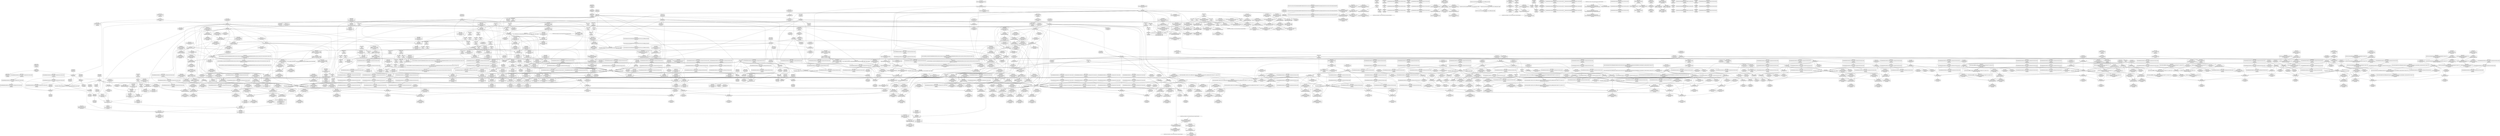 digraph {
	CE0x4ea45d0 [shape=record,shape=Mrecord,label="{CE0x4ea45d0|GLOBAL:cred_sid|*Constant*}"]
	CE0x4e86630 [shape=record,shape=Mrecord,label="{CE0x4e86630|_ret_void,_!dbg_!27717|include/linux/rcupdate.h,424}"]
	CE0x4e79f60 [shape=record,shape=Mrecord,label="{CE0x4e79f60|task_sid:bb|*SummSource*}"]
	CE0x4e8e290 [shape=record,shape=Mrecord,label="{CE0x4e8e290|task_sid:tmp20|security/selinux/hooks.c,208|*SummSink*}"]
	CE0x4f29ea0 [shape=record,shape=Mrecord,label="{CE0x4f29ea0|__preempt_count_add:tmp4|./arch/x86/include/asm/preempt.h,72|*SummSink*}"]
	CE0x4e7ec20 [shape=record,shape=Mrecord,label="{CE0x4e7ec20|selinux_kernel_module_request:tmp1}"]
	CE0x4e8eb20 [shape=record,shape=Mrecord,label="{CE0x4e8eb20|i64_2|*Constant*}"]
	CE0x4e81a60 [shape=record,shape=Mrecord,label="{CE0x4e81a60|avc_has_perm:requested|Function::avc_has_perm&Arg::requested::|*SummSource*}"]
	CE0x4f1a0f0 [shape=record,shape=Mrecord,label="{CE0x4f1a0f0|_ret_void,_!dbg_!27717|include/linux/rcupdate.h,245}"]
	CE0x4f1a6c0 [shape=record,shape=Mrecord,label="{CE0x4f1a6c0|__rcu_read_lock:do.end|*SummSink*}"]
	CE0x4f22bb0 [shape=record,shape=Mrecord,label="{CE0x4f22bb0|rcu_lock_acquire:bb}"]
	CE0x4f08660 [shape=record,shape=Mrecord,label="{CE0x4f08660|i32_2|*Constant*}"]
	CE0x4f199f0 [shape=record,shape=Mrecord,label="{CE0x4f199f0|GLOBAL:__rcu_read_unlock|*Constant*|*SummSource*}"]
	CE0x4e6f350 [shape=record,shape=Mrecord,label="{CE0x4e6f350|_call_void_mcount()_#3|*SummSource*}"]
	CE0x4ebee90 [shape=record,shape=Mrecord,label="{CE0x4ebee90|_ret_void,_!dbg_!27735|include/linux/rcupdate.h,938|*SummSource*}"]
	CE0x4f23680 [shape=record,shape=Mrecord,label="{CE0x4f23680|rcu_lock_release:tmp6|*SummSource*}"]
	CE0x4e73850 [shape=record,shape=Mrecord,label="{CE0x4e73850|task_sid:tmp18|security/selinux/hooks.c,208|*SummSource*}"]
	CE0x4ec2c20 [shape=record,shape=Mrecord,label="{CE0x4ec2c20|rcu_lock_acquire:entry}"]
	CE0x4e7c610 [shape=record,shape=Mrecord,label="{CE0x4e7c610|selinux_kernel_module_request:tmp2}"]
	CE0x4e9dc50 [shape=record,shape=Mrecord,label="{CE0x4e9dc50|rcu_lock_release:tmp1}"]
	CE0x4e944b0 [shape=record,shape=Mrecord,label="{CE0x4e944b0|selinux_kernel_module_request:call3|security/selinux/hooks.c,3568|*SummSink*}"]
	CE0x4e9d8f0 [shape=record,shape=Mrecord,label="{CE0x4e9d8f0|rcu_read_unlock:tobool|include/linux/rcupdate.h,933|*SummSink*}"]
	CE0x4e6e850 [shape=record,shape=Mrecord,label="{CE0x4e6e850|rcu_read_lock:entry|*SummSource*}"]
	CE0x4e6d070 [shape=record,shape=Mrecord,label="{CE0x4e6d070|selinux_kernel_module_request:tmp2|*SummSource*}"]
	CE0x4e9acb0 [shape=record,shape=Mrecord,label="{CE0x4e9acb0|rcu_read_lock:tmp13|include/linux/rcupdate.h,882|*SummSink*}"]
	CE0x4e8dc80 [shape=record,shape=Mrecord,label="{CE0x4e8dc80|GLOBAL:get_current|*Constant*|*SummSink*}"]
	CE0x4f04380 [shape=record,shape=Mrecord,label="{CE0x4f04380|rcu_lock_acquire:tmp2|*SummSource*}"]
	CE0x4edb620 [shape=record,shape=Mrecord,label="{CE0x4edb620|i8*_getelementptr_inbounds_(_42_x_i8_,_42_x_i8_*_.str46,_i32_0,_i32_0)|*Constant*|*SummSink*}"]
	CE0x4f4b7b0 [shape=record,shape=Mrecord,label="{CE0x4f4b7b0|_call_void_asm_addl_$1,_%gs:$0_,_*m,ri,*m,_dirflag_,_fpsr_,_flags_(i32*___preempt_count,_i32_%sub,_i32*___preempt_count)_#3,_!dbg_!27717,_!srcloc_!27718|./arch/x86/include/asm/preempt.h,77}"]
	CE0x4edad40 [shape=record,shape=Mrecord,label="{CE0x4edad40|i32_883|*Constant*|*SummSink*}"]
	CE0x4ebb5d0 [shape=record,shape=Mrecord,label="{CE0x4ebb5d0|cred_sid:tmp4|*LoadInst*|security/selinux/hooks.c,196|*SummSource*}"]
	CE0x4ed9780 [shape=record,shape=Mrecord,label="{CE0x4ed9780|_call_void_lockdep_rcu_suspicious(i8*_getelementptr_inbounds_(_25_x_i8_,_25_x_i8_*_.str45,_i32_0,_i32_0),_i32_883,_i8*_getelementptr_inbounds_(_42_x_i8_,_42_x_i8_*_.str46,_i32_0,_i32_0))_#10,_!dbg_!27728|include/linux/rcupdate.h,882}"]
	CE0x4f09390 [shape=record,shape=Mrecord,label="{CE0x4f09390|COLLAPSED:_GCMRE___llvm_gcov_ctr132_internal_global_11_x_i64_zeroinitializer:_elem_0:default:}"]
	CE0x4f3c2b0 [shape=record,shape=Mrecord,label="{CE0x4f3c2b0|i64*_getelementptr_inbounds_(_4_x_i64_,_4_x_i64_*___llvm_gcov_ctr130,_i64_0,_i64_3)|*Constant*|*SummSource*}"]
	CE0x4e91800 [shape=record,shape=Mrecord,label="{CE0x4e91800|avc_has_perm:entry}"]
	CE0x4f3c440 [shape=record,shape=Mrecord,label="{CE0x4f3c440|i64*_getelementptr_inbounds_(_4_x_i64_,_4_x_i64_*___llvm_gcov_ctr130,_i64_0,_i64_3)|*Constant*|*SummSink*}"]
	CE0x4eb2ed0 [shape=record,shape=Mrecord,label="{CE0x4eb2ed0|task_sid:call|security/selinux/hooks.c,208|*SummSource*}"]
	CE0x4f01540 [shape=record,shape=Mrecord,label="{CE0x4f01540|rcu_read_unlock:tmp5|include/linux/rcupdate.h,933}"]
	CE0x4f19a60 [shape=record,shape=Mrecord,label="{CE0x4f19a60|__rcu_read_unlock:entry}"]
	CE0x4f07c00 [shape=record,shape=Mrecord,label="{CE0x4f07c00|_call_void___preempt_count_add(i32_1)_#10,_!dbg_!27711|include/linux/rcupdate.h,239|*SummSource*}"]
	CE0x4ec0b50 [shape=record,shape=Mrecord,label="{CE0x4ec0b50|task_sid:tmp7|security/selinux/hooks.c,208}"]
	CE0x4eb4330 [shape=record,shape=Mrecord,label="{CE0x4eb4330|_call_void_mcount()_#3}"]
	CE0x4f0d1f0 [shape=record,shape=Mrecord,label="{CE0x4f0d1f0|i64*_getelementptr_inbounds_(_4_x_i64_,_4_x_i64_*___llvm_gcov_ctr128,_i64_0,_i64_2)|*Constant*|*SummSource*}"]
	CE0x4ee8070 [shape=record,shape=Mrecord,label="{CE0x4ee8070|rcu_read_unlock:tmp7|include/linux/rcupdate.h,933}"]
	CE0x4eb8630 [shape=record,shape=Mrecord,label="{CE0x4eb8630|cred_sid:tmp6|security/selinux/hooks.c,197|*SummSink*}"]
	CE0x4e9b3a0 [shape=record,shape=Mrecord,label="{CE0x4e9b3a0|task_sid:tmp7|security/selinux/hooks.c,208|*SummSource*}"]
	CE0x4e8bf30 [shape=record,shape=Mrecord,label="{CE0x4e8bf30|GLOBAL:current_task|Global_var:current_task}"]
	CE0x4ee2390 [shape=record,shape=Mrecord,label="{CE0x4ee2390|GLOBAL:rcu_lock_acquire|*Constant*|*SummSource*}"]
	CE0x4e9f030 [shape=record,shape=Mrecord,label="{CE0x4e9f030|task_sid:do.end|*SummSink*}"]
	CE0x4e76990 [shape=record,shape=Mrecord,label="{CE0x4e76990|get_current:tmp3}"]
	CE0x4e9e8b0 [shape=record,shape=Mrecord,label="{CE0x4e9e8b0|task_sid:tmp11|security/selinux/hooks.c,208}"]
	CE0x4e9bc00 [shape=record,shape=Mrecord,label="{CE0x4e9bc00|_call_void_rcu_read_unlock()_#10,_!dbg_!27748|security/selinux/hooks.c,209|*SummSink*}"]
	CE0x4ebcdc0 [shape=record,shape=Mrecord,label="{CE0x4ebcdc0|_ret_void,_!dbg_!27717|include/linux/rcupdate.h,240}"]
	CE0x4ecc420 [shape=record,shape=Mrecord,label="{CE0x4ecc420|rcu_read_lock:tmp8|include/linux/rcupdate.h,882|*SummSource*}"]
	CE0x4e9a010 [shape=record,shape=Mrecord,label="{CE0x4e9a010|i64_7|*Constant*}"]
	CE0x4e7c450 [shape=record,shape=Mrecord,label="{CE0x4e7c450|i64*_getelementptr_inbounds_(_2_x_i64_,_2_x_i64_*___llvm_gcov_ctr278,_i64_0,_i64_1)|*Constant*|*SummSink*}"]
	CE0x4e8d9d0 [shape=record,shape=Mrecord,label="{CE0x4e8d9d0|GLOBAL:get_current|*Constant*}"]
	CE0x56bb280 [shape=record,shape=Mrecord,label="{CE0x56bb280|_ret_%struct.task_struct*_%tmp4,_!dbg_!27714|./arch/x86/include/asm/current.h,14|*SummSink*}"]
	CE0x4f0d3a0 [shape=record,shape=Mrecord,label="{CE0x4f0d3a0|i64*_getelementptr_inbounds_(_4_x_i64_,_4_x_i64_*___llvm_gcov_ctr128,_i64_0,_i64_2)|*Constant*|*SummSink*}"]
	CE0x4e9abe0 [shape=record,shape=Mrecord,label="{CE0x4e9abe0|rcu_read_lock:tmp13|include/linux/rcupdate.h,882|*SummSource*}"]
	CE0x4f1d870 [shape=record,shape=Mrecord,label="{CE0x4f1d870|__rcu_read_unlock:tmp5|include/linux/rcupdate.h,244|*SummSource*}"]
	CE0x4f452d0 [shape=record,shape=Mrecord,label="{CE0x4f452d0|i64*_getelementptr_inbounds_(_4_x_i64_,_4_x_i64_*___llvm_gcov_ctr134,_i64_0,_i64_3)|*Constant*}"]
	CE0x4ef1cc0 [shape=record,shape=Mrecord,label="{CE0x4ef1cc0|_call_void_mcount()_#3|*SummSource*}"]
	CE0x4f0c510 [shape=record,shape=Mrecord,label="{CE0x4f0c510|i64*_getelementptr_inbounds_(_4_x_i64_,_4_x_i64_*___llvm_gcov_ctr128,_i64_0,_i64_3)|*Constant*|*SummSink*}"]
	CE0x4e93ba0 [shape=record,shape=Mrecord,label="{CE0x4e93ba0|GLOBAL:__llvm_gcov_ctr127|Global_var:__llvm_gcov_ctr127}"]
	CE0x4e95d60 [shape=record,shape=Mrecord,label="{CE0x4e95d60|task_sid:tmp17|security/selinux/hooks.c,208|*SummSource*}"]
	CE0x4f0a4f0 [shape=record,shape=Mrecord,label="{CE0x4f0a4f0|i64*_getelementptr_inbounds_(_4_x_i64_,_4_x_i64_*___llvm_gcov_ctr134,_i64_0,_i64_0)|*Constant*}"]
	CE0x4ec0590 [shape=record,shape=Mrecord,label="{CE0x4ec0590|i64*_getelementptr_inbounds_(_2_x_i64_,_2_x_i64_*___llvm_gcov_ctr131,_i64_0,_i64_1)|*Constant*|*SummSink*}"]
	CE0x4e89780 [shape=record,shape=Mrecord,label="{CE0x4e89780|i64*_getelementptr_inbounds_(_2_x_i64_,_2_x_i64_*___llvm_gcov_ctr278,_i64_0,_i64_1)|*Constant*|*SummSource*}"]
	CE0x4f2a1e0 [shape=record,shape=Mrecord,label="{CE0x4f2a1e0|__preempt_count_add:tmp1|*SummSink*}"]
	CE0x4e7e920 [shape=record,shape=Mrecord,label="{CE0x4e7e920|GLOBAL:rcu_read_lock|*Constant*|*SummSource*}"]
	CE0x4ee0370 [shape=record,shape=Mrecord,label="{CE0x4ee0370|rcu_read_lock:tmp19|include/linux/rcupdate.h,882|*SummSource*}"]
	CE0x4ec5ed0 [shape=record,shape=Mrecord,label="{CE0x4ec5ed0|GLOBAL:cred_sid|*Constant*|*SummSource*}"]
	CE0x4edcd50 [shape=record,shape=Mrecord,label="{CE0x4edcd50|cred_sid:bb|*SummSource*}"]
	CE0x4f1e160 [shape=record,shape=Mrecord,label="{CE0x4f1e160|rcu_lock_acquire:__here|*SummSink*}"]
	CE0x4e77a40 [shape=record,shape=Mrecord,label="{CE0x4e77a40|selinux_kernel_module_request:call|security/selinux/hooks.c,3563|*SummSource*}"]
	CE0x4ec0160 [shape=record,shape=Mrecord,label="{CE0x4ec0160|_call_void_rcu_read_lock()_#10,_!dbg_!27712|security/selinux/hooks.c,207|*SummSource*}"]
	CE0x4f1e840 [shape=record,shape=Mrecord,label="{CE0x4f1e840|__preempt_count_sub:tmp4|./arch/x86/include/asm/preempt.h,77|*SummSource*}"]
	CE0x4ebb9b0 [shape=record,shape=Mrecord,label="{CE0x4ebb9b0|rcu_read_lock:tmp|*SummSource*}"]
	CE0x4eb61f0 [shape=record,shape=Mrecord,label="{CE0x4eb61f0|cred_sid:tmp6|security/selinux/hooks.c,197}"]
	CE0x4effc70 [shape=record,shape=Mrecord,label="{CE0x4effc70|i8*_getelementptr_inbounds_(_44_x_i8_,_44_x_i8_*_.str47,_i32_0,_i32_0)|*Constant*}"]
	CE0x4e98c90 [shape=record,shape=Mrecord,label="{CE0x4e98c90|task_sid:tmp2|*SummSource*}"]
	CE0x4ee7820 [shape=record,shape=Mrecord,label="{CE0x4ee7820|rcu_read_unlock:tmp9|include/linux/rcupdate.h,933|*SummSource*}"]
	CE0x4ee6dc0 [shape=record,shape=Mrecord,label="{CE0x4ee6dc0|rcu_read_lock:tmp18|include/linux/rcupdate.h,882}"]
	CE0x4f24900 [shape=record,shape=Mrecord,label="{CE0x4f24900|__rcu_read_unlock:do.end|*SummSink*}"]
	CE0x4f305f0 [shape=record,shape=Mrecord,label="{CE0x4f305f0|__preempt_count_sub:tmp3|*SummSink*}"]
	CE0x4eb6c30 [shape=record,shape=Mrecord,label="{CE0x4eb6c30|task_sid:do.body|*SummSink*}"]
	CE0x4ec58c0 [shape=record,shape=Mrecord,label="{CE0x4ec58c0|rcu_read_unlock:if.then|*SummSink*}"]
	CE0x4f54000 [shape=record,shape=Mrecord,label="{CE0x4f54000|i64*_getelementptr_inbounds_(_4_x_i64_,_4_x_i64_*___llvm_gcov_ctr135,_i64_0,_i64_0)|*Constant*}"]
	CE0x4f0c200 [shape=record,shape=Mrecord,label="{CE0x4f0c200|i64*_getelementptr_inbounds_(_4_x_i64_,_4_x_i64_*___llvm_gcov_ctr128,_i64_0,_i64_3)|*Constant*|*SummSource*}"]
	CE0x4ef6980 [shape=record,shape=Mrecord,label="{CE0x4ef6980|_call_void_asm_addl_$1,_%gs:$0_,_*m,ri,*m,_dirflag_,_fpsr_,_flags_(i32*___preempt_count,_i32_%val,_i32*___preempt_count)_#3,_!dbg_!27714,_!srcloc_!27717|./arch/x86/include/asm/preempt.h,72|*SummSource*}"]
	CE0x4e95dd0 [shape=record,shape=Mrecord,label="{CE0x4e95dd0|task_sid:tmp17|security/selinux/hooks.c,208|*SummSink*}"]
	CE0x4f26300 [shape=record,shape=Mrecord,label="{CE0x4f26300|__rcu_read_lock:tmp7|include/linux/rcupdate.h,240|*SummSink*}"]
	CE0x4f54260 [shape=record,shape=Mrecord,label="{CE0x4f54260|i64*_getelementptr_inbounds_(_4_x_i64_,_4_x_i64_*___llvm_gcov_ctr135,_i64_0,_i64_0)|*Constant*|*SummSource*}"]
	CE0x4e88d50 [shape=record,shape=Mrecord,label="{CE0x4e88d50|task_sid:tobool4|security/selinux/hooks.c,208|*SummSource*}"]
	CE0x4f03010 [shape=record,shape=Mrecord,label="{CE0x4f03010|rcu_lock_release:tmp2|*SummSource*}"]
	CE0x4f0a7e0 [shape=record,shape=Mrecord,label="{CE0x4f0a7e0|i64*_getelementptr_inbounds_(_4_x_i64_,_4_x_i64_*___llvm_gcov_ctr128,_i64_0,_i64_0)|*Constant*}"]
	CE0x4ea2ca0 [shape=record,shape=Mrecord,label="{CE0x4ea2ca0|rcu_read_unlock:tmp19|include/linux/rcupdate.h,933|*SummSource*}"]
	CE0x4f3cbc0 [shape=record,shape=Mrecord,label="{CE0x4f3cbc0|rcu_lock_acquire:tmp7|*SummSink*}"]
	CE0x4ebd5e0 [shape=record,shape=Mrecord,label="{CE0x4ebd5e0|rcu_lock_acquire:map|Function::rcu_lock_acquire&Arg::map::}"]
	CE0x4e9e240 [shape=record,shape=Mrecord,label="{CE0x4e9e240|task_sid:tmp4|*LoadInst*|security/selinux/hooks.c,208}"]
	CE0x4ee0f70 [shape=record,shape=Mrecord,label="{CE0x4ee0f70|rcu_read_lock:tmp21|include/linux/rcupdate.h,884|*SummSource*}"]
	CE0x4f31650 [shape=record,shape=Mrecord,label="{CE0x4f31650|_call_void_asm_addl_$1,_%gs:$0_,_*m,ri,*m,_dirflag_,_fpsr_,_flags_(i32*___preempt_count,_i32_%sub,_i32*___preempt_count)_#3,_!dbg_!27717,_!srcloc_!27718|./arch/x86/include/asm/preempt.h,77|*SummSink*}"]
	CE0x4e8c0d0 [shape=record,shape=Mrecord,label="{CE0x4e8c0d0|GLOBAL:current_task|Global_var:current_task|*SummSource*}"]
	CE0x4edf910 [shape=record,shape=Mrecord,label="{CE0x4edf910|void_(i32*,_i32,_i32*)*_asm_addl_$1,_%gs:$0_,_*m,ri,*m,_dirflag_,_fpsr_,_flags_}"]
	CE0x4f32640 [shape=record,shape=Mrecord,label="{CE0x4f32640|__rcu_read_unlock:tmp7|include/linux/rcupdate.h,245|*SummSource*}"]
	CE0x4f381a0 [shape=record,shape=Mrecord,label="{CE0x4f381a0|__preempt_count_add:tmp7|./arch/x86/include/asm/preempt.h,73}"]
	CE0x4e7cec0 [shape=record,shape=Mrecord,label="{CE0x4e7cec0|selinux_kernel_module_request:tmp|*SummSource*}"]
	CE0x4f22210 [shape=record,shape=Mrecord,label="{CE0x4f22210|%struct.lockdep_map*_null|*Constant*}"]
	CE0x4f3e840 [shape=record,shape=Mrecord,label="{CE0x4f3e840|__rcu_read_lock:tmp2|*SummSource*}"]
	CE0x4e76830 [shape=record,shape=Mrecord,label="{CE0x4e76830|get_current:tmp2|*SummSource*}"]
	CE0x4ebb940 [shape=record,shape=Mrecord,label="{CE0x4ebb940|COLLAPSED:_GCMRE___llvm_gcov_ctr127_internal_global_11_x_i64_zeroinitializer:_elem_0:default:}"]
	CE0x4e876c0 [shape=record,shape=Mrecord,label="{CE0x4e876c0|i64*_getelementptr_inbounds_(_13_x_i64_,_13_x_i64_*___llvm_gcov_ctr126,_i64_0,_i64_11)|*Constant*|*SummSource*}"]
	CE0x4eb5d30 [shape=record,shape=Mrecord,label="{CE0x4eb5d30|_ret_void,_!dbg_!27717|include/linux/rcupdate.h,419|*SummSink*}"]
	CE0x4e6bb20 [shape=record,shape=Mrecord,label="{CE0x4e6bb20|selinux_kernel_module_request:entry|*SummSource*}"]
	CE0x4e79a50 [shape=record,shape=Mrecord,label="{CE0x4e79a50|avc_has_perm:requested|Function::avc_has_perm&Arg::requested::|*SummSink*}"]
	CE0x4e79050 [shape=record,shape=Mrecord,label="{CE0x4e79050|i16_3|*Constant*|*SummSource*}"]
	CE0x4e9ed10 [shape=record,shape=Mrecord,label="{CE0x4e9ed10|task_sid:tmp11|security/selinux/hooks.c,208|*SummSource*}"]
	CE0x4f32260 [shape=record,shape=Mrecord,label="{CE0x4f32260|__rcu_read_unlock:tmp6|include/linux/rcupdate.h,245|*SummSink*}"]
	CE0x4f29dc0 [shape=record,shape=Mrecord,label="{CE0x4f29dc0|__preempt_count_add:tmp4|./arch/x86/include/asm/preempt.h,72}"]
	CE0x4edc9a0 [shape=record,shape=Mrecord,label="{CE0x4edc9a0|rcu_read_lock:tmp22|include/linux/rcupdate.h,884|*SummSink*}"]
	CE0x4e9e780 [shape=record,shape=Mrecord,label="{CE0x4e9e780|task_sid:tmp10|security/selinux/hooks.c,208}"]
	CE0x4f00830 [shape=record,shape=Mrecord,label="{CE0x4f00830|rcu_read_unlock:call|include/linux/rcupdate.h,933|*SummSink*}"]
	CE0x4f1bc40 [shape=record,shape=Mrecord,label="{CE0x4f1bc40|_call_void_lock_release(%struct.lockdep_map*_%map,_i32_1,_i64_ptrtoint_(i8*_blockaddress(_rcu_lock_release,_%__here)_to_i64))_#10,_!dbg_!27716|include/linux/rcupdate.h,423|*SummSource*}"]
	CE0x4f01460 [shape=record,shape=Mrecord,label="{CE0x4f01460|_call_void_mcount()_#3|*SummSink*}"]
	CE0x4f2cab0 [shape=record,shape=Mrecord,label="{CE0x4f2cab0|rcu_lock_release:tmp5|include/linux/rcupdate.h,423|*SummSource*}"]
	CE0x4f49d60 [shape=record,shape=Mrecord,label="{CE0x4f49d60|__preempt_count_sub:tmp|*SummSink*}"]
	CE0x4f29e30 [shape=record,shape=Mrecord,label="{CE0x4f29e30|__preempt_count_add:tmp4|./arch/x86/include/asm/preempt.h,72|*SummSource*}"]
	CE0x4f31d50 [shape=record,shape=Mrecord,label="{CE0x4f31d50|__preempt_count_sub:tmp7|./arch/x86/include/asm/preempt.h,78}"]
	CE0x4e94850 [shape=record,shape=Mrecord,label="{CE0x4e94850|i64*_getelementptr_inbounds_(_2_x_i64_,_2_x_i64_*___llvm_gcov_ctr131,_i64_0,_i64_1)|*Constant*}"]
	CE0x4ebfab0 [shape=record,shape=Mrecord,label="{CE0x4ebfab0|rcu_read_lock:tobool1|include/linux/rcupdate.h,882|*SummSource*}"]
	CE0x4f3d770 [shape=record,shape=Mrecord,label="{CE0x4f3d770|i8*_undef|*Constant*|*SummSink*}"]
	CE0x4ee99c0 [shape=record,shape=Mrecord,label="{CE0x4ee99c0|rcu_lock_acquire:tmp4|include/linux/rcupdate.h,418}"]
	CE0x4f450c0 [shape=record,shape=Mrecord,label="{CE0x4f450c0|__preempt_count_sub:tmp6|./arch/x86/include/asm/preempt.h,78|*SummSource*}"]
	CE0x4e993a0 [shape=record,shape=Mrecord,label="{CE0x4e993a0|task_sid:tmp|*SummSink*}"]
	CE0x4f0d080 [shape=record,shape=Mrecord,label="{CE0x4f0d080|rcu_read_unlock:call3|include/linux/rcupdate.h,933}"]
	CE0x4f3dfb0 [shape=record,shape=Mrecord,label="{CE0x4f3dfb0|_call_void_asm_sideeffect_,_memory_,_dirflag_,_fpsr_,_flags_()_#3,_!dbg_!27711,_!srcloc_!27714|include/linux/rcupdate.h,244|*SummSink*}"]
	CE0x4f320b0 [shape=record,shape=Mrecord,label="{CE0x4f320b0|__preempt_count_add:tmp|*SummSink*}"]
	CE0x4eb89f0 [shape=record,shape=Mrecord,label="{CE0x4eb89f0|rcu_lock_acquire:map|Function::rcu_lock_acquire&Arg::map::|*SummSink*}"]
	CE0x4f2b370 [shape=record,shape=Mrecord,label="{CE0x4f2b370|rcu_lock_release:bb|*SummSource*}"]
	CE0x4e9cca0 [shape=record,shape=Mrecord,label="{CE0x4e9cca0|cred_sid:tmp|*SummSink*}"]
	CE0x4e819c0 [shape=record,shape=Mrecord,label="{CE0x4e819c0|avc_has_perm:requested|Function::avc_has_perm&Arg::requested::}"]
	CE0x4e6f490 [shape=record,shape=Mrecord,label="{CE0x4e6f490|get_current:tmp4|./arch/x86/include/asm/current.h,14}"]
	CE0x4e8f5d0 [shape=record,shape=Mrecord,label="{CE0x4e8f5d0|task_sid:tmp5|security/selinux/hooks.c,208|*SummSource*}"]
	CE0x4f10980 [shape=record,shape=Mrecord,label="{CE0x4f10980|rcu_read_unlock:bb|*SummSink*}"]
	CE0x4ee2a00 [shape=record,shape=Mrecord,label="{CE0x4ee2a00|_call_void_mcount()_#3|*SummSink*}"]
	CE0x4ec4a00 [shape=record,shape=Mrecord,label="{CE0x4ec4a00|rcu_read_lock:tmp10|include/linux/rcupdate.h,882|*SummSource*}"]
	CE0x4f54e50 [shape=record,shape=Mrecord,label="{CE0x4f54e50|GLOBAL:__preempt_count_sub|*Constant*}"]
	CE0x4e87c00 [shape=record,shape=Mrecord,label="{CE0x4e87c00|cred_sid:tmp1|*SummSink*}"]
	CE0x4f06340 [shape=record,shape=Mrecord,label="{CE0x4f06340|i8*_getelementptr_inbounds_(_44_x_i8_,_44_x_i8_*_.str47,_i32_0,_i32_0)|*Constant*|*SummSink*}"]
	CE0x4ea4270 [shape=record,shape=Mrecord,label="{CE0x4ea4270|task_sid:tmp27|security/selinux/hooks.c,208|*SummSource*}"]
	CE0x4ecab10 [shape=record,shape=Mrecord,label="{CE0x4ecab10|rcu_read_lock:tmp4|include/linux/rcupdate.h,882|*SummSource*}"]
	CE0x4e946a0 [shape=record,shape=Mrecord,label="{CE0x4e946a0|i32_(i32,_i32,_i16,_i32,_%struct.common_audit_data*)*_bitcast_(i32_(i32,_i32,_i16,_i32,_%struct.common_audit_data.495*)*_avc_has_perm_to_i32_(i32,_i32,_i16,_i32,_%struct.common_audit_data*)*)|*Constant*}"]
	CE0x4eb7430 [shape=record,shape=Mrecord,label="{CE0x4eb7430|i8_1|*Constant*|*SummSource*}"]
	CE0x4e964d0 [shape=record,shape=Mrecord,label="{CE0x4e964d0|rcu_read_lock:tmp3}"]
	CE0x4eb9fe0 [shape=record,shape=Mrecord,label="{CE0x4eb9fe0|rcu_read_lock:call3|include/linux/rcupdate.h,882|*SummSink*}"]
	CE0x4e7a860 [shape=record,shape=Mrecord,label="{CE0x4e7a860|selinux_kernel_module_request:tmp1|*SummSink*}"]
	CE0x4eb73c0 [shape=record,shape=Mrecord,label="{CE0x4eb73c0|task_sid:tmp19|security/selinux/hooks.c,208|*SummSink*}"]
	CE0x4f1e7d0 [shape=record,shape=Mrecord,label="{CE0x4f1e7d0|__preempt_count_sub:tmp4|./arch/x86/include/asm/preempt.h,77}"]
	CE0x4e8e0b0 [shape=record,shape=Mrecord,label="{CE0x4e8e0b0|task_sid:tmp21|security/selinux/hooks.c,208}"]
	CE0x4f56640 [shape=record,shape=Mrecord,label="{CE0x4f56640|__rcu_read_unlock:tmp1}"]
	CE0x4f20630 [shape=record,shape=Mrecord,label="{CE0x4f20630|__preempt_count_sub:do.body|*SummSource*}"]
	CE0x4eb8360 [shape=record,shape=Mrecord,label="{CE0x4eb8360|task_sid:tmp6|security/selinux/hooks.c,208|*SummSink*}"]
	CE0x4e83090 [shape=record,shape=Mrecord,label="{CE0x4e83090|selinux_kernel_module_request:tmp|*SummSink*}"]
	CE0x4ebc5a0 [shape=record,shape=Mrecord,label="{CE0x4ebc5a0|GLOBAL:__llvm_gcov_ctr132|Global_var:__llvm_gcov_ctr132|*SummSink*}"]
	CE0x4f56500 [shape=record,shape=Mrecord,label="{CE0x4f56500|__preempt_count_add:tmp5|./arch/x86/include/asm/preempt.h,72}"]
	CE0x4f02fa0 [shape=record,shape=Mrecord,label="{CE0x4f02fa0|rcu_lock_release:tmp2}"]
	CE0x4ea1c00 [shape=record,shape=Mrecord,label="{CE0x4ea1c00|GLOBAL:__preempt_count_add|*Constant*|*SummSink*}"]
	CE0x4f1bee0 [shape=record,shape=Mrecord,label="{CE0x4f1bee0|i32_1|*Constant*}"]
	CE0x4f25810 [shape=record,shape=Mrecord,label="{CE0x4f25810|__rcu_read_unlock:do.body}"]
	CE0x4ee5630 [shape=record,shape=Mrecord,label="{CE0x4ee5630|rcu_read_lock:tmp14|include/linux/rcupdate.h,882|*SummSink*}"]
	CE0x4f20d30 [shape=record,shape=Mrecord,label="{CE0x4f20d30|i64*_getelementptr_inbounds_(_4_x_i64_,_4_x_i64_*___llvm_gcov_ctr129,_i64_0,_i64_1)|*Constant*|*SummSink*}"]
	CE0x4f24860 [shape=record,shape=Mrecord,label="{CE0x4f24860|__preempt_count_add:tmp1|*SummSource*}"]
	CE0x4f049e0 [shape=record,shape=Mrecord,label="{CE0x4f049e0|__rcu_read_lock:tmp5|include/linux/rcupdate.h,239|*SummSource*}"]
	CE0x4e9e0c0 [shape=record,shape=Mrecord,label="{CE0x4e9e0c0|i32_0|*Constant*}"]
	CE0x4e96330 [shape=record,shape=Mrecord,label="{CE0x4e96330|task_sid:tmp18|security/selinux/hooks.c,208}"]
	CE0x4eb66a0 [shape=record,shape=Mrecord,label="{CE0x4eb66a0|GLOBAL:rcu_read_lock.__warned|Global_var:rcu_read_lock.__warned|*SummSource*}"]
	CE0x4e8f6a0 [shape=record,shape=Mrecord,label="{CE0x4e8f6a0|task_sid:tmp5|security/selinux/hooks.c,208|*SummSink*}"]
	CE0x4e8e470 [shape=record,shape=Mrecord,label="{CE0x4e8e470|task_sid:tmp22|security/selinux/hooks.c,208}"]
	CE0x4eba150 [shape=record,shape=Mrecord,label="{CE0x4eba150|i64_6|*Constant*}"]
	CE0x4ea35b0 [shape=record,shape=Mrecord,label="{CE0x4ea35b0|task_sid:tmp25|security/selinux/hooks.c,208|*SummSink*}"]
	CE0x4ed9550 [shape=record,shape=Mrecord,label="{CE0x4ed9550|i8_1|*Constant*}"]
	CE0x4edfac0 [shape=record,shape=Mrecord,label="{CE0x4edfac0|i64*_getelementptr_inbounds_(_4_x_i64_,_4_x_i64_*___llvm_gcov_ctr130,_i64_0,_i64_0)|*Constant*|*SummSink*}"]
	CE0x4f0c990 [shape=record,shape=Mrecord,label="{CE0x4f0c990|rcu_lock_acquire:tmp1|*SummSource*}"]
	CE0x4f2e3e0 [shape=record,shape=Mrecord,label="{CE0x4f2e3e0|rcu_lock_acquire:tmp1}"]
	CE0x4f1b3b0 [shape=record,shape=Mrecord,label="{CE0x4f1b3b0|GLOBAL:lock_acquire|*Constant*}"]
	CE0x4e9db50 [shape=record,shape=Mrecord,label="{CE0x4e9db50|rcu_lock_release:tmp|*SummSink*}"]
	CE0x4e99100 [shape=record,shape=Mrecord,label="{CE0x4e99100|cred_sid:tmp|*SummSource*}"]
	CE0x4f2eff0 [shape=record,shape=Mrecord,label="{CE0x4f2eff0|__preempt_count_sub:sub|./arch/x86/include/asm/preempt.h,77|*SummSource*}"]
	CE0x4eca020 [shape=record,shape=Mrecord,label="{CE0x4eca020|rcu_read_unlock:tmp2|*SummSink*}"]
	CE0x4e94d50 [shape=record,shape=Mrecord,label="{CE0x4e94d50|_call_void___rcu_read_lock()_#10,_!dbg_!27710|include/linux/rcupdate.h,879|*SummSink*}"]
	CE0x4f2f550 [shape=record,shape=Mrecord,label="{CE0x4f2f550|__preempt_count_sub:tmp2|*SummSource*}"]
	CE0x4ea1dd0 [shape=record,shape=Mrecord,label="{CE0x4ea1dd0|__preempt_count_add:entry|*SummSource*}"]
	CE0x4f2fe40 [shape=record,shape=Mrecord,label="{CE0x4f2fe40|__preempt_count_sub:tmp7|./arch/x86/include/asm/preempt.h,78|*SummSink*}"]
	CE0x4e8e120 [shape=record,shape=Mrecord,label="{CE0x4e8e120|task_sid:tmp20|security/selinux/hooks.c,208|*SummSource*}"]
	CE0x4f08b90 [shape=record,shape=Mrecord,label="{CE0x4f08b90|i64*_getelementptr_inbounds_(_4_x_i64_,_4_x_i64_*___llvm_gcov_ctr133,_i64_0,_i64_2)|*Constant*}"]
	CE0x4f218f0 [shape=record,shape=Mrecord,label="{CE0x4f218f0|_call_void_lock_acquire(%struct.lockdep_map*_%map,_i32_0,_i32_0,_i32_2,_i32_0,_%struct.lockdep_map*_null,_i64_ptrtoint_(i8*_blockaddress(_rcu_lock_acquire,_%__here)_to_i64))_#10,_!dbg_!27716|include/linux/rcupdate.h,418|*SummSink*}"]
	CE0x4f0fae0 [shape=record,shape=Mrecord,label="{CE0x4f0fae0|rcu_read_unlock:tmp22|include/linux/rcupdate.h,935}"]
	CE0x4e73070 [shape=record,shape=Mrecord,label="{CE0x4e73070|i32_77|*Constant*|*SummSink*}"]
	CE0x4ee66d0 [shape=record,shape=Mrecord,label="{CE0x4ee66d0|i64*_getelementptr_inbounds_(_11_x_i64_,_11_x_i64_*___llvm_gcov_ctr127,_i64_0,_i64_8)|*Constant*|*SummSink*}"]
	CE0x4e77b10 [shape=record,shape=Mrecord,label="{CE0x4e77b10|selinux_kernel_module_request:call|security/selinux/hooks.c,3563|*SummSink*}"]
	CE0x4e943d0 [shape=record,shape=Mrecord,label="{CE0x4e943d0|selinux_kernel_module_request:call3|security/selinux/hooks.c,3568}"]
	CE0x4ee0030 [shape=record,shape=Mrecord,label="{CE0x4ee0030|rcu_read_unlock:tmp1|*SummSink*}"]
	CE0x4ee7f90 [shape=record,shape=Mrecord,label="{CE0x4ee7f90|rcu_read_unlock:tmp6|include/linux/rcupdate.h,933|*SummSource*}"]
	CE0x4f55a50 [shape=record,shape=Mrecord,label="{CE0x4f55a50|__preempt_count_add:tmp6|./arch/x86/include/asm/preempt.h,73|*SummSink*}"]
	CE0x4eb68b0 [shape=record,shape=Mrecord,label="{CE0x4eb68b0|rcu_read_lock:if.then|*SummSink*}"]
	CE0x4ea4a90 [shape=record,shape=Mrecord,label="{CE0x4ea4a90|_call_void_mcount()_#3}"]
	CE0x4ec1320 [shape=record,shape=Mrecord,label="{CE0x4ec1320|i8*_getelementptr_inbounds_(_41_x_i8_,_41_x_i8_*_.str44,_i32_0,_i32_0)|*Constant*|*SummSink*}"]
	CE0x4ebb280 [shape=record,shape=Mrecord,label="{CE0x4ebb280|GLOBAL:__rcu_read_lock|*Constant*|*SummSink*}"]
	CE0x4ee7170 [shape=record,shape=Mrecord,label="{CE0x4ee7170|cred_sid:sid|security/selinux/hooks.c,197|*SummSource*}"]
	CE0x4f00200 [shape=record,shape=Mrecord,label="{CE0x4f00200|i64*_getelementptr_inbounds_(_4_x_i64_,_4_x_i64_*___llvm_gcov_ctr134,_i64_0,_i64_0)|*Constant*|*SummSink*}"]
	CE0x4eb9bd0 [shape=record,shape=Mrecord,label="{CE0x4eb9bd0|rcu_read_lock:call3|include/linux/rcupdate.h,882}"]
	CE0x4f0f7d0 [shape=record,shape=Mrecord,label="{CE0x4f0f7d0|i64*_getelementptr_inbounds_(_11_x_i64_,_11_x_i64_*___llvm_gcov_ctr132,_i64_0,_i64_10)|*Constant*|*SummSource*}"]
	CE0x4f108f0 [shape=record,shape=Mrecord,label="{CE0x4f108f0|rcu_read_unlock:bb|*SummSource*}"]
	CE0x4edc4b0 [shape=record,shape=Mrecord,label="{CE0x4edc4b0|rcu_read_lock:tmp22|include/linux/rcupdate.h,884|*SummSource*}"]
	CE0x4f0b1f0 [shape=record,shape=Mrecord,label="{CE0x4f0b1f0|i64*_getelementptr_inbounds_(_4_x_i64_,_4_x_i64_*___llvm_gcov_ctr130,_i64_0,_i64_1)|*Constant*|*SummSource*}"]
	CE0x4e79ea0 [shape=record,shape=Mrecord,label="{CE0x4e79ea0|task_sid:do.body5|*SummSink*}"]
	CE0x4e70b10 [shape=record,shape=Mrecord,label="{CE0x4e70b10|task_sid:tmp15|security/selinux/hooks.c,208|*SummSink*}"]
	CE0x4ec5dd0 [shape=record,shape=Mrecord,label="{CE0x4ec5dd0|task_sid:call7|security/selinux/hooks.c,208|*SummSource*}"]
	CE0x4ebe220 [shape=record,shape=Mrecord,label="{CE0x4ebe220|rcu_read_lock:if.then|*SummSource*}"]
	CE0x4f2b7f0 [shape=record,shape=Mrecord,label="{CE0x4f2b7f0|rcu_lock_release:tmp3|*SummSink*}"]
	CE0x4f22750 [shape=record,shape=Mrecord,label="{CE0x4f22750|i64_ptrtoint_(i8*_blockaddress(_rcu_lock_acquire,_%__here)_to_i64)|*Constant*}"]
	CE0x4ed9900 [shape=record,shape=Mrecord,label="{CE0x4ed9900|_call_void_lockdep_rcu_suspicious(i8*_getelementptr_inbounds_(_25_x_i8_,_25_x_i8_*_.str45,_i32_0,_i32_0),_i32_883,_i8*_getelementptr_inbounds_(_42_x_i8_,_42_x_i8_*_.str46,_i32_0,_i32_0))_#10,_!dbg_!27728|include/linux/rcupdate.h,882|*SummSource*}"]
	CE0x4ea3ee0 [shape=record,shape=Mrecord,label="{CE0x4ea3ee0|task_sid:tmp26|security/selinux/hooks.c,208|*SummSource*}"]
	CE0x4ec00c0 [shape=record,shape=Mrecord,label="{CE0x4ec00c0|rcu_read_lock:tmp9|include/linux/rcupdate.h,882}"]
	CE0x4edb4f0 [shape=record,shape=Mrecord,label="{CE0x4edb4f0|i8*_getelementptr_inbounds_(_42_x_i8_,_42_x_i8_*_.str46,_i32_0,_i32_0)|*Constant*}"]
	CE0x4f26590 [shape=record,shape=Mrecord,label="{CE0x4f26590|_call_void_mcount()_#3|*SummSink*}"]
	CE0x4f1a970 [shape=record,shape=Mrecord,label="{CE0x4f1a970|_call_void___preempt_count_sub(i32_1)_#10,_!dbg_!27715|include/linux/rcupdate.h,244}"]
	"CONST[source:0(mediator),value:2(dynamic)][purpose:{subject}][SrcIdx:5]"
	CE0x4f55ec0 [shape=record,shape=Mrecord,label="{CE0x4f55ec0|i64*_getelementptr_inbounds_(_4_x_i64_,_4_x_i64_*___llvm_gcov_ctr135,_i64_0,_i64_3)|*Constant*|*SummSource*}"]
	CE0x4e7a350 [shape=record,shape=Mrecord,label="{CE0x4e7a350|i64_3|*Constant*|*SummSink*}"]
	CE0x4e94ae0 [shape=record,shape=Mrecord,label="{CE0x4e94ae0|i64*_getelementptr_inbounds_(_2_x_i64_,_2_x_i64_*___llvm_gcov_ctr131,_i64_0,_i64_1)|*Constant*|*SummSource*}"]
	CE0x4e9a520 [shape=record,shape=Mrecord,label="{CE0x4e9a520|_call_void_lockdep_rcu_suspicious(i8*_getelementptr_inbounds_(_25_x_i8_,_25_x_i8_*_.str45,_i32_0,_i32_0),_i32_934,_i8*_getelementptr_inbounds_(_44_x_i8_,_44_x_i8_*_.str47,_i32_0,_i32_0))_#10,_!dbg_!27726|include/linux/rcupdate.h,933|*SummSink*}"]
	CE0x4e94150 [shape=record,shape=Mrecord,label="{CE0x4e94150|selinux_kernel_module_request:kmod_name|Function::selinux_kernel_module_request&Arg::kmod_name::|*SummSink*}"]
	CE0x4e7c290 [shape=record,shape=Mrecord,label="{CE0x4e7c290|task_sid:entry|*SummSink*}"]
	CE0x4e6f640 [shape=record,shape=Mrecord,label="{CE0x4e6f640|task_sid:tmp8|security/selinux/hooks.c,208|*SummSource*}"]
	CE0x4f07780 [shape=record,shape=Mrecord,label="{CE0x4f07780|_call_void_mcount()_#3|*SummSource*}"]
	CE0x4e6b480 [shape=record,shape=Mrecord,label="{CE0x4e6b480|selinux_kernel_module_request:bb}"]
	CE0x4e91510 [shape=record,shape=Mrecord,label="{CE0x4e91510|i32_(i32,_i32,_i16,_i32,_%struct.common_audit_data*)*_bitcast_(i32_(i32,_i32,_i16,_i32,_%struct.common_audit_data.495*)*_avc_has_perm_to_i32_(i32,_i32,_i16,_i32,_%struct.common_audit_data*)*)|*Constant*|*SummSource*}"]
	CE0x4f55300 [shape=record,shape=Mrecord,label="{CE0x4f55300|_ret_void,_!dbg_!27720|./arch/x86/include/asm/preempt.h,78}"]
	CE0x4e731d0 [shape=record,shape=Mrecord,label="{CE0x4e731d0|task_sid:real_cred|security/selinux/hooks.c,208|*SummSource*}"]
	CE0x4e923d0 [shape=record,shape=Mrecord,label="{CE0x4e923d0|avc_has_perm:ssid|Function::avc_has_perm&Arg::ssid::|*SummSource*}"]
	CE0x4e8c6e0 [shape=record,shape=Mrecord,label="{CE0x4e8c6e0|GLOBAL:current_task|Global_var:current_task|*SummSink*}"]
	CE0x4f0bb60 [shape=record,shape=Mrecord,label="{CE0x4f0bb60|rcu_read_unlock:tmp18|include/linux/rcupdate.h,933|*SummSink*}"]
	CE0x4f013f0 [shape=record,shape=Mrecord,label="{CE0x4f013f0|_call_void_mcount()_#3|*SummSource*}"]
	CE0x4e89290 [shape=record,shape=Mrecord,label="{CE0x4e89290|_ret_void,_!dbg_!27735|include/linux/rcupdate.h,884}"]
	CE0x4f11610 [shape=record,shape=Mrecord,label="{CE0x4f11610|i64*_getelementptr_inbounds_(_11_x_i64_,_11_x_i64_*___llvm_gcov_ctr132,_i64_0,_i64_0)|*Constant*}"]
	CE0x4ee1be0 [shape=record,shape=Mrecord,label="{CE0x4ee1be0|rcu_read_lock:tmp5|include/linux/rcupdate.h,882}"]
	CE0x4f11340 [shape=record,shape=Mrecord,label="{CE0x4f11340|rcu_read_unlock:land.lhs.true}"]
	CE0x4f04f80 [shape=record,shape=Mrecord,label="{CE0x4f04f80|_call_void_mcount()_#3}"]
	CE0x4ebd090 [shape=record,shape=Mrecord,label="{CE0x4ebd090|rcu_read_unlock:tmp15|include/linux/rcupdate.h,933|*SummSource*}"]
	CE0x4e7f4b0 [shape=record,shape=Mrecord,label="{CE0x4e7f4b0|_ret_i32_%call7,_!dbg_!27749|security/selinux/hooks.c,210}"]
	CE0x4e9e130 [shape=record,shape=Mrecord,label="{CE0x4e9e130|task_sid:real_cred|security/selinux/hooks.c,208}"]
	CE0x4e9a3f0 [shape=record,shape=Mrecord,label="{CE0x4e9a3f0|_call_void_lockdep_rcu_suspicious(i8*_getelementptr_inbounds_(_25_x_i8_,_25_x_i8_*_.str45,_i32_0,_i32_0),_i32_934,_i8*_getelementptr_inbounds_(_44_x_i8_,_44_x_i8_*_.str47,_i32_0,_i32_0))_#10,_!dbg_!27726|include/linux/rcupdate.h,933|*SummSource*}"]
	CE0x4f11410 [shape=record,shape=Mrecord,label="{CE0x4f11410|rcu_read_unlock:land.lhs.true|*SummSource*}"]
	CE0x4eb6820 [shape=record,shape=Mrecord,label="{CE0x4eb6820|GLOBAL:rcu_read_lock.__warned|Global_var:rcu_read_lock.__warned|*SummSink*}"]
	CE0x4f329f0 [shape=record,shape=Mrecord,label="{CE0x4f329f0|__rcu_read_unlock:do.body|*SummSource*}"]
	CE0x4e7bd90 [shape=record,shape=Mrecord,label="{CE0x4e7bd90|i64*_getelementptr_inbounds_(_2_x_i64_,_2_x_i64_*___llvm_gcov_ctr278,_i64_0,_i64_0)|*Constant*}"]
	CE0x4f0a3b0 [shape=record,shape=Mrecord,label="{CE0x4f0a3b0|i64*_getelementptr_inbounds_(_4_x_i64_,_4_x_i64_*___llvm_gcov_ctr130,_i64_0,_i64_2)|*Constant*|*SummSink*}"]
	CE0x4f3c680 [shape=record,shape=Mrecord,label="{CE0x4f3c680|rcu_lock_acquire:tmp6|*SummSource*}"]
	CE0x4ee6150 [shape=record,shape=Mrecord,label="{CE0x4ee6150|i64*_getelementptr_inbounds_(_11_x_i64_,_11_x_i64_*___llvm_gcov_ctr127,_i64_0,_i64_8)|*Constant*}"]
	CE0x4f0fc80 [shape=record,shape=Mrecord,label="{CE0x4f0fc80|rcu_read_unlock:tmp22|include/linux/rcupdate.h,935|*SummSource*}"]
	CE0x4ee0860 [shape=record,shape=Mrecord,label="{CE0x4ee0860|rcu_read_lock:tmp20|include/linux/rcupdate.h,882|*SummSink*}"]
	CE0x4ea4980 [shape=record,shape=Mrecord,label="{CE0x4ea4980|__rcu_read_lock:tmp3|*SummSink*}"]
	CE0x4e6e670 [shape=record,shape=Mrecord,label="{CE0x4e6e670|i64*_getelementptr_inbounds_(_2_x_i64_,_2_x_i64_*___llvm_gcov_ctr98,_i64_0,_i64_1)|*Constant*|*SummSink*}"]
	CE0x4ea2210 [shape=record,shape=Mrecord,label="{CE0x4ea2210|rcu_read_unlock:tmp2|*SummSource*}"]
	CE0x4f354e0 [shape=record,shape=Mrecord,label="{CE0x4f354e0|__preempt_count_sub:do.end}"]
	CE0x4ece1a0 [shape=record,shape=Mrecord,label="{CE0x4ece1a0|task_sid:do.body|*SummSource*}"]
	CE0x4eb6d20 [shape=record,shape=Mrecord,label="{CE0x4eb6d20|task_sid:land.lhs.true2}"]
	CE0x4e6ee10 [shape=record,shape=Mrecord,label="{CE0x4e6ee10|cred_sid:tmp2|*SummSink*}"]
	CE0x4ebcf20 [shape=record,shape=Mrecord,label="{CE0x4ebcf20|rcu_read_unlock:tmp15|include/linux/rcupdate.h,933}"]
	CE0x4ec1280 [shape=record,shape=Mrecord,label="{CE0x4ec1280|i8*_getelementptr_inbounds_(_41_x_i8_,_41_x_i8_*_.str44,_i32_0,_i32_0)|*Constant*|*SummSource*}"]
	CE0x4f21d00 [shape=record,shape=Mrecord,label="{CE0x4f21d00|i64*_getelementptr_inbounds_(_4_x_i64_,_4_x_i64_*___llvm_gcov_ctr133,_i64_0,_i64_1)|*Constant*|*SummSink*}"]
	CE0x4eb6b40 [shape=record,shape=Mrecord,label="{CE0x4eb6b40|rcu_read_lock:do.body|*SummSource*}"]
	CE0x4f264f0 [shape=record,shape=Mrecord,label="{CE0x4f264f0|_call_void_mcount()_#3|*SummSource*}"]
	CE0x4e8a2a0 [shape=record,shape=Mrecord,label="{CE0x4e8a2a0|i64*_getelementptr_inbounds_(_4_x_i64_,_4_x_i64_*___llvm_gcov_ctr135,_i64_0,_i64_3)|*Constant*}"]
	CE0x4eda300 [shape=record,shape=Mrecord,label="{CE0x4eda300|i8*_getelementptr_inbounds_(_25_x_i8_,_25_x_i8_*_.str45,_i32_0,_i32_0)|*Constant*|*SummSource*}"]
	CE0x4ebfd10 [shape=record,shape=Mrecord,label="{CE0x4ebfd10|i64_4|*Constant*}"]
	CE0x4f55f50 [shape=record,shape=Mrecord,label="{CE0x4f55f50|__preempt_count_sub:tmp6|./arch/x86/include/asm/preempt.h,78}"]
	CE0x4e7fa40 [shape=record,shape=Mrecord,label="{CE0x4e7fa40|GLOBAL:lockdep_rcu_suspicious|*Constant*}"]
	CE0x4e89d70 [shape=record,shape=Mrecord,label="{CE0x4e89d70|selinux_kernel_module_request:type|security/selinux/hooks.c,3565}"]
	CE0x4f2e0a0 [shape=record,shape=Mrecord,label="{CE0x4f2e0a0|i64*_getelementptr_inbounds_(_4_x_i64_,_4_x_i64_*___llvm_gcov_ctr134,_i64_0,_i64_2)|*Constant*|*SummSource*}"]
	CE0x4e9c7c0 [shape=record,shape=Mrecord,label="{CE0x4e9c7c0|0:_i8,_:_GCMR_task_sid.__warned_internal_global_i8_0,_section_.data.unlikely_,_align_1:_elem_0:default:}"]
	CE0x4e75860 [shape=record,shape=Mrecord,label="{CE0x4e75860|get_current:bb|*SummSource*}"]
	CE0x4f1c430 [shape=record,shape=Mrecord,label="{CE0x4f1c430|GLOBAL:lock_release|*Constant*|*SummSink*}"]
	CE0x4ee8d80 [shape=record,shape=Mrecord,label="{CE0x4ee8d80|_ret_void,_!dbg_!27719|./arch/x86/include/asm/preempt.h,73|*SummSink*}"]
	CE0x4e940e0 [shape=record,shape=Mrecord,label="{CE0x4e940e0|selinux_kernel_module_request:kmod_name|Function::selinux_kernel_module_request&Arg::kmod_name::|*SummSource*}"]
	CE0x4f2f5c0 [shape=record,shape=Mrecord,label="{CE0x4f2f5c0|__preempt_count_sub:tmp2|*SummSink*}"]
	CE0x4e79800 [shape=record,shape=Mrecord,label="{CE0x4e79800|i32_16|*Constant*|*SummSource*}"]
	CE0x4e9ca00 [shape=record,shape=Mrecord,label="{CE0x4e9ca00|task_sid:tmp9|security/selinux/hooks.c,208|*SummSink*}"]
	CE0x4e78e00 [shape=record,shape=Mrecord,label="{CE0x4e78e00|avc_has_perm:tsid|Function::avc_has_perm&Arg::tsid::|*SummSink*}"]
	CE0x4ebb8d0 [shape=record,shape=Mrecord,label="{CE0x4ebb8d0|rcu_read_lock:tmp}"]
	CE0x4f554a0 [shape=record,shape=Mrecord,label="{CE0x4f554a0|__preempt_count_sub:val|Function::__preempt_count_sub&Arg::val::}"]
	CE0x4e79590 [shape=record,shape=Mrecord,label="{CE0x4e79590|avc_has_perm:tclass|Function::avc_has_perm&Arg::tclass::|*SummSink*}"]
	CE0x4f0b530 [shape=record,shape=Mrecord,label="{CE0x4f0b530|rcu_read_unlock:tmp17|include/linux/rcupdate.h,933}"]
	CE0x4ea4910 [shape=record,shape=Mrecord,label="{CE0x4ea4910|__rcu_read_lock:tmp3|*SummSource*}"]
	CE0x4e88250 [shape=record,shape=Mrecord,label="{CE0x4e88250|rcu_read_lock:tmp11|include/linux/rcupdate.h,882|*SummSource*}"]
	CE0x4e8f430 [shape=record,shape=Mrecord,label="{CE0x4e8f430|i64_2|*Constant*|*SummSink*}"]
	CE0x4ece0c0 [shape=record,shape=Mrecord,label="{CE0x4ece0c0|task_sid:do.body}"]
	CE0x4f26b60 [shape=record,shape=Mrecord,label="{CE0x4f26b60|__rcu_read_lock:tmp6|include/linux/rcupdate.h,240}"]
	CE0x4f22980 [shape=record,shape=Mrecord,label="{CE0x4f22980|__rcu_read_lock:tmp|*SummSource*}"]
	CE0x4f2b2b0 [shape=record,shape=Mrecord,label="{CE0x4f2b2b0|rcu_lock_release:bb}"]
	CE0x4e93c80 [shape=record,shape=Mrecord,label="{CE0x4e93c80|GLOBAL:__llvm_gcov_ctr127|Global_var:__llvm_gcov_ctr127|*SummSource*}"]
	"CONST[source:0(mediator),value:0(static)][purpose:{operation}][SnkIdx:3]"
	CE0x4ea3a80 [shape=record,shape=Mrecord,label="{CE0x4ea3a80|task_sid:tmp27|security/selinux/hooks.c,208}"]
	CE0x4eb7710 [shape=record,shape=Mrecord,label="{CE0x4eb7710|i8_1|*Constant*|*SummSink*}"]
	CE0x4e9f7e0 [shape=record,shape=Mrecord,label="{CE0x4e9f7e0|i64*_getelementptr_inbounds_(_13_x_i64_,_13_x_i64_*___llvm_gcov_ctr126,_i64_0,_i64_10)|*Constant*|*SummSource*}"]
	CE0x4e9d480 [shape=record,shape=Mrecord,label="{CE0x4e9d480|rcu_read_lock:tmp2}"]
	CE0x4f1d9f0 [shape=record,shape=Mrecord,label="{CE0x4f1d9f0|i64*_getelementptr_inbounds_(_4_x_i64_,_4_x_i64_*___llvm_gcov_ctr133,_i64_0,_i64_0)|*Constant*}"]
	CE0x4eba6e0 [shape=record,shape=Mrecord,label="{CE0x4eba6e0|rcu_read_unlock:tmp11|include/linux/rcupdate.h,933|*SummSource*}"]
	CE0x4e87370 [shape=record,shape=Mrecord,label="{CE0x4e87370|task_sid:tmp25|security/selinux/hooks.c,208}"]
	CE0x4e81830 [shape=record,shape=Mrecord,label="{CE0x4e81830|task_sid:tmp16|security/selinux/hooks.c,208|*SummSource*}"]
	CE0x4e85400 [shape=record,shape=Mrecord,label="{CE0x4e85400|rcu_lock_release:entry}"]
	CE0x4ebe1b0 [shape=record,shape=Mrecord,label="{CE0x4ebe1b0|rcu_read_lock:land.lhs.true}"]
	CE0x4eb6360 [shape=record,shape=Mrecord,label="{CE0x4eb6360|cred_sid:tmp6|security/selinux/hooks.c,197|*SummSource*}"]
	CE0x4f0cf10 [shape=record,shape=Mrecord,label="{CE0x4f0cf10|rcu_read_unlock:tmp12|include/linux/rcupdate.h,933|*SummSink*}"]
	CE0x4f19bc0 [shape=record,shape=Mrecord,label="{CE0x4f19bc0|__rcu_read_unlock:entry|*SummSource*}"]
	CE0x4e95610 [shape=record,shape=Mrecord,label="{CE0x4e95610|rcu_read_lock:tmp6|include/linux/rcupdate.h,882|*SummSource*}"]
	CE0x4ecc7a0 [shape=record,shape=Mrecord,label="{CE0x4ecc7a0|rcu_read_lock:tmp8|include/linux/rcupdate.h,882|*SummSink*}"]
	CE0x4edfc10 [shape=record,shape=Mrecord,label="{CE0x4edfc10|COLLAPSED:_GCMRE___llvm_gcov_ctr130_internal_global_4_x_i64_zeroinitializer:_elem_0:default:}"]
	CE0x4ebdd20 [shape=record,shape=Mrecord,label="{CE0x4ebdd20|i64*_getelementptr_inbounds_(_11_x_i64_,_11_x_i64_*___llvm_gcov_ctr127,_i64_0,_i64_0)|*Constant*|*SummSource*}"]
	CE0x4f1a2c0 [shape=record,shape=Mrecord,label="{CE0x4f1a2c0|_ret_void,_!dbg_!27717|include/linux/rcupdate.h,245|*SummSink*}"]
	CE0x4eb8a80 [shape=record,shape=Mrecord,label="{CE0x4eb8a80|rcu_read_lock:call|include/linux/rcupdate.h,882}"]
	CE0x4ee8d10 [shape=record,shape=Mrecord,label="{CE0x4ee8d10|_ret_void,_!dbg_!27719|./arch/x86/include/asm/preempt.h,73|*SummSource*}"]
	CE0x4f54c80 [shape=record,shape=Mrecord,label="{CE0x4f54c80|_call_void___preempt_count_sub(i32_1)_#10,_!dbg_!27715|include/linux/rcupdate.h,244|*SummSink*}"]
	CE0x4f45df0 [shape=record,shape=Mrecord,label="{CE0x4f45df0|__rcu_read_unlock:tmp2|*SummSource*}"]
	"CONST[source:0(mediator),value:2(dynamic)][purpose:{object}][SnkIdx:2]"
	CE0x4ee8870 [shape=record,shape=Mrecord,label="{CE0x4ee8870|rcu_read_lock:tobool|include/linux/rcupdate.h,882|*SummSink*}"]
	CE0x4f3c970 [shape=record,shape=Mrecord,label="{CE0x4f3c970|rcu_lock_acquire:tmp7}"]
	CE0x4f0ba30 [shape=record,shape=Mrecord,label="{CE0x4f0ba30|rcu_read_unlock:tmp18|include/linux/rcupdate.h,933|*SummSource*}"]
	CE0x4f1fb00 [shape=record,shape=Mrecord,label="{CE0x4f1fb00|VOIDTB_TE:_CE:_elem_0:default:}"]
	CE0x4e8e9e0 [shape=record,shape=Mrecord,label="{CE0x4e8e9e0|i64*_getelementptr_inbounds_(_13_x_i64_,_13_x_i64_*___llvm_gcov_ctr126,_i64_0,_i64_10)|*Constant*}"]
	CE0x4f0f4f0 [shape=record,shape=Mrecord,label="{CE0x4f0f4f0|rcu_read_unlock:tmp21|include/linux/rcupdate.h,935|*SummSource*}"]
	CE0x4f40a80 [shape=record,shape=Mrecord,label="{CE0x4f40a80|rcu_lock_release:indirectgoto|*SummSource*}"]
	CE0x4edd040 [shape=record,shape=Mrecord,label="{CE0x4edd040|i64*_getelementptr_inbounds_(_2_x_i64_,_2_x_i64_*___llvm_gcov_ctr131,_i64_0,_i64_0)|*Constant*}"]
	CE0x4e8a8d0 [shape=record,shape=Mrecord,label="{CE0x4e8a8d0|__preempt_count_add:tmp2|*SummSource*}"]
	CE0x4f3a1f0 [shape=record,shape=Mrecord,label="{CE0x4f3a1f0|__rcu_read_unlock:tmp3|*SummSink*}"]
	CE0x4ece020 [shape=record,shape=Mrecord,label="{CE0x4ece020|task_sid:land.lhs.true|*SummSink*}"]
	CE0x4f0b010 [shape=record,shape=Mrecord,label="{CE0x4f0b010|rcu_read_unlock:tobool|include/linux/rcupdate.h,933|*SummSource*}"]
	CE0x4ea4540 [shape=record,shape=Mrecord,label="{CE0x4ea4540|task_sid:tmp27|security/selinux/hooks.c,208|*SummSink*}"]
	CE0x4f31810 [shape=record,shape=Mrecord,label="{CE0x4f31810|__preempt_count_add:do.end|*SummSource*}"]
	CE0x4f5a780 [shape=record,shape=Mrecord,label="{CE0x4f5a780|i64*_getelementptr_inbounds_(_4_x_i64_,_4_x_i64_*___llvm_gcov_ctr129,_i64_0,_i64_2)|*Constant*|*SummSink*}"]
	CE0x4f2c930 [shape=record,shape=Mrecord,label="{CE0x4f2c930|rcu_lock_release:tmp5|include/linux/rcupdate.h,423}"]
	CE0x4e7cfc0 [shape=record,shape=Mrecord,label="{CE0x4e7cfc0|i64*_getelementptr_inbounds_(_2_x_i64_,_2_x_i64_*___llvm_gcov_ctr98,_i64_0,_i64_1)|*Constant*}"]
	CE0x4e7be60 [shape=record,shape=Mrecord,label="{CE0x4e7be60|get_current:tmp1|*SummSink*}"]
	CE0x4eb8d90 [shape=record,shape=Mrecord,label="{CE0x4eb8d90|i32_22|*Constant*|*SummSource*}"]
	CE0x4f34f40 [shape=record,shape=Mrecord,label="{CE0x4f34f40|__preempt_count_sub:tmp5|./arch/x86/include/asm/preempt.h,77|*SummSink*}"]
	CE0x4e6c4c0 [shape=record,shape=Mrecord,label="{CE0x4e6c4c0|selinux_kernel_module_request:entry}"]
	CE0x4e8f390 [shape=record,shape=Mrecord,label="{CE0x4e8f390|i64_2|*Constant*|*SummSource*}"]
	CE0x4e746e0 [shape=record,shape=Mrecord,label="{CE0x4e746e0|i64_3|*Constant*}"]
	CE0x4e93880 [shape=record,shape=Mrecord,label="{CE0x4e93880|selinux_kernel_module_request:kmod_name2|security/selinux/hooks.c,3566}"]
	CE0x4e9fb40 [shape=record,shape=Mrecord,label="{CE0x4e9fb40|task_sid:tmp24|security/selinux/hooks.c,208}"]
	CE0x4ea3f50 [shape=record,shape=Mrecord,label="{CE0x4ea3f50|task_sid:tmp26|security/selinux/hooks.c,208|*SummSink*}"]
	CE0x4f39e10 [shape=record,shape=Mrecord,label="{CE0x4f39e10|_ret_void,_!dbg_!27720|./arch/x86/include/asm/preempt.h,78|*SummSink*}"]
	CE0x4ec4ec0 [shape=record,shape=Mrecord,label="{CE0x4ec4ec0|i64*_getelementptr_inbounds_(_2_x_i64_,_2_x_i64_*___llvm_gcov_ctr98,_i64_0,_i64_0)|*Constant*|*SummSink*}"]
	CE0x4eda9a0 [shape=record,shape=Mrecord,label="{CE0x4eda9a0|GLOBAL:lockdep_rcu_suspicious|*Constant*}"]
	CE0x4f1db60 [shape=record,shape=Mrecord,label="{CE0x4f1db60|rcu_lock_release:tmp|*SummSource*}"]
	CE0x4e879d0 [shape=record,shape=Mrecord,label="{CE0x4e879d0|task_sid:tmp26|security/selinux/hooks.c,208}"]
	CE0x4f45450 [shape=record,shape=Mrecord,label="{CE0x4f45450|i64*_getelementptr_inbounds_(_4_x_i64_,_4_x_i64_*___llvm_gcov_ctr134,_i64_0,_i64_3)|*Constant*|*SummSource*}"]
	CE0x4ea21a0 [shape=record,shape=Mrecord,label="{CE0x4ea21a0|rcu_read_unlock:tmp2}"]
	CE0x4e9d4f0 [shape=record,shape=Mrecord,label="{CE0x4e9d4f0|rcu_read_lock:tmp2|*SummSource*}"]
	CE0x4e70280 [shape=record,shape=Mrecord,label="{CE0x4e70280|i64*_getelementptr_inbounds_(_11_x_i64_,_11_x_i64_*___llvm_gcov_ctr132,_i64_0,_i64_8)|*Constant*|*SummSink*}"]
	CE0x4f55970 [shape=record,shape=Mrecord,label="{CE0x4f55970|__preempt_count_add:tmp6|./arch/x86/include/asm/preempt.h,73}"]
	CE0x4f10810 [shape=record,shape=Mrecord,label="{CE0x4f10810|rcu_read_unlock:if.end|*SummSink*}"]
	CE0x4eb36b0 [shape=record,shape=Mrecord,label="{CE0x4eb36b0|task_sid:tmp4|*LoadInst*|security/selinux/hooks.c,208|*SummSource*}"]
	CE0x4e92690 [shape=record,shape=Mrecord,label="{CE0x4e92690|GLOBAL:task_sid|*Constant*}"]
	CE0x4eb91a0 [shape=record,shape=Mrecord,label="{CE0x4eb91a0|i64_1|*Constant*}"]
	CE0x4f3eaa0 [shape=record,shape=Mrecord,label="{CE0x4f3eaa0|__rcu_read_unlock:tmp|*SummSink*}"]
	CE0x4e753f0 [shape=record,shape=Mrecord,label="{CE0x4e753f0|i64*_getelementptr_inbounds_(_2_x_i64_,_2_x_i64_*___llvm_gcov_ctr98,_i64_0,_i64_0)|*Constant*|*SummSource*}"]
	CE0x4e96880 [shape=record,shape=Mrecord,label="{CE0x4e96880|task_sid:if.then|*SummSink*}"]
	CE0x4f49fa0 [shape=record,shape=Mrecord,label="{CE0x4f49fa0|__preempt_count_sub:tmp}"]
	CE0x4e93f60 [shape=record,shape=Mrecord,label="{CE0x4e93f60|i32_1|*Constant*}"]
	CE0x4eb3a10 [shape=record,shape=Mrecord,label="{CE0x4eb3a10|i64*_getelementptr_inbounds_(_2_x_i64_,_2_x_i64_*___llvm_gcov_ctr131,_i64_0,_i64_0)|*Constant*|*SummSource*}"]
	CE0x4ee7510 [shape=record,shape=Mrecord,label="{CE0x4ee7510|cred_sid:sid|security/selinux/hooks.c,197|*SummSink*}"]
	CE0x4ea11c0 [shape=record,shape=Mrecord,label="{CE0x4ea11c0|i64*_getelementptr_inbounds_(_4_x_i64_,_4_x_i64_*___llvm_gcov_ctr134,_i64_0,_i64_1)|*Constant*}"]
	CE0x4ec3760 [shape=record,shape=Mrecord,label="{CE0x4ec3760|_call_void_asm_sideeffect_,_memory_,_dirflag_,_fpsr_,_flags_()_#3,_!dbg_!27714,_!srcloc_!27715|include/linux/rcupdate.h,239|*SummSink*}"]
	CE0x4f233d0 [shape=record,shape=Mrecord,label="{CE0x4f233d0|__rcu_read_lock:tmp1|*SummSink*}"]
	CE0x4e8eca0 [shape=record,shape=Mrecord,label="{CE0x4e8eca0|rcu_read_lock:tmp4|include/linux/rcupdate.h,882}"]
	CE0x4ee2b10 [shape=record,shape=Mrecord,label="{CE0x4ee2b10|i64*_getelementptr_inbounds_(_4_x_i64_,_4_x_i64_*___llvm_gcov_ctr128,_i64_0,_i64_2)|*Constant*}"]
	CE0x4f48200 [shape=record,shape=Mrecord,label="{CE0x4f48200|i64*_getelementptr_inbounds_(_4_x_i64_,_4_x_i64_*___llvm_gcov_ctr129,_i64_0,_i64_2)|*Constant*}"]
	CE0x4eba270 [shape=record,shape=Mrecord,label="{CE0x4eba270|_call_void_rcu_read_unlock()_#10,_!dbg_!27748|security/selinux/hooks.c,209|*SummSource*}"]
	CE0x4efeca0 [shape=record,shape=Mrecord,label="{CE0x4efeca0|rcu_read_unlock:tmp7|include/linux/rcupdate.h,933|*SummSource*}"]
	CE0x4f31500 [shape=record,shape=Mrecord,label="{CE0x4f31500|_call_void_asm_addl_$1,_%gs:$0_,_*m,ri,*m,_dirflag_,_fpsr_,_flags_(i32*___preempt_count,_i32_%sub,_i32*___preempt_count)_#3,_!dbg_!27717,_!srcloc_!27718|./arch/x86/include/asm/preempt.h,77|*SummSource*}"]
	CE0x4eb90e0 [shape=record,shape=Mrecord,label="{CE0x4eb90e0|cred_sid:security|security/selinux/hooks.c,196}"]
	CE0x4e81eb0 [shape=record,shape=Mrecord,label="{CE0x4e81eb0|avc_has_perm:auditdata|Function::avc_has_perm&Arg::auditdata::|*SummSink*}"]
	CE0x4e8e640 [shape=record,shape=Mrecord,label="{CE0x4e8e640|task_sid:tmp21|security/selinux/hooks.c,208|*SummSink*}"]
	CE0x4ebec80 [shape=record,shape=Mrecord,label="{CE0x4ebec80|_ret_void,_!dbg_!27735|include/linux/rcupdate.h,938}"]
	CE0x4f28310 [shape=record,shape=Mrecord,label="{CE0x4f28310|_call_void_mcount()_#3|*SummSink*}"]
	CE0x4e959d0 [shape=record,shape=Mrecord,label="{CE0x4e959d0|task_sid:if.end}"]
	CE0x4f0ef10 [shape=record,shape=Mrecord,label="{CE0x4f0ef10|rcu_read_unlock:tmp21|include/linux/rcupdate.h,935}"]
	CE0x4ee8720 [shape=record,shape=Mrecord,label="{CE0x4ee8720|rcu_read_lock:tobool|include/linux/rcupdate.h,882}"]
	CE0x4f09810 [shape=record,shape=Mrecord,label="{CE0x4f09810|rcu_read_unlock:call3|include/linux/rcupdate.h,933|*SummSource*}"]
	CE0x4e6d0e0 [shape=record,shape=Mrecord,label="{CE0x4e6d0e0|selinux_kernel_module_request:tmp2|*SummSink*}"]
	CE0x4e61ef0 [shape=record,shape=Mrecord,label="{CE0x4e61ef0|task_sid:if.end|*SummSink*}"]
	CE0x4f3fd60 [shape=record,shape=Mrecord,label="{CE0x4f3fd60|rcu_lock_release:tmp}"]
	CE0x4e8b1f0 [shape=record,shape=Mrecord,label="{CE0x4e8b1f0|i32_1|*Constant*|*SummSink*}"]
	CE0x4eb4230 [shape=record,shape=Mrecord,label="{CE0x4eb4230|cred_sid:tmp3|*SummSink*}"]
	CE0x4f1d2e0 [shape=record,shape=Mrecord,label="{CE0x4f1d2e0|i64*_getelementptr_inbounds_(_4_x_i64_,_4_x_i64_*___llvm_gcov_ctr133,_i64_0,_i64_3)|*Constant*|*SummSink*}"]
	CE0x4f4d5e0 [shape=record,shape=Mrecord,label="{CE0x4f4d5e0|i64*_getelementptr_inbounds_(_4_x_i64_,_4_x_i64_*___llvm_gcov_ctr129,_i64_0,_i64_0)|*Constant*}"]
	CE0x4e7ea00 [shape=record,shape=Mrecord,label="{CE0x4e7ea00|rcu_read_lock:entry}"]
	CE0x4ecdf80 [shape=record,shape=Mrecord,label="{CE0x4ecdf80|task_sid:land.lhs.true|*SummSource*}"]
	CE0x4ea1c70 [shape=record,shape=Mrecord,label="{CE0x4ea1c70|GLOBAL:__preempt_count_add|*Constant*|*SummSource*}"]
	CE0x4ebd840 [shape=record,shape=Mrecord,label="{CE0x4ebd840|cred_sid:tmp5|security/selinux/hooks.c,196}"]
	CE0x4e9d090 [shape=record,shape=Mrecord,label="{CE0x4e9d090|_call_void_rcu_read_lock()_#10,_!dbg_!27712|security/selinux/hooks.c,207}"]
	CE0x4f23fa0 [shape=record,shape=Mrecord,label="{CE0x4f23fa0|__rcu_read_unlock:bb}"]
	CE0x4f253e0 [shape=record,shape=Mrecord,label="{CE0x4f253e0|__rcu_read_unlock:tmp4|include/linux/rcupdate.h,244}"]
	CE0x4f31ec0 [shape=record,shape=Mrecord,label="{CE0x4f31ec0|i64*_getelementptr_inbounds_(_4_x_i64_,_4_x_i64_*___llvm_gcov_ctr129,_i64_0,_i64_0)|*Constant*|*SummSource*}"]
	"CONST[source:2(external),value:2(dynamic)][purpose:{subject}][SrcIdx:4]"
	CE0x4e76ea0 [shape=record,shape=Mrecord,label="{CE0x4e76ea0|i64*_getelementptr_inbounds_(_2_x_i64_,_2_x_i64_*___llvm_gcov_ctr278,_i64_0,_i64_0)|*Constant*|*SummSource*}"]
	CE0x4f10880 [shape=record,shape=Mrecord,label="{CE0x4f10880|rcu_read_unlock:bb}"]
	CE0x4e88f30 [shape=record,shape=Mrecord,label="{CE0x4e88f30|i64*_getelementptr_inbounds_(_2_x_i64_,_2_x_i64_*___llvm_gcov_ctr98,_i64_0,_i64_1)|*Constant*|*SummSource*}"]
	CE0x4e9b4f0 [shape=record,shape=Mrecord,label="{CE0x4e9b4f0|task_sid:tmp8|security/selinux/hooks.c,208}"]
	CE0x4ee4af0 [shape=record,shape=Mrecord,label="{CE0x4ee4af0|__preempt_count_sub:tmp1|*SummSink*}"]
	CE0x4ec21e0 [shape=record,shape=Mrecord,label="{CE0x4ec21e0|%struct.task_struct*_(%struct.task_struct**)*_asm_movq_%gs:$_1:P_,$0_,_r,im,_dirflag_,_fpsr_,_flags_|*SummSink*}"]
	CE0x4e9d9d0 [shape=record,shape=Mrecord,label="{CE0x4e9d9d0|rcu_read_unlock:tmp4|include/linux/rcupdate.h,933|*SummSink*}"]
	CE0x4e9e650 [shape=record,shape=Mrecord,label="{CE0x4e9e650|GLOBAL:rcu_lock_acquire|*Constant*|*SummSink*}"]
	CE0x4e6f840 [shape=record,shape=Mrecord,label="{CE0x4e6f840|rcu_read_unlock:tmp9|include/linux/rcupdate.h,933}"]
	CE0x4f217c0 [shape=record,shape=Mrecord,label="{CE0x4f217c0|_call_void_lock_acquire(%struct.lockdep_map*_%map,_i32_0,_i32_0,_i32_2,_i32_0,_%struct.lockdep_map*_null,_i64_ptrtoint_(i8*_blockaddress(_rcu_lock_acquire,_%__here)_to_i64))_#10,_!dbg_!27716|include/linux/rcupdate.h,418|*SummSource*}"]
	CE0x4f0bdd0 [shape=record,shape=Mrecord,label="{CE0x4f0bdd0|rcu_read_unlock:tmp11|include/linux/rcupdate.h,933|*SummSink*}"]
	CE0x4eb5700 [shape=record,shape=Mrecord,label="{CE0x4eb5700|_call_void_mcount()_#3}"]
	CE0x4f043f0 [shape=record,shape=Mrecord,label="{CE0x4f043f0|rcu_lock_acquire:tmp2|*SummSink*}"]
	CE0x4ee6a50 [shape=record,shape=Mrecord,label="{CE0x4ee6a50|rcu_read_lock:tmp17|include/linux/rcupdate.h,882}"]
	CE0x4f247f0 [shape=record,shape=Mrecord,label="{CE0x4f247f0|__preempt_count_add:tmp1}"]
	CE0x4f7b690 [shape=record,shape=Mrecord,label="{CE0x4f7b690|i64*_getelementptr_inbounds_(_4_x_i64_,_4_x_i64_*___llvm_gcov_ctr135,_i64_0,_i64_1)|*Constant*}"]
	CE0x4ecd550 [shape=record,shape=Mrecord,label="{CE0x4ecd550|rcu_read_lock:do.end|*SummSink*}"]
	CE0x4ee2990 [shape=record,shape=Mrecord,label="{CE0x4ee2990|_call_void_mcount()_#3|*SummSource*}"]
	CE0x4e7f1b0 [shape=record,shape=Mrecord,label="{CE0x4e7f1b0|task_sid:task|Function::task_sid&Arg::task::}"]
	CE0x4ea2490 [shape=record,shape=Mrecord,label="{CE0x4ea2490|i64*_getelementptr_inbounds_(_11_x_i64_,_11_x_i64_*___llvm_gcov_ctr132,_i64_0,_i64_9)|*Constant*|*SummSource*}"]
	CE0x4ece300 [shape=record,shape=Mrecord,label="{CE0x4ece300|GLOBAL:rcu_read_lock|*Constant*}"]
	CE0x4f00100 [shape=record,shape=Mrecord,label="{CE0x4f00100|__rcu_read_lock:do.body|*SummSink*}"]
	CE0x4e7f370 [shape=record,shape=Mrecord,label="{CE0x4e7f370|task_sid:task|Function::task_sid&Arg::task::|*SummSource*}"]
	CE0x4e9e980 [shape=record,shape=Mrecord,label="{CE0x4e9e980|task_sid:tmp10|security/selinux/hooks.c,208|*SummSource*}"]
	CE0x4f5b2b0 [shape=record,shape=Mrecord,label="{CE0x4f5b2b0|__preempt_count_add:bb|*SummSource*}"]
	CE0x4ef6b60 [shape=record,shape=Mrecord,label="{CE0x4ef6b60|__preempt_count_sub:tmp3|*SummSource*}"]
	CE0x4f0cde0 [shape=record,shape=Mrecord,label="{CE0x4f0cde0|rcu_read_unlock:tmp12|include/linux/rcupdate.h,933|*SummSource*}"]
	CE0x4f0c580 [shape=record,shape=Mrecord,label="{CE0x4f0c580|rcu_read_unlock:tmp14|include/linux/rcupdate.h,933}"]
	CE0x4ee9a30 [shape=record,shape=Mrecord,label="{CE0x4ee9a30|rcu_lock_acquire:tmp4|include/linux/rcupdate.h,418|*SummSource*}"]
	CE0x4f3e9d0 [shape=record,shape=Mrecord,label="{CE0x4f3e9d0|__rcu_read_lock:do.body}"]
	CE0x4e6be90 [shape=record,shape=Mrecord,label="{CE0x4e6be90|selinux_kernel_module_request:bb|*SummSink*}"]
	CE0x4eb9280 [shape=record,shape=Mrecord,label="{CE0x4eb9280|rcu_read_lock:tmp1|*SummSource*}"]
	CE0x4eb7bb0 [shape=record,shape=Mrecord,label="{CE0x4eb7bb0|_call_void_mcount()_#3|*SummSink*}"]
	CE0x4ebdf00 [shape=record,shape=Mrecord,label="{CE0x4ebdf00|rcu_read_lock:do.body|*SummSink*}"]
	CE0x4ee1270 [shape=record,shape=Mrecord,label="{CE0x4ee1270|i64*_getelementptr_inbounds_(_11_x_i64_,_11_x_i64_*___llvm_gcov_ctr127,_i64_0,_i64_10)|*Constant*|*SummSink*}"]
	CE0x4ea0f00 [shape=record,shape=Mrecord,label="{CE0x4ea0f00|i64*_getelementptr_inbounds_(_4_x_i64_,_4_x_i64_*___llvm_gcov_ctr128,_i64_0,_i64_1)|*Constant*|*SummSource*}"]
	CE0x4e8efc0 [shape=record,shape=Mrecord,label="{CE0x4e8efc0|rcu_read_unlock:tmp13|include/linux/rcupdate.h,933}"]
	CE0x4f370f0 [shape=record,shape=Mrecord,label="{CE0x4f370f0|__preempt_count_sub:bb|*SummSource*}"]
	CE0x4f4d720 [shape=record,shape=Mrecord,label="{CE0x4f4d720|__preempt_count_sub:tmp1}"]
	CE0x4f3e3a0 [shape=record,shape=Mrecord,label="{CE0x4f3e3a0|i64*_getelementptr_inbounds_(_4_x_i64_,_4_x_i64_*___llvm_gcov_ctr134,_i64_0,_i64_1)|*Constant*|*SummSink*}"]
	CE0x4f40090 [shape=record,shape=Mrecord,label="{CE0x4f40090|i64*_getelementptr_inbounds_(_4_x_i64_,_4_x_i64_*___llvm_gcov_ctr133,_i64_0,_i64_0)|*Constant*|*SummSource*}"]
	CE0x4f1f230 [shape=record,shape=Mrecord,label="{CE0x4f1f230|__preempt_count_sub:tmp1|*SummSource*}"]
	CE0x4eb5080 [shape=record,shape=Mrecord,label="{CE0x4eb5080|task_sid:call3|security/selinux/hooks.c,208}"]
	CE0x4f04310 [shape=record,shape=Mrecord,label="{CE0x4f04310|rcu_lock_acquire:tmp2}"]
	CE0x4ee09d0 [shape=record,shape=Mrecord,label="{CE0x4ee09d0|rcu_read_lock:tmp21|include/linux/rcupdate.h,884}"]
	CE0x4ecb930 [shape=record,shape=Mrecord,label="{CE0x4ecb930|__rcu_read_lock:tmp}"]
	CE0x4f1c260 [shape=record,shape=Mrecord,label="{CE0x4f1c260|GLOBAL:lock_release|*Constant*|*SummSource*}"]
	CE0x4ee2150 [shape=record,shape=Mrecord,label="{CE0x4ee2150|rcu_read_unlock:tmp5|include/linux/rcupdate.h,933|*SummSink*}"]
	CE0x4ea3e70 [shape=record,shape=Mrecord,label="{CE0x4ea3e70|i64*_getelementptr_inbounds_(_13_x_i64_,_13_x_i64_*___llvm_gcov_ctr126,_i64_0,_i64_12)|*Constant*|*SummSink*}"]
	CE0x4e70d90 [shape=record,shape=Mrecord,label="{CE0x4e70d90|i64*_getelementptr_inbounds_(_11_x_i64_,_11_x_i64_*___llvm_gcov_ctr127,_i64_0,_i64_1)|*Constant*|*SummSource*}"]
	CE0x4f00bb0 [shape=record,shape=Mrecord,label="{CE0x4f00bb0|__rcu_read_lock:tmp4|include/linux/rcupdate.h,239|*SummSink*}"]
	CE0x4f2eb60 [shape=record,shape=Mrecord,label="{CE0x4f2eb60|rcu_lock_acquire:tmp5|include/linux/rcupdate.h,418}"]
	CE0x4f2ae80 [shape=record,shape=Mrecord,label="{CE0x4f2ae80|rcu_lock_release:bb|*SummSink*}"]
	CE0x4f23970 [shape=record,shape=Mrecord,label="{CE0x4f23970|rcu_lock_release:tmp7}"]
	CE0x4ea59b0 [shape=record,shape=Mrecord,label="{CE0x4ea59b0|i64*_getelementptr_inbounds_(_2_x_i64_,_2_x_i64_*___llvm_gcov_ctr278,_i64_0,_i64_0)|*Constant*|*SummSink*}"]
	CE0x4e7f110 [shape=record,shape=Mrecord,label="{CE0x4e7f110|task_sid:entry|*SummSource*}"]
	CE0x4e71280 [shape=record,shape=Mrecord,label="{CE0x4e71280|task_sid:tobool4|security/selinux/hooks.c,208|*SummSink*}"]
	CE0x4e8d880 [shape=record,shape=Mrecord,label="{CE0x4e8d880|selinux_kernel_module_request:call1|security/selinux/hooks.c,3563|*SummSink*}"]
	CE0x4ecd2c0 [shape=record,shape=Mrecord,label="{CE0x4ecd2c0|rcu_read_lock:land.lhs.true|*SummSink*}"]
	CE0x4ec25a0 [shape=record,shape=Mrecord,label="{CE0x4ec25a0|task_sid:bb|*SummSink*}"]
	CE0x4ebe9f0 [shape=record,shape=Mrecord,label="{CE0x4ebe9f0|rcu_read_unlock:entry|*SummSink*}"]
	CE0x4e87300 [shape=record,shape=Mrecord,label="{CE0x4e87300|i64*_getelementptr_inbounds_(_13_x_i64_,_13_x_i64_*___llvm_gcov_ctr126,_i64_0,_i64_11)|*Constant*}"]
	CE0x4e96c50 [shape=record,shape=Mrecord,label="{CE0x4e96c50|_ret_i32_%call3,_!dbg_!27722|security/selinux/hooks.c,3568|*SummSource*}"]
	CE0x4e95050 [shape=record,shape=Mrecord,label="{CE0x4e95050|i64_4|*Constant*|*SummSource*}"]
	CE0x4eb7c70 [shape=record,shape=Mrecord,label="{CE0x4eb7c70|i32_22|*Constant*}"]
	CE0x4f3e8b0 [shape=record,shape=Mrecord,label="{CE0x4f3e8b0|__rcu_read_lock:tmp2|*SummSink*}"]
	CE0x4eb3df0 [shape=record,shape=Mrecord,label="{CE0x4eb3df0|i64*_getelementptr_inbounds_(_13_x_i64_,_13_x_i64_*___llvm_gcov_ctr126,_i64_0,_i64_1)|*Constant*|*SummSink*}"]
	CE0x4effff0 [shape=record,shape=Mrecord,label="{CE0x4effff0|COLLAPSED:_GCMRE___llvm_gcov_ctr134_internal_global_4_x_i64_zeroinitializer:_elem_0:default:}"]
	CE0x4eb4a10 [shape=record,shape=Mrecord,label="{CE0x4eb4a10|rcu_read_lock:tmp7|include/linux/rcupdate.h,882|*SummSource*}"]
	CE0x4ee1c50 [shape=record,shape=Mrecord,label="{CE0x4ee1c50|rcu_read_lock:tmp5|include/linux/rcupdate.h,882|*SummSource*}"]
	CE0x4f3e1f0 [shape=record,shape=Mrecord,label="{CE0x4f3e1f0|i64*_getelementptr_inbounds_(_4_x_i64_,_4_x_i64_*___llvm_gcov_ctr130,_i64_0,_i64_0)|*Constant*|*SummSource*}"]
	CE0x4f0bf40 [shape=record,shape=Mrecord,label="{CE0x4f0bf40|rcu_read_unlock:tmp12|include/linux/rcupdate.h,933}"]
	CE0x4f49f00 [shape=record,shape=Mrecord,label="{CE0x4f49f00|i64*_getelementptr_inbounds_(_4_x_i64_,_4_x_i64_*___llvm_gcov_ctr135,_i64_0,_i64_0)|*Constant*|*SummSink*}"]
	CE0x4f1d150 [shape=record,shape=Mrecord,label="{CE0x4f1d150|i64*_getelementptr_inbounds_(_4_x_i64_,_4_x_i64_*___llvm_gcov_ctr133,_i64_0,_i64_3)|*Constant*|*SummSource*}"]
	CE0x4f2bc90 [shape=record,shape=Mrecord,label="{CE0x4f2bc90|__preempt_count_add:tmp5|./arch/x86/include/asm/preempt.h,72|*SummSink*}"]
	CE0x4e9e2b0 [shape=record,shape=Mrecord,label="{CE0x4e9e2b0|task_sid:real_cred|security/selinux/hooks.c,208|*SummSink*}"]
	CE0x4f25450 [shape=record,shape=Mrecord,label="{CE0x4f25450|__rcu_read_unlock:tmp4|include/linux/rcupdate.h,244|*SummSource*}"]
	CE0x4eb2d50 [shape=record,shape=Mrecord,label="{CE0x4eb2d50|task_sid:call|security/selinux/hooks.c,208}"]
	CE0x4e87850 [shape=record,shape=Mrecord,label="{CE0x4e87850|task_sid:tmp24|security/selinux/hooks.c,208|*SummSink*}"]
	CE0x4f24c60 [shape=record,shape=Mrecord,label="{CE0x4f24c60|i64*_getelementptr_inbounds_(_4_x_i64_,_4_x_i64_*___llvm_gcov_ctr134,_i64_0,_i64_3)|*Constant*|*SummSink*}"]
	CE0x4ecc920 [shape=record,shape=Mrecord,label="{CE0x4ecc920|rcu_read_lock:land.lhs.true2}"]
	CE0x4f028a0 [shape=record,shape=Mrecord,label="{CE0x4f028a0|rcu_read_unlock:tmp16|include/linux/rcupdate.h,933}"]
	CE0x4f5b160 [shape=record,shape=Mrecord,label="{CE0x4f5b160|i64*_getelementptr_inbounds_(_4_x_i64_,_4_x_i64_*___llvm_gcov_ctr129,_i64_0,_i64_3)|*Constant*}"]
	CE0x4f384e0 [shape=record,shape=Mrecord,label="{CE0x4f384e0|__preempt_count_add:tmp7|./arch/x86/include/asm/preempt.h,73|*SummSink*}"]
	CE0x4ef6aa0 [shape=record,shape=Mrecord,label="{CE0x4ef6aa0|__preempt_count_sub:tmp3}"]
	CE0x4f211a0 [shape=record,shape=Mrecord,label="{CE0x4f211a0|i64_1|*Constant*}"]
	CE0x4f3ba20 [shape=record,shape=Mrecord,label="{CE0x4f3ba20|__preempt_count_add:do.body|*SummSink*}"]
	CE0x4eb44a0 [shape=record,shape=Mrecord,label="{CE0x4eb44a0|task_sid:call|security/selinux/hooks.c,208|*SummSink*}"]
	CE0x4ec3c90 [shape=record,shape=Mrecord,label="{CE0x4ec3c90|_ret_void,_!dbg_!27717|include/linux/rcupdate.h,240|*SummSink*}"]
	CE0x4eb9520 [shape=record,shape=Mrecord,label="{CE0x4eb9520|i64*_getelementptr_inbounds_(_11_x_i64_,_11_x_i64_*___llvm_gcov_ctr127,_i64_0,_i64_1)|*Constant*}"]
	CE0x4f23bc0 [shape=record,shape=Mrecord,label="{CE0x4f23bc0|rcu_lock_release:tmp7|*SummSink*}"]
	CE0x4e90780 [shape=record,shape=Mrecord,label="{CE0x4e90780|selinux_kernel_module_request:ad|security/selinux/hooks.c, 3561|*SummSink*}"]
	CE0x4f01fa0 [shape=record,shape=Mrecord,label="{CE0x4f01fa0|i64*_getelementptr_inbounds_(_11_x_i64_,_11_x_i64_*___llvm_gcov_ctr132,_i64_0,_i64_1)|*Constant*|*SummSource*}"]
	CE0x4e72810 [shape=record,shape=Mrecord,label="{CE0x4e72810|i64*_getelementptr_inbounds_(_13_x_i64_,_13_x_i64_*___llvm_gcov_ctr126,_i64_0,_i64_9)|*Constant*|*SummSink*}"]
	CE0x4effd00 [shape=record,shape=Mrecord,label="{CE0x4effd00|i64*_getelementptr_inbounds_(_4_x_i64_,_4_x_i64_*___llvm_gcov_ctr134,_i64_0,_i64_1)|*Constant*|*SummSource*}"]
	CE0x4eb95b0 [shape=record,shape=Mrecord,label="{CE0x4eb95b0|cred_sid:security|security/selinux/hooks.c,196|*SummSource*}"]
	CE0x4f34bc0 [shape=record,shape=Mrecord,label="{CE0x4f34bc0|__preempt_count_sub:tmp5|./arch/x86/include/asm/preempt.h,77|*SummSource*}"]
	CE0x4e7e990 [shape=record,shape=Mrecord,label="{CE0x4e7e990|GLOBAL:rcu_read_lock|*Constant*|*SummSink*}"]
	CE0x4ea4790 [shape=record,shape=Mrecord,label="{CE0x4ea4790|__rcu_read_lock:tmp3}"]
	CE0x4ee9640 [shape=record,shape=Mrecord,label="{CE0x4ee9640|rcu_read_unlock:tmp10|include/linux/rcupdate.h,933|*SummSource*}"]
	CE0x4ec9c60 [shape=record,shape=Mrecord,label="{CE0x4ec9c60|i64*_getelementptr_inbounds_(_4_x_i64_,_4_x_i64_*___llvm_gcov_ctr130,_i64_0,_i64_2)|*Constant*}"]
	CE0x4e7d470 [shape=record,shape=Mrecord,label="{CE0x4e7d470|_call_void_lockdep_rcu_suspicious(i8*_getelementptr_inbounds_(_25_x_i8_,_25_x_i8_*_.str3,_i32_0,_i32_0),_i32_208,_i8*_getelementptr_inbounds_(_41_x_i8_,_41_x_i8_*_.str44,_i32_0,_i32_0))_#10,_!dbg_!27732|security/selinux/hooks.c,208|*SummSource*}"]
	CE0x4ec62e0 [shape=record,shape=Mrecord,label="{CE0x4ec62e0|GLOBAL:cred_sid|*Constant*|*SummSink*}"]
	CE0x4f56720 [shape=record,shape=Mrecord,label="{CE0x4f56720|__rcu_read_unlock:tmp1|*SummSink*}"]
	CE0x4f39da0 [shape=record,shape=Mrecord,label="{CE0x4f39da0|_ret_void,_!dbg_!27720|./arch/x86/include/asm/preempt.h,78|*SummSource*}"]
	CE0x4f327b0 [shape=record,shape=Mrecord,label="{CE0x4f327b0|__rcu_read_unlock:tmp7|include/linux/rcupdate.h,245|*SummSink*}"]
	CE0x4f45d80 [shape=record,shape=Mrecord,label="{CE0x4f45d80|__rcu_read_unlock:tmp2}"]
	CE0x4f21b40 [shape=record,shape=Mrecord,label="{CE0x4f21b40|i64*_getelementptr_inbounds_(_4_x_i64_,_4_x_i64_*___llvm_gcov_ctr133,_i64_0,_i64_1)|*Constant*}"]
	CE0x4ea16a0 [shape=record,shape=Mrecord,label="{CE0x4ea16a0|rcu_read_unlock:tmp6|include/linux/rcupdate.h,933|*SummSink*}"]
	CE0x4eb6e90 [shape=record,shape=Mrecord,label="{CE0x4eb6e90|task_sid:land.lhs.true2|*SummSource*}"]
	CE0x4f349b0 [shape=record,shape=Mrecord,label="{CE0x4f349b0|__preempt_count_sub:tmp5|./arch/x86/include/asm/preempt.h,77}"]
	CE0x4f11260 [shape=record,shape=Mrecord,label="{CE0x4f11260|rcu_read_unlock:do.body|*SummSink*}"]
	CE0x4f45aa0 [shape=record,shape=Mrecord,label="{CE0x4f45aa0|GLOBAL:__preempt_count|Global_var:__preempt_count}"]
	CE0x4f19c30 [shape=record,shape=Mrecord,label="{CE0x4f19c30|__rcu_read_unlock:entry|*SummSink*}"]
	CE0x4e87b20 [shape=record,shape=Mrecord,label="{CE0x4e87b20|cred_sid:tmp1}"]
	CE0x4ebbda0 [shape=record,shape=Mrecord,label="{CE0x4ebbda0|rcu_read_unlock:tmp13|include/linux/rcupdate.h,933|*SummSource*}"]
	CE0x4e86ee0 [shape=record,shape=Mrecord,label="{CE0x4e86ee0|GLOBAL:__rcu_read_unlock|*Constant*|*SummSink*}"]
	CE0x4ebb860 [shape=record,shape=Mrecord,label="{CE0x4ebb860|i64*_getelementptr_inbounds_(_11_x_i64_,_11_x_i64_*___llvm_gcov_ctr127,_i64_0,_i64_0)|*Constant*|*SummSink*}"]
	CE0x4ecd900 [shape=record,shape=Mrecord,label="{CE0x4ecd900|GLOBAL:__llvm_gcov_ctr126|Global_var:__llvm_gcov_ctr126|*SummSource*}"]
	CE0x4f27b00 [shape=record,shape=Mrecord,label="{CE0x4f27b00|__rcu_read_lock:bb|*SummSink*}"]
	CE0x4f548a0 [shape=record,shape=Mrecord,label="{CE0x4f548a0|i64*_getelementptr_inbounds_(_4_x_i64_,_4_x_i64_*___llvm_gcov_ctr135,_i64_0,_i64_2)|*Constant*|*SummSink*}"]
	CE0x4e8b260 [shape=record,shape=Mrecord,label="{CE0x4e8b260|selinux_kernel_module_request:ad|security/selinux/hooks.c, 3561|*SummSource*}"]
	CE0x4eb5ea0 [shape=record,shape=Mrecord,label="{CE0x4eb5ea0|rcu_read_lock:call|include/linux/rcupdate.h,882|*SummSink*}"]
	CE0x4e83100 [shape=record,shape=Mrecord,label="{CE0x4e83100|i64_1|*Constant*}"]
	CE0x4f22fa0 [shape=record,shape=Mrecord,label="{CE0x4f22fa0|rcu_lock_acquire:__here}"]
	CE0x4eccc70 [shape=record,shape=Mrecord,label="{CE0x4eccc70|GLOBAL:rcu_read_unlock.__warned|Global_var:rcu_read_unlock.__warned|*SummSource*}"]
	CE0x4e81d60 [shape=record,shape=Mrecord,label="{CE0x4e81d60|avc_has_perm:auditdata|Function::avc_has_perm&Arg::auditdata::|*SummSource*}"]
	CE0x4eb6f60 [shape=record,shape=Mrecord,label="{CE0x4eb6f60|task_sid:do.end|*SummSource*}"]
	CE0x4e80b80 [shape=record,shape=Mrecord,label="{CE0x4e80b80|get_current:tmp|*SummSource*}"]
	CE0x4e7f5b0 [shape=record,shape=Mrecord,label="{CE0x4e7f5b0|_ret_i32_%call7,_!dbg_!27749|security/selinux/hooks.c,210|*SummSource*}"]
	CE0x4f45130 [shape=record,shape=Mrecord,label="{CE0x4f45130|__preempt_count_sub:tmp6|./arch/x86/include/asm/preempt.h,78|*SummSink*}"]
	CE0x4e93110 [shape=record,shape=Mrecord,label="{CE0x4e93110|i8_8|*Constant*|*SummSource*}"]
	CE0x4ee4c10 [shape=record,shape=Mrecord,label="{CE0x4ee4c10|i64*_getelementptr_inbounds_(_4_x_i64_,_4_x_i64_*___llvm_gcov_ctr135,_i64_0,_i64_1)|*Constant*|*SummSource*}"]
	CE0x4f117a0 [shape=record,shape=Mrecord,label="{CE0x4f117a0|i64*_getelementptr_inbounds_(_11_x_i64_,_11_x_i64_*___llvm_gcov_ctr132,_i64_0,_i64_0)|*Constant*|*SummSource*}"]
	CE0x4e86220 [shape=record,shape=Mrecord,label="{CE0x4e86220|rcu_lock_release:map|Function::rcu_lock_release&Arg::map::|*SummSource*}"]
	CE0x4e88670 [shape=record,shape=Mrecord,label="{CE0x4e88670|rcu_read_lock:tmp12|include/linux/rcupdate.h,882|*SummSource*}"]
	CE0x4f26bd0 [shape=record,shape=Mrecord,label="{CE0x4f26bd0|__rcu_read_lock:tmp6|include/linux/rcupdate.h,240|*SummSource*}"]
	CE0x4f1d680 [shape=record,shape=Mrecord,label="{CE0x4f1d680|_call_void_asm_sideeffect_,_memory_,_dirflag_,_fpsr_,_flags_()_#3,_!dbg_!27711,_!srcloc_!27714|include/linux/rcupdate.h,244}"]
	CE0x4ee7890 [shape=record,shape=Mrecord,label="{CE0x4ee7890|rcu_read_unlock:tmp9|include/linux/rcupdate.h,933|*SummSink*}"]
	CE0x4ee11c0 [shape=record,shape=Mrecord,label="{CE0x4ee11c0|i64*_getelementptr_inbounds_(_11_x_i64_,_11_x_i64_*___llvm_gcov_ctr127,_i64_0,_i64_10)|*Constant*|*SummSource*}"]
	CE0x4eb4cc0 [shape=record,shape=Mrecord,label="{CE0x4eb4cc0|task_sid:tmp11|security/selinux/hooks.c,208|*SummSink*}"]
	CE0x4ec0f70 [shape=record,shape=Mrecord,label="{CE0x4ec0f70|i32_208|*Constant*|*SummSink*}"]
	CE0x4f1c770 [shape=record,shape=Mrecord,label="{CE0x4f1c770|i64_ptrtoint_(i8*_blockaddress(_rcu_lock_release,_%__here)_to_i64)|*Constant*|*SummSource*}"]
	CE0x4ef6540 [shape=record,shape=Mrecord,label="{CE0x4ef6540|__preempt_count_add:tmp2}"]
	CE0x4e7fd00 [shape=record,shape=Mrecord,label="{CE0x4e7fd00|i32_208|*Constant*}"]
	CE0x4e89930 [shape=record,shape=Mrecord,label="{CE0x4e89930|i32_0|*Constant*}"]
	CE0x4f08110 [shape=record,shape=Mrecord,label="{CE0x4f08110|rcu_read_unlock:tobool1|include/linux/rcupdate.h,933}"]
	CE0x4e99430 [shape=record,shape=Mrecord,label="{CE0x4e99430|task_sid:tmp1}"]
	CE0x4e954e0 [shape=record,shape=Mrecord,label="{CE0x4e954e0|i64_5|*Constant*|*SummSink*}"]
	CE0x4eda0b0 [shape=record,shape=Mrecord,label="{CE0x4eda0b0|i8*_getelementptr_inbounds_(_25_x_i8_,_25_x_i8_*_.str45,_i32_0,_i32_0)|*Constant*}"]
	CE0x4f240f0 [shape=record,shape=Mrecord,label="{CE0x4f240f0|__rcu_read_unlock:bb|*SummSink*}"]
	CE0x4eb41c0 [shape=record,shape=Mrecord,label="{CE0x4eb41c0|cred_sid:tmp3|*SummSource*}"]
	CE0x4f3bd60 [shape=record,shape=Mrecord,label="{CE0x4f3bd60|i64_ptrtoint_(i8*_blockaddress(_rcu_lock_acquire,_%__here)_to_i64)|*Constant*|*SummSource*}"]
	CE0x4f0ac10 [shape=record,shape=Mrecord,label="{CE0x4f0ac10|__rcu_read_lock:bb|*SummSource*}"]
	CE0x4ea3330 [shape=record,shape=Mrecord,label="{CE0x4ea3330|task_sid:tmp25|security/selinux/hooks.c,208|*SummSource*}"]
	CE0x4e997f0 [shape=record,shape=Mrecord,label="{CE0x4e997f0|_call_void_mcount()_#3}"]
	CE0x4ee0e00 [shape=record,shape=Mrecord,label="{CE0x4ee0e00|i64*_getelementptr_inbounds_(_11_x_i64_,_11_x_i64_*___llvm_gcov_ctr127,_i64_0,_i64_10)|*Constant*}"]
	CE0x4f3f440 [shape=record,shape=Mrecord,label="{CE0x4f3f440|rcu_lock_acquire:tmp3|*SummSink*}"]
	CE0x4ee94d0 [shape=record,shape=Mrecord,label="{CE0x4ee94d0|rcu_read_unlock:tmp10|include/linux/rcupdate.h,933}"]
	CE0x4e82030 [shape=record,shape=Mrecord,label="{CE0x4e82030|_ret_i32_%retval.0,_!dbg_!27728|security/selinux/avc.c,775|*SummSource*}"]
	CE0x4f3a2b0 [shape=record,shape=Mrecord,label="{CE0x4f3a2b0|__preempt_count_add:tmp3|*SummSource*}"]
	CE0x4e6eb10 [shape=record,shape=Mrecord,label="{CE0x4e6eb10|rcu_read_lock:entry|*SummSink*}"]
	CE0x4e62830 [shape=record,shape=Mrecord,label="{CE0x4e62830|task_sid:tobool1|security/selinux/hooks.c,208|*SummSource*}"]
	CE0x4eff0d0 [shape=record,shape=Mrecord,label="{CE0x4eff0d0|_ret_void,_!dbg_!27719|./arch/x86/include/asm/preempt.h,73}"]
	CE0x4e624e0 [shape=record,shape=Mrecord,label="{CE0x4e624e0|i64*_getelementptr_inbounds_(_13_x_i64_,_13_x_i64_*___llvm_gcov_ctr126,_i64_0,_i64_0)|*Constant*}"]
	CE0x4eca410 [shape=record,shape=Mrecord,label="{CE0x4eca410|task_sid:tmp14|security/selinux/hooks.c,208}"]
	CE0x4ebb3e0 [shape=record,shape=Mrecord,label="{CE0x4ebb3e0|COLLAPSED:_CMRE:_elem_0::|security/selinux/hooks.c,196}"]
	CE0x4eca220 [shape=record,shape=Mrecord,label="{CE0x4eca220|rcu_read_unlock:tmp3}"]
	CE0x4f2bf90 [shape=record,shape=Mrecord,label="{CE0x4f2bf90|rcu_lock_release:tmp4|include/linux/rcupdate.h,423|*SummSource*}"]
	CE0x4e6ffe0 [shape=record,shape=Mrecord,label="{CE0x4e6ffe0|i64*_getelementptr_inbounds_(_11_x_i64_,_11_x_i64_*___llvm_gcov_ctr132,_i64_0,_i64_8)|*Constant*|*SummSource*}"]
	CE0x4e7fbe0 [shape=record,shape=Mrecord,label="{CE0x4e7fbe0|GLOBAL:lockdep_rcu_suspicious|*Constant*|*SummSink*}"]
	CE0x4f23100 [shape=record,shape=Mrecord,label="{CE0x4f23100|rcu_lock_acquire:__here|*SummSource*}"]
	CE0x4f3a020 [shape=record,shape=Mrecord,label="{CE0x4f3a020|__rcu_read_unlock:tmp3}"]
	CE0x4ec2d00 [shape=record,shape=Mrecord,label="{CE0x4ec2d00|GLOBAL:rcu_lock_acquire|*Constant*}"]
	CE0x4e86a40 [shape=record,shape=Mrecord,label="{CE0x4e86a40|_call_void___rcu_read_unlock()_#10,_!dbg_!27734|include/linux/rcupdate.h,937|*SummSource*}"]
	CE0x4ec2080 [shape=record,shape=Mrecord,label="{CE0x4ec2080|get_current:tmp4|./arch/x86/include/asm/current.h,14|*SummSink*}"]
	CE0x4e792f0 [shape=record,shape=Mrecord,label="{CE0x4e792f0|i32_16|*Constant*}"]
	CE0x4f229f0 [shape=record,shape=Mrecord,label="{CE0x4f229f0|COLLAPSED:_GCMRE___llvm_gcov_ctr128_internal_global_4_x_i64_zeroinitializer:_elem_0:default:}"]
	CE0x4e61dc0 [shape=record,shape=Mrecord,label="{CE0x4e61dc0|task_sid:tmp|*SummSource*}"]
	CE0x4f31280 [shape=record,shape=Mrecord,label="{CE0x4f31280|GLOBAL:__preempt_count_sub|*Constant*|*SummSource*}"]
	CE0x4f05660 [shape=record,shape=Mrecord,label="{CE0x4f05660|rcu_read_unlock:tmp1}"]
	CE0x4e95ae0 [shape=record,shape=Mrecord,label="{CE0x4e95ae0|task_sid:do.body5}"]
	CE0x4ebd360 [shape=record,shape=Mrecord,label="{CE0x4ebd360|rcu_read_lock:do.end}"]
	CE0x4e88cc0 [shape=record,shape=Mrecord,label="{CE0x4e88cc0|task_sid:call3|security/selinux/hooks.c,208|*SummSink*}"]
	CE0x4e70f40 [shape=record,shape=Mrecord,label="{CE0x4e70f40|i64*_getelementptr_inbounds_(_11_x_i64_,_11_x_i64_*___llvm_gcov_ctr127,_i64_0,_i64_1)|*Constant*|*SummSink*}"]
	CE0x4ecae40 [shape=record,shape=Mrecord,label="{CE0x4ecae40|rcu_read_unlock:if.then|*SummSource*}"]
	CE0x4f03080 [shape=record,shape=Mrecord,label="{CE0x4f03080|rcu_lock_release:tmp2|*SummSink*}"]
	CE0x4e86890 [shape=record,shape=Mrecord,label="{CE0x4e86890|_ret_void,_!dbg_!27717|include/linux/rcupdate.h,424|*SummSink*}"]
	CE0x4ef0980 [shape=record,shape=Mrecord,label="{CE0x4ef0980|i64*_getelementptr_inbounds_(_4_x_i64_,_4_x_i64_*___llvm_gcov_ctr129,_i64_0,_i64_1)|*Constant*}"]
	CE0x4eb4ff0 [shape=record,shape=Mrecord,label="{CE0x4eb4ff0|task_sid:tmp12|security/selinux/hooks.c,208|*SummSink*}"]
	CE0x4e7f3e0 [shape=record,shape=Mrecord,label="{CE0x4e7f3e0|task_sid:task|Function::task_sid&Arg::task::|*SummSink*}"]
	CE0x4eb7b40 [shape=record,shape=Mrecord,label="{CE0x4eb7b40|_call_void_mcount()_#3|*SummSource*}"]
	CE0x4eb3c10 [shape=record,shape=Mrecord,label="{CE0x4eb3c10|cred_sid:tmp}"]
	CE0x4f00ad0 [shape=record,shape=Mrecord,label="{CE0x4f00ad0|__rcu_read_lock:tmp4|include/linux/rcupdate.h,239}"]
	CE0x4e92470 [shape=record,shape=Mrecord,label="{CE0x4e92470|avc_has_perm:tsid|Function::avc_has_perm&Arg::tsid::}"]
	CE0x4e95300 [shape=record,shape=Mrecord,label="{CE0x4e95300|task_sid:tmp10|security/selinux/hooks.c,208|*SummSink*}"]
	CE0x4e93df0 [shape=record,shape=Mrecord,label="{CE0x4e93df0|GLOBAL:__llvm_gcov_ctr127|Global_var:__llvm_gcov_ctr127|*SummSink*}"]
	CE0x4e7fb70 [shape=record,shape=Mrecord,label="{CE0x4e7fb70|GLOBAL:lockdep_rcu_suspicious|*Constant*|*SummSource*}"]
	CE0x4f07940 [shape=record,shape=Mrecord,label="{CE0x4f07940|rcu_read_unlock:call|include/linux/rcupdate.h,933}"]
	CE0x4ec1d00 [shape=record,shape=Mrecord,label="{CE0x4ec1d00|COLLAPSED:_GCMRE___llvm_gcov_ctr98_internal_global_2_x_i64_zeroinitializer:_elem_0:default:}"]
	CE0x4edbaa0 [shape=record,shape=Mrecord,label="{CE0x4edbaa0|i64*_getelementptr_inbounds_(_11_x_i64_,_11_x_i64_*___llvm_gcov_ctr127,_i64_0,_i64_9)|*Constant*|*SummSource*}"]
	CE0x4f09940 [shape=record,shape=Mrecord,label="{CE0x4f09940|rcu_read_unlock:call3|include/linux/rcupdate.h,933|*SummSink*}"]
	CE0x4f3f4d0 [shape=record,shape=Mrecord,label="{CE0x4f3f4d0|i64*_getelementptr_inbounds_(_4_x_i64_,_4_x_i64_*___llvm_gcov_ctr133,_i64_0,_i64_1)|*Constant*|*SummSource*}"]
	CE0x4f03300 [shape=record,shape=Mrecord,label="{CE0x4f03300|rcu_read_unlock:tmp16|include/linux/rcupdate.h,933|*SummSource*}"]
	CE0x4e6c250 [shape=record,shape=Mrecord,label="{CE0x4e6c250|selinux_kernel_module_request:tmp3|*SummSink*}"]
	CE0x4f09d30 [shape=record,shape=Mrecord,label="{CE0x4f09d30|_call_void_mcount()_#3|*SummSink*}"]
	CE0x4ea2d10 [shape=record,shape=Mrecord,label="{CE0x4ea2d10|rcu_read_unlock:tmp19|include/linux/rcupdate.h,933|*SummSink*}"]
	CE0x4f32120 [shape=record,shape=Mrecord,label="{CE0x4f32120|i64_1|*Constant*}"]
	CE0x4e92620 [shape=record,shape=Mrecord,label="{CE0x4e92620|GLOBAL:task_sid|*Constant*|*SummSource*}"]
	CE0x4ee57a0 [shape=record,shape=Mrecord,label="{CE0x4ee57a0|rcu_read_lock:tmp15|include/linux/rcupdate.h,882}"]
	CE0x4f55fc0 [shape=record,shape=Mrecord,label="{CE0x4f55fc0|i64*_getelementptr_inbounds_(_4_x_i64_,_4_x_i64_*___llvm_gcov_ctr135,_i64_0,_i64_3)|*Constant*|*SummSink*}"]
	CE0x4e90f80 [shape=record,shape=Mrecord,label="{CE0x4e90f80|_call_void_mcount()_#3|*SummSink*}"]
	CE0x4e903b0 [shape=record,shape=Mrecord,label="{CE0x4e903b0|task_sid:bb}"]
	CE0x4e85ea0 [shape=record,shape=Mrecord,label="{CE0x4e85ea0|rcu_lock_release:entry|*SummSource*}"]
	CE0x4e71720 [shape=record,shape=Mrecord,label="{CE0x4e71720|i64_6|*Constant*|*SummSink*}"]
	CE0x4f09080 [shape=record,shape=Mrecord,label="{CE0x4f09080|rcu_lock_acquire:tmp5|include/linux/rcupdate.h,418|*SummSink*}"]
	CE0x4f566b0 [shape=record,shape=Mrecord,label="{CE0x4f566b0|__rcu_read_unlock:tmp1|*SummSource*}"]
	CE0x4e90040 [shape=record,shape=Mrecord,label="{CE0x4e90040|get_current:entry|*SummSink*}"]
	CE0x4e887a0 [shape=record,shape=Mrecord,label="{CE0x4e887a0|task_sid:tmp13|security/selinux/hooks.c,208|*SummSource*}"]
	CE0x4efef40 [shape=record,shape=Mrecord,label="{CE0x4efef40|GLOBAL:rcu_read_unlock.__warned|Global_var:rcu_read_unlock.__warned}"]
	CE0x4ea3a10 [shape=record,shape=Mrecord,label="{CE0x4ea3a10|i64*_getelementptr_inbounds_(_13_x_i64_,_13_x_i64_*___llvm_gcov_ctr126,_i64_0,_i64_12)|*Constant*}"]
	CE0x4f0cbe0 [shape=record,shape=Mrecord,label="{CE0x4f0cbe0|i64*_getelementptr_inbounds_(_4_x_i64_,_4_x_i64_*___llvm_gcov_ctr130,_i64_0,_i64_1)|*Constant*}"]
	CE0x4f04df0 [shape=record,shape=Mrecord,label="{CE0x4f04df0|rcu_read_unlock:tmp3|*SummSource*}"]
	CE0x4eb9e60 [shape=record,shape=Mrecord,label="{CE0x4eb9e60|rcu_read_lock:call3|include/linux/rcupdate.h,882|*SummSource*}"]
	CE0x4e88c50 [shape=record,shape=Mrecord,label="{CE0x4e88c50|task_sid:call3|security/selinux/hooks.c,208|*SummSource*}"]
	CE0x4ee5480 [shape=record,shape=Mrecord,label="{CE0x4ee5480|rcu_read_lock:tmp14|include/linux/rcupdate.h,882|*SummSource*}"]
	CE0x4ebb130 [shape=record,shape=Mrecord,label="{CE0x4ebb130|__rcu_read_lock:entry}"]
	CE0x4f04ba0 [shape=record,shape=Mrecord,label="{CE0x4f04ba0|__rcu_read_lock:tmp5|include/linux/rcupdate.h,239|*SummSink*}"]
	CE0x4f2a0e0 [shape=record,shape=Mrecord,label="{CE0x4f2a0e0|__rcu_read_unlock:do.end}"]
	CE0x4f00060 [shape=record,shape=Mrecord,label="{CE0x4f00060|__rcu_read_unlock:tmp|*SummSource*}"]
	CE0x4e8a940 [shape=record,shape=Mrecord,label="{CE0x4e8a940|__preempt_count_add:tmp2|*SummSink*}"]
	CE0x4e7cb50 [shape=record,shape=Mrecord,label="{CE0x4e7cb50|i64_1|*Constant*}"]
	"CONST[source:0(mediator),value:2(dynamic)][purpose:{subject}][SnkIdx:0]"
	CE0x4f0b610 [shape=record,shape=Mrecord,label="{CE0x4f0b610|rcu_read_unlock:tmp17|include/linux/rcupdate.h,933|*SummSink*}"]
	CE0x4e9ec00 [shape=record,shape=Mrecord,label="{CE0x4e9ec00|task_sid:tmp12|security/selinux/hooks.c,208}"]
	CE0x4f2bb10 [shape=record,shape=Mrecord,label="{CE0x4f2bb10|__preempt_count_add:tmp5|./arch/x86/include/asm/preempt.h,72|*SummSource*}"]
	CE0x4e90ee0 [shape=record,shape=Mrecord,label="{CE0x4e90ee0|_call_void_mcount()_#3|*SummSource*}"]
	CE0x4e7c190 [shape=record,shape=Mrecord,label="{CE0x4e7c190|task_sid:entry}"]
	CE0x4e6f1d0 [shape=record,shape=Mrecord,label="{CE0x4e6f1d0|task_sid:if.then}"]
	CE0x4f3c3d0 [shape=record,shape=Mrecord,label="{CE0x4f3c3d0|rcu_lock_acquire:tmp6}"]
	CE0x4e75540 [shape=record,shape=Mrecord,label="{CE0x4e75540|_ret_i32_%call3,_!dbg_!27722|security/selinux/hooks.c,3568}"]
	CE0x4e9cf20 [shape=record,shape=Mrecord,label="{CE0x4e9cf20|_call_void_mcount()_#3|*SummSource*}"]
	CE0x4eb3050 [shape=record,shape=Mrecord,label="{CE0x4eb3050|rcu_read_lock:tmp3|*SummSink*}"]
	CE0x4f11970 [shape=record,shape=Mrecord,label="{CE0x4f11970|i64*_getelementptr_inbounds_(_11_x_i64_,_11_x_i64_*___llvm_gcov_ctr132,_i64_0,_i64_0)|*Constant*|*SummSink*}"]
	CE0x4ec7b30 [shape=record,shape=Mrecord,label="{CE0x4ec7b30|_ret_i32_%tmp6,_!dbg_!27716|security/selinux/hooks.c,197|*SummSource*}"]
	CE0x4e94440 [shape=record,shape=Mrecord,label="{CE0x4e94440|selinux_kernel_module_request:call3|security/selinux/hooks.c,3568|*SummSource*}"]
	CE0x4f10fe0 [shape=record,shape=Mrecord,label="{CE0x4f10fe0|rcu_read_unlock:do.body}"]
	CE0x4f11500 [shape=record,shape=Mrecord,label="{CE0x4f11500|rcu_read_unlock:land.lhs.true|*SummSink*}"]
	CE0x4f3e070 [shape=record,shape=Mrecord,label="{CE0x4f3e070|rcu_lock_acquire:bb|*SummSource*}"]
	CE0x4f39a30 [shape=record,shape=Mrecord,label="{CE0x4f39a30|__preempt_count_sub:val|Function::__preempt_count_sub&Arg::val::|*SummSource*}"]
	CE0x4ec3350 [shape=record,shape=Mrecord,label="{CE0x4ec3350|_call_void_mcount()_#3|*SummSink*}"]
	CE0x4f38360 [shape=record,shape=Mrecord,label="{CE0x4f38360|__preempt_count_add:tmp7|./arch/x86/include/asm/preempt.h,73|*SummSource*}"]
	CE0x4e80f50 [shape=record,shape=Mrecord,label="{CE0x4e80f50|get_current:tmp4|./arch/x86/include/asm/current.h,14|*SummSource*}"]
	CE0x4eb4870 [shape=record,shape=Mrecord,label="{CE0x4eb4870|rcu_read_lock:tmp6|include/linux/rcupdate.h,882|*SummSink*}"]
	CE0x4ebda70 [shape=record,shape=Mrecord,label="{CE0x4ebda70|cred_sid:tmp5|security/selinux/hooks.c,196|*SummSink*}"]
	CE0x4f09cc0 [shape=record,shape=Mrecord,label="{CE0x4f09cc0|_call_void_mcount()_#3|*SummSource*}"]
	CE0x4f0c8d0 [shape=record,shape=Mrecord,label="{CE0x4f0c8d0|rcu_read_unlock:tmp14|include/linux/rcupdate.h,933|*SummSink*}"]
	CE0x4ec2f40 [shape=record,shape=Mrecord,label="{CE0x4ec2f40|cred_sid:tmp5|security/selinux/hooks.c,196|*SummSource*}"]
	CE0x4ee2560 [shape=record,shape=Mrecord,label="{CE0x4ee2560|rcu_lock_acquire:entry|*SummSink*}"]
	CE0x4ec2eb0 [shape=record,shape=Mrecord,label="{CE0x4ec2eb0|_call_void_rcu_lock_acquire(%struct.lockdep_map*_rcu_lock_map)_#10,_!dbg_!27711|include/linux/rcupdate.h,881|*SummSink*}"]
	CE0x4ebe980 [shape=record,shape=Mrecord,label="{CE0x4ebe980|rcu_read_unlock:entry|*SummSource*}"]
	CE0x4e9cfc0 [shape=record,shape=Mrecord,label="{CE0x4e9cfc0|_call_void_mcount()_#3|*SummSink*}"]
	CE0x4e87f30 [shape=record,shape=Mrecord,label="{CE0x4e87f30|rcu_read_lock:tmp10|include/linux/rcupdate.h,882|*SummSink*}"]
	CE0x4f0adc0 [shape=record,shape=Mrecord,label="{CE0x4f0adc0|rcu_read_unlock:tobool|include/linux/rcupdate.h,933}"]
	CE0x4e8c910 [shape=record,shape=Mrecord,label="{CE0x4e8c910|COLLAPSED:_GCMRE_current_task_external_global_%struct.task_struct*:_elem_0:default:}"]
	CE0x4e86b70 [shape=record,shape=Mrecord,label="{CE0x4e86b70|_call_void___rcu_read_unlock()_#10,_!dbg_!27734|include/linux/rcupdate.h,937|*SummSink*}"]
	CE0x4e9b460 [shape=record,shape=Mrecord,label="{CE0x4e9b460|task_sid:tmp7|security/selinux/hooks.c,208|*SummSink*}"]
	CE0x4e9aff0 [shape=record,shape=Mrecord,label="{CE0x4e9aff0|GLOBAL:task_sid.__warned|Global_var:task_sid.__warned|*SummSink*}"]
	CE0x4f2e350 [shape=record,shape=Mrecord,label="{CE0x4f2e350|rcu_lock_acquire:tmp|*SummSink*}"]
	CE0x4ec46e0 [shape=record,shape=Mrecord,label="{CE0x4ec46e0|rcu_read_lock:tmp9|include/linux/rcupdate.h,882|*SummSink*}"]
	CE0x4e88810 [shape=record,shape=Mrecord,label="{CE0x4e88810|task_sid:tmp13|security/selinux/hooks.c,208|*SummSink*}"]
	CE0x4f08490 [shape=record,shape=Mrecord,label="{CE0x4f08490|GLOBAL:lock_acquire|*Constant*|*SummSink*}"]
	CE0x4e9dbe0 [shape=record,shape=Mrecord,label="{CE0x4e9dbe0|i64_1|*Constant*}"]
	CE0x4e61e80 [shape=record,shape=Mrecord,label="{CE0x4e61e80|task_sid:if.end|*SummSource*}"]
	CE0x4f01660 [shape=record,shape=Mrecord,label="{CE0x4f01660|GLOBAL:__llvm_gcov_ctr132|Global_var:__llvm_gcov_ctr132}"]
	CE0x4e92f80 [shape=record,shape=Mrecord,label="{CE0x4e92f80|i8_8|*Constant*}"]
	CE0x4ee6f90 [shape=record,shape=Mrecord,label="{CE0x4ee6f90|rcu_read_lock:tmp18|include/linux/rcupdate.h,882|*SummSource*}"]
	CE0x4f10e10 [shape=record,shape=Mrecord,label="{CE0x4f10e10|rcu_read_unlock:land.lhs.true2|*SummSource*}"]
	CE0x4eff930 [shape=record,shape=Mrecord,label="{CE0x4eff930|i32_934|*Constant*}"]
	CE0x4f25160 [shape=record,shape=Mrecord,label="{CE0x4f25160|_call_void_mcount()_#3}"]
	CE0x4f3f3d0 [shape=record,shape=Mrecord,label="{CE0x4f3f3d0|rcu_lock_acquire:tmp3|*SummSource*}"]
	CE0x4e8a230 [shape=record,shape=Mrecord,label="{CE0x4e8a230|GLOBAL:__preempt_count|Global_var:__preempt_count}"]
	CE0x4f1aae0 [shape=record,shape=Mrecord,label="{CE0x4f1aae0|_call_void___preempt_count_sub(i32_1)_#10,_!dbg_!27715|include/linux/rcupdate.h,244|*SummSource*}"]
	CE0x4ee7a70 [shape=record,shape=Mrecord,label="{CE0x4ee7a70|rcu_read_lock:tmp8|include/linux/rcupdate.h,882}"]
	CE0x4f24460 [shape=record,shape=Mrecord,label="{CE0x4f24460|__rcu_read_unlock:bb|*SummSource*}"]
	CE0x4ee0300 [shape=record,shape=Mrecord,label="{CE0x4ee0300|rcu_read_lock:tmp19|include/linux/rcupdate.h,882}"]
	CE0x4e7d4e0 [shape=record,shape=Mrecord,label="{CE0x4e7d4e0|_call_void_lockdep_rcu_suspicious(i8*_getelementptr_inbounds_(_25_x_i8_,_25_x_i8_*_.str3,_i32_0,_i32_0),_i32_208,_i8*_getelementptr_inbounds_(_41_x_i8_,_41_x_i8_*_.str44,_i32_0,_i32_0))_#10,_!dbg_!27732|security/selinux/hooks.c,208|*SummSink*}"]
	CE0x4e8f320 [shape=record,shape=Mrecord,label="{CE0x4e8f320|i64_2|*Constant*}"]
	CE0x4e96710 [shape=record,shape=Mrecord,label="{CE0x4e96710|rcu_read_lock:tmp3|*SummSource*}"]
	CE0x4f05e50 [shape=record,shape=Mrecord,label="{CE0x4f05e50|i32_934|*Constant*|*SummSink*}"]
	CE0x4e6fd70 [shape=record,shape=Mrecord,label="{CE0x4e6fd70|_call_void_asm_sideeffect_,_memory_,_dirflag_,_fpsr_,_flags_()_#3,_!dbg_!27714,_!srcloc_!27715|include/linux/rcupdate.h,239|*SummSource*}"]
	CE0x4f45e60 [shape=record,shape=Mrecord,label="{CE0x4f45e60|__rcu_read_unlock:tmp2|*SummSink*}"]
	CE0x4e9bd00 [shape=record,shape=Mrecord,label="{CE0x4e9bd00|GLOBAL:rcu_read_unlock|*Constant*}"]
	CE0x4e625c0 [shape=record,shape=Mrecord,label="{CE0x4e625c0|i64*_getelementptr_inbounds_(_13_x_i64_,_13_x_i64_*___llvm_gcov_ctr126,_i64_0,_i64_0)|*Constant*|*SummSource*}"]
	CE0x4ec3b70 [shape=record,shape=Mrecord,label="{CE0x4ec3b70|_ret_void,_!dbg_!27717|include/linux/rcupdate.h,240|*SummSource*}"]
	CE0x4e99a50 [shape=record,shape=Mrecord,label="{CE0x4e99a50|task_sid:tmp8|security/selinux/hooks.c,208|*SummSink*}"]
	CE0x4f236f0 [shape=record,shape=Mrecord,label="{CE0x4f236f0|rcu_lock_release:tmp6|*SummSink*}"]
	CE0x4edf790 [shape=record,shape=Mrecord,label="{CE0x4edf790|_call_void_asm_addl_$1,_%gs:$0_,_*m,ri,*m,_dirflag_,_fpsr_,_flags_(i32*___preempt_count,_i32_%val,_i32*___preempt_count)_#3,_!dbg_!27714,_!srcloc_!27717|./arch/x86/include/asm/preempt.h,72|*SummSink*}"]
	CE0x4eda580 [shape=record,shape=Mrecord,label="{CE0x4eda580|i8*_getelementptr_inbounds_(_25_x_i8_,_25_x_i8_*_.str45,_i32_0,_i32_0)|*Constant*|*SummSink*}"]
	CE0x4ec4fc0 [shape=record,shape=Mrecord,label="{CE0x4ec4fc0|i32_0|*Constant*}"]
	CE0x4e8e040 [shape=record,shape=Mrecord,label="{CE0x4e8e040|task_sid:tmp20|security/selinux/hooks.c,208}"]
	CE0x4e7a7c0 [shape=record,shape=Mrecord,label="{CE0x4e7a7c0|selinux_kernel_module_request:tmp1|*SummSource*}"]
	CE0x4f01d60 [shape=record,shape=Mrecord,label="{CE0x4f01d60|i64*_getelementptr_inbounds_(_11_x_i64_,_11_x_i64_*___llvm_gcov_ctr132,_i64_0,_i64_1)|*Constant*}"]
	CE0x4ec3460 [shape=record,shape=Mrecord,label="{CE0x4ec3460|GLOBAL:__rcu_read_lock|*Constant*}"]
	CE0x4e877e0 [shape=record,shape=Mrecord,label="{CE0x4e877e0|task_sid:tmp24|security/selinux/hooks.c,208|*SummSource*}"]
	CE0x4f209e0 [shape=record,shape=Mrecord,label="{CE0x4f209e0|__preempt_count_sub:bb}"]
	CE0x4e6b3b0 [shape=record,shape=Mrecord,label="{CE0x4e6b3b0|selinux_kernel_module_request:entry|*SummSink*}"]
	CE0x4f077f0 [shape=record,shape=Mrecord,label="{CE0x4f077f0|_call_void_mcount()_#3|*SummSink*}"]
	CE0x4f30740 [shape=record,shape=Mrecord,label="{CE0x4f30740|_call_void_mcount()_#3}"]
	CE0x4ebff40 [shape=record,shape=Mrecord,label="{CE0x4ebff40|i64_5|*Constant*}"]
	CE0x4e6f3f0 [shape=record,shape=Mrecord,label="{CE0x4e6f3f0|_call_void_mcount()_#3|*SummSink*}"]
	CE0x4e78f50 [shape=record,shape=Mrecord,label="{CE0x4e78f50|i16_3|*Constant*}"]
	CE0x4e957b0 [shape=record,shape=Mrecord,label="{CE0x4e957b0|rcu_read_lock:tmp7|include/linux/rcupdate.h,882}"]
	CE0x4e87770 [shape=record,shape=Mrecord,label="{CE0x4e87770|i64*_getelementptr_inbounds_(_13_x_i64_,_13_x_i64_*___llvm_gcov_ctr126,_i64_0,_i64_11)|*Constant*|*SummSink*}"]
	CE0x4f5b0f0 [shape=record,shape=Mrecord,label="{CE0x4f5b0f0|i64*_getelementptr_inbounds_(_4_x_i64_,_4_x_i64_*___llvm_gcov_ctr129,_i64_0,_i64_3)|*Constant*|*SummSource*}"]
	CE0x4f24f10 [shape=record,shape=Mrecord,label="{CE0x4f24f10|__rcu_read_unlock:tmp6|include/linux/rcupdate.h,245}"]
	CE0x4eb7810 [shape=record,shape=Mrecord,label="{CE0x4eb7810|_call_void_lockdep_rcu_suspicious(i8*_getelementptr_inbounds_(_25_x_i8_,_25_x_i8_*_.str3,_i32_0,_i32_0),_i32_208,_i8*_getelementptr_inbounds_(_41_x_i8_,_41_x_i8_*_.str44,_i32_0,_i32_0))_#10,_!dbg_!27732|security/selinux/hooks.c,208}"]
	CE0x4ee7e90 [shape=record,shape=Mrecord,label="{CE0x4ee7e90|0:_i8,_:_GCMR_rcu_read_lock.__warned_internal_global_i8_0,_section_.data.unlikely_,_align_1:_elem_0:default:}"]
	CE0x4e61ce0 [shape=record,shape=Mrecord,label="{CE0x4e61ce0|task_sid:tmp}"]
	CE0x4ec3910 [shape=record,shape=Mrecord,label="{CE0x4ec3910|i64*_getelementptr_inbounds_(_4_x_i64_,_4_x_i64_*___llvm_gcov_ctr128,_i64_0,_i64_3)|*Constant*}"]
	CE0x4ec4b40 [shape=record,shape=Mrecord,label="{CE0x4ec4b40|rcu_read_lock:if.then}"]
	CE0x4e98d00 [shape=record,shape=Mrecord,label="{CE0x4e98d00|task_sid:tmp2|*SummSink*}"]
	CE0x4e70bd0 [shape=record,shape=Mrecord,label="{CE0x4e70bd0|rcu_read_lock:tmp1|*SummSink*}"]
	CE0x4e94c40 [shape=record,shape=Mrecord,label="{CE0x4e94c40|_call_void___rcu_read_lock()_#10,_!dbg_!27710|include/linux/rcupdate.h,879|*SummSource*}"]
	CE0x4ec63e0 [shape=record,shape=Mrecord,label="{CE0x4ec63e0|cred_sid:entry|*SummSource*}"]
	CE0x4e81930 [shape=record,shape=Mrecord,label="{CE0x4e81930|i64*_getelementptr_inbounds_(_13_x_i64_,_13_x_i64_*___llvm_gcov_ctr126,_i64_0,_i64_8)|*Constant*}"]
	CE0x4e869d0 [shape=record,shape=Mrecord,label="{CE0x4e869d0|_call_void___rcu_read_unlock()_#10,_!dbg_!27734|include/linux/rcupdate.h,937}"]
	CE0x4e862e0 [shape=record,shape=Mrecord,label="{CE0x4e862e0|rcu_lock_release:map|Function::rcu_lock_release&Arg::map::|*SummSink*}"]
	CE0x4f2a640 [shape=record,shape=Mrecord,label="{CE0x4f2a640|rcu_lock_release:__here}"]
	CE0x4eb4b90 [shape=record,shape=Mrecord,label="{CE0x4eb4b90|rcu_read_lock:tmp7|include/linux/rcupdate.h,882|*SummSink*}"]
	CE0x4ec7540 [shape=record,shape=Mrecord,label="{CE0x4ec7540|cred_sid:entry|*SummSink*}"]
	CE0x4f087d0 [shape=record,shape=Mrecord,label="{CE0x4f087d0|i32_2|*Constant*|*SummSource*}"]
	CE0x4e89ba0 [shape=record,shape=Mrecord,label="{CE0x4e89ba0|i32_0|*Constant*|*SummSink*}"]
	CE0x4eb6440 [shape=record,shape=Mrecord,label="{CE0x4eb6440|GLOBAL:rcu_read_lock.__warned|Global_var:rcu_read_lock.__warned}"]
	CE0x4eca8a0 [shape=record,shape=Mrecord,label="{CE0x4eca8a0|rcu_read_unlock:tmp10|include/linux/rcupdate.h,933|*SummSink*}"]
	CE0x4f2bd20 [shape=record,shape=Mrecord,label="{CE0x4f2bd20|i64*_getelementptr_inbounds_(_4_x_i64_,_4_x_i64_*___llvm_gcov_ctr133,_i64_0,_i64_2)|*Constant*|*SummSink*}"]
	CE0x4e996c0 [shape=record,shape=Mrecord,label="{CE0x4e996c0|i64*_getelementptr_inbounds_(_13_x_i64_,_13_x_i64_*___llvm_gcov_ctr126,_i64_0,_i64_1)|*Constant*}"]
	CE0x4e85d00 [shape=record,shape=Mrecord,label="{CE0x4e85d00|GLOBAL:rcu_lock_release|*Constant*|*SummSource*}"]
	CE0x4f0a560 [shape=record,shape=Mrecord,label="{CE0x4f0a560|i64*_getelementptr_inbounds_(_4_x_i64_,_4_x_i64_*___llvm_gcov_ctr134,_i64_0,_i64_0)|*Constant*|*SummSource*}"]
	CE0x4ea2420 [shape=record,shape=Mrecord,label="{CE0x4ea2420|i64*_getelementptr_inbounds_(_11_x_i64_,_11_x_i64_*___llvm_gcov_ctr132,_i64_0,_i64_9)|*Constant*}"]
	CE0x4e85aa0 [shape=record,shape=Mrecord,label="{CE0x4e85aa0|GLOBAL:rcu_lock_release|*Constant*|*SummSink*}"]
	CE0x4e894d0 [shape=record,shape=Mrecord,label="{CE0x4e894d0|_ret_void,_!dbg_!27735|include/linux/rcupdate.h,884|*SummSink*}"]
	CE0x4ee8b70 [shape=record,shape=Mrecord,label="{CE0x4ee8b70|__preempt_count_add:val|Function::__preempt_count_add&Arg::val::|*SummSource*}"]
	CE0x4e7dbe0 [shape=record,shape=Mrecord,label="{CE0x4e7dbe0|selinux_kernel_module_request:kmod_name|Function::selinux_kernel_module_request&Arg::kmod_name::}"]
	CE0x4f0b820 [shape=record,shape=Mrecord,label="{CE0x4f0b820|rcu_read_unlock:tmp18|include/linux/rcupdate.h,933}"]
	CE0x4eb7350 [shape=record,shape=Mrecord,label="{CE0x4eb7350|task_sid:tmp19|security/selinux/hooks.c,208|*SummSource*}"]
	CE0x4e7b6f0 [shape=record,shape=Mrecord,label="{CE0x4e7b6f0|_ret_i32_%call7,_!dbg_!27749|security/selinux/hooks.c,210|*SummSink*}"]
	CE0x4e900b0 [shape=record,shape=Mrecord,label="{CE0x4e900b0|_ret_%struct.task_struct*_%tmp4,_!dbg_!27714|./arch/x86/include/asm/current.h,14|*SummSource*}"]
	CE0x4ebefa0 [shape=record,shape=Mrecord,label="{CE0x4ebefa0|_ret_void,_!dbg_!27735|include/linux/rcupdate.h,938|*SummSink*}"]
	CE0x4ebfba0 [shape=record,shape=Mrecord,label="{CE0x4ebfba0|rcu_read_lock:tobool1|include/linux/rcupdate.h,882|*SummSink*}"]
	CE0x4f261d0 [shape=record,shape=Mrecord,label="{CE0x4f261d0|__rcu_read_lock:tmp7|include/linux/rcupdate.h,240}"]
	CE0x4e9d560 [shape=record,shape=Mrecord,label="{CE0x4e9d560|rcu_read_lock:tmp2|*SummSink*}"]
	CE0x4f06fa0 [shape=record,shape=Mrecord,label="{CE0x4f06fa0|rcu_read_unlock:tmp8|include/linux/rcupdate.h,933|*SummSink*}"]
	CE0x4e794c0 [shape=record,shape=Mrecord,label="{CE0x4e794c0|avc_has_perm:tclass|Function::avc_has_perm&Arg::tclass::|*SummSource*}"]
	CE0x4ee5a00 [shape=record,shape=Mrecord,label="{CE0x4ee5a00|rcu_read_lock:tmp15|include/linux/rcupdate.h,882|*SummSource*}"]
	CE0x4e8a0d0 [shape=record,shape=Mrecord,label="{CE0x4e8a0d0|void_(i32*,_i32,_i32*)*_asm_addl_$1,_%gs:$0_,_*m,ri,*m,_dirflag_,_fpsr_,_flags_}"]
	CE0x4f2d700 [shape=record,shape=Mrecord,label="{CE0x4f2d700|rcu_lock_acquire:indirectgoto|*SummSource*}"]
	CE0x4e85f70 [shape=record,shape=Mrecord,label="{CE0x4e85f70|rcu_lock_release:entry|*SummSink*}"]
	CE0x4ee6b30 [shape=record,shape=Mrecord,label="{CE0x4ee6b30|rcu_read_lock:tmp17|include/linux/rcupdate.h,882|*SummSink*}"]
	CE0x4f20be0 [shape=record,shape=Mrecord,label="{CE0x4f20be0|__preempt_count_add:bb}"]
	CE0x4f55010 [shape=record,shape=Mrecord,label="{CE0x4f55010|__preempt_count_sub:entry}"]
	CE0x4ec0250 [shape=record,shape=Mrecord,label="{CE0x4ec0250|_call_void_rcu_read_lock()_#10,_!dbg_!27712|security/selinux/hooks.c,207|*SummSink*}"]
	CE0x4f23b50 [shape=record,shape=Mrecord,label="{CE0x4f23b50|rcu_lock_release:tmp7|*SummSource*}"]
	CE0x4ea2680 [shape=record,shape=Mrecord,label="{CE0x4ea2680|i64*_getelementptr_inbounds_(_11_x_i64_,_11_x_i64_*___llvm_gcov_ctr132,_i64_0,_i64_9)|*Constant*|*SummSink*}"]
	CE0x4ecb890 [shape=record,shape=Mrecord,label="{CE0x4ecb890|i64*_getelementptr_inbounds_(_4_x_i64_,_4_x_i64_*___llvm_gcov_ctr128,_i64_0,_i64_0)|*Constant*|*SummSink*}"]
	CE0x4f2b5a0 [shape=record,shape=Mrecord,label="{CE0x4f2b5a0|rcu_lock_release:tmp3}"]
	CE0x4f3dcb0 [shape=record,shape=Mrecord,label="{CE0x4f3dcb0|__rcu_read_unlock:tmp5|include/linux/rcupdate.h,244|*SummSink*}"]
	CE0x4e7a480 [shape=record,shape=Mrecord,label="{CE0x4e7a480|i64_0|*Constant*}"]
	CE0x4ebd260 [shape=record,shape=Mrecord,label="{CE0x4ebd260|rcu_read_unlock:tmp14|include/linux/rcupdate.h,933|*SummSource*}"]
	CE0x4e8f4d0 [shape=record,shape=Mrecord,label="{CE0x4e8f4d0|task_sid:tmp5|security/selinux/hooks.c,208}"]
	CE0x4e6c2c0 [shape=record,shape=Mrecord,label="{CE0x4e6c2c0|_call_void_mcount()_#3}"]
	CE0x4e91040 [shape=record,shape=Mrecord,label="{CE0x4e91040|selinux_kernel_module_request:call|security/selinux/hooks.c,3563}"]
	CE0x4f49e00 [shape=record,shape=Mrecord,label="{CE0x4f49e00|i64*_getelementptr_inbounds_(_4_x_i64_,_4_x_i64_*___llvm_gcov_ctr129,_i64_0,_i64_0)|*Constant*|*SummSink*}"]
	CE0x4f02d30 [shape=record,shape=Mrecord,label="{CE0x4f02d30|GLOBAL:__preempt_count|Global_var:__preempt_count|*SummSink*}"]
	CE0x4e8dbb0 [shape=record,shape=Mrecord,label="{CE0x4e8dbb0|GLOBAL:get_current|*Constant*|*SummSource*}"]
	CE0x4f4de90 [shape=record,shape=Mrecord,label="{CE0x4f4de90|__preempt_count_add:do.end|*SummSink*}"]
	CE0x4ee0550 [shape=record,shape=Mrecord,label="{CE0x4ee0550|rcu_read_lock:tmp20|include/linux/rcupdate.h,882}"]
	CE0x4f3f6e0 [shape=record,shape=Mrecord,label="{CE0x4f3f6e0|rcu_lock_release:tmp1|*SummSink*}"]
	CE0x4ee25d0 [shape=record,shape=Mrecord,label="{CE0x4ee25d0|GLOBAL:rcu_lock_map|Global_var:rcu_lock_map}"]
	CE0x4e87b90 [shape=record,shape=Mrecord,label="{CE0x4e87b90|cred_sid:tmp1|*SummSource*}"]
	CE0x4f10bd0 [shape=record,shape=Mrecord,label="{CE0x4f10bd0|rcu_read_unlock:do.end|*SummSink*}"]
	CE0x4f08930 [shape=record,shape=Mrecord,label="{CE0x4f08930|i64*_getelementptr_inbounds_(_4_x_i64_,_4_x_i64_*___llvm_gcov_ctr130,_i64_0,_i64_3)|*Constant*}"]
	CE0x4effb80 [shape=record,shape=Mrecord,label="{CE0x4effb80|i32_934|*Constant*|*SummSource*}"]
	CE0x4f10a10 [shape=record,shape=Mrecord,label="{CE0x4f10a10|rcu_read_unlock:do.end}"]
	CE0x4f03430 [shape=record,shape=Mrecord,label="{CE0x4f03430|rcu_read_unlock:tmp16|include/linux/rcupdate.h,933|*SummSink*}"]
	CE0x4f10120 [shape=record,shape=Mrecord,label="{CE0x4f10120|rcu_read_unlock:tmp22|include/linux/rcupdate.h,935|*SummSink*}"]
	CE0x4e95e60 [shape=record,shape=Mrecord,label="{CE0x4e95e60|i64*_getelementptr_inbounds_(_13_x_i64_,_13_x_i64_*___llvm_gcov_ctr126,_i64_0,_i64_8)|*Constant*|*SummSource*}"]
	CE0x4e72680 [shape=record,shape=Mrecord,label="{CE0x4e72680|i64*_getelementptr_inbounds_(_13_x_i64_,_13_x_i64_*___llvm_gcov_ctr126,_i64_0,_i64_9)|*Constant*|*SummSource*}"]
	CE0x4eb37e0 [shape=record,shape=Mrecord,label="{CE0x4eb37e0|task_sid:tmp4|*LoadInst*|security/selinux/hooks.c,208|*SummSink*}"]
	CE0x4eb4f80 [shape=record,shape=Mrecord,label="{CE0x4eb4f80|task_sid:tmp12|security/selinux/hooks.c,208|*SummSource*}"]
	CE0x4ee0140 [shape=record,shape=Mrecord,label="{CE0x4ee0140|rcu_read_unlock:if.then}"]
	CE0x4ebb450 [shape=record,shape=Mrecord,label="{CE0x4ebb450|cred_sid:tmp4|*LoadInst*|security/selinux/hooks.c,196}"]
	CE0x4e81300 [shape=record,shape=Mrecord,label="{CE0x4e81300|i64_7|*Constant*}"]
	CE0x4eba410 [shape=record,shape=Mrecord,label="{CE0x4eba410|rcu_read_unlock:tmp11|include/linux/rcupdate.h,933}"]
	CE0x4e8fe40 [shape=record,shape=Mrecord,label="{CE0x4e8fe40|get_current:entry}"]
	CE0x4f0a200 [shape=record,shape=Mrecord,label="{CE0x4f0a200|i64*_getelementptr_inbounds_(_4_x_i64_,_4_x_i64_*___llvm_gcov_ctr130,_i64_0,_i64_2)|*Constant*|*SummSource*}"]
	CE0x4e8a9d0 [shape=record,shape=Mrecord,label="{CE0x4e8a9d0|__preempt_count_add:tmp3}"]
	CE0x4f20fb0 [shape=record,shape=Mrecord,label="{CE0x4f20fb0|rcu_lock_release:indirectgoto|*SummSink*}"]
	CE0x4e78bd0 [shape=record,shape=Mrecord,label="{CE0x4e78bd0|avc_has_perm:ssid|Function::avc_has_perm&Arg::ssid::|*SummSink*}"]
	CE0x4ee91d0 [shape=record,shape=Mrecord,label="{CE0x4ee91d0|rcu_read_lock:land.lhs.true2|*SummSource*}"]
	CE0x4ecd3d0 [shape=record,shape=Mrecord,label="{CE0x4ecd3d0|rcu_read_lock:bb}"]
	CE0x4ec4610 [shape=record,shape=Mrecord,label="{CE0x4ec4610|rcu_read_lock:tmp9|include/linux/rcupdate.h,882|*SummSource*}"]
	CE0x4f2ee60 [shape=record,shape=Mrecord,label="{CE0x4f2ee60|__preempt_count_sub:sub|./arch/x86/include/asm/preempt.h,77}"]
	CE0x4e821f0 [shape=record,shape=Mrecord,label="{CE0x4e821f0|_ret_i32_%retval.0,_!dbg_!27728|security/selinux/avc.c,775|*SummSink*}"]
	CE0x4e7a1f0 [shape=record,shape=Mrecord,label="{CE0x4e7a1f0|i64_3|*Constant*|*SummSource*}"]
	CE0x4f4a0e0 [shape=record,shape=Mrecord,label="{CE0x4f4a0e0|COLLAPSED:_GCMRE___llvm_gcov_ctr135_internal_global_4_x_i64_zeroinitializer:_elem_0:default:}"]
	CE0x4edb5b0 [shape=record,shape=Mrecord,label="{CE0x4edb5b0|i8*_getelementptr_inbounds_(_42_x_i8_,_42_x_i8_*_.str46,_i32_0,_i32_0)|*Constant*|*SummSource*}"]
	CE0x4ec7840 [shape=record,shape=Mrecord,label="{CE0x4ec7840|cred_sid:cred|Function::cred_sid&Arg::cred::|*SummSource*}"]
	CE0x4ee5b80 [shape=record,shape=Mrecord,label="{CE0x4ee5b80|rcu_read_lock:tmp15|include/linux/rcupdate.h,882|*SummSink*}"]
	CE0x4f10b00 [shape=record,shape=Mrecord,label="{CE0x4f10b00|rcu_read_unlock:do.end|*SummSource*}"]
	CE0x4f081a0 [shape=record,shape=Mrecord,label="{CE0x4f081a0|rcu_read_unlock:tobool1|include/linux/rcupdate.h,933|*SummSource*}"]
	CE0x4f48360 [shape=record,shape=Mrecord,label="{CE0x4f48360|i64*_getelementptr_inbounds_(_4_x_i64_,_4_x_i64_*___llvm_gcov_ctr129,_i64_0,_i64_1)|*Constant*|*SummSource*}"]
	CE0x4e9ae40 [shape=record,shape=Mrecord,label="{CE0x4e9ae40|task_sid:tmp6|security/selinux/hooks.c,208|*SummSource*}"]
	CE0x4e8be50 [shape=record,shape=Mrecord,label="{CE0x4e8be50|%struct.task_struct*_(%struct.task_struct**)*_asm_movq_%gs:$_1:P_,$0_,_r,im,_dirflag_,_fpsr_,_flags_|*SummSource*}"]
	CE0x4ee1d60 [shape=record,shape=Mrecord,label="{CE0x4ee1d60|rcu_read_lock:tmp6|include/linux/rcupdate.h,882}"]
	CE0x4ea1ea0 [shape=record,shape=Mrecord,label="{CE0x4ea1ea0|i64*_getelementptr_inbounds_(_11_x_i64_,_11_x_i64_*___llvm_gcov_ctr132,_i64_0,_i64_1)|*Constant*|*SummSink*}"]
	CE0x4f1b720 [shape=record,shape=Mrecord,label="{CE0x4f1b720|GLOBAL:lock_acquire|*Constant*|*SummSource*}"]
	CE0x4e707d0 [shape=record,shape=Mrecord,label="{CE0x4e707d0|task_sid:tmp14|security/selinux/hooks.c,208|*SummSource*}"]
	CE0x4e6eda0 [shape=record,shape=Mrecord,label="{CE0x4e6eda0|cred_sid:tmp2|*SummSource*}"]
	CE0x4f2d770 [shape=record,shape=Mrecord,label="{CE0x4f2d770|rcu_lock_acquire:indirectgoto|*SummSink*}"]
	CE0x4ebe710 [shape=record,shape=Mrecord,label="{CE0x4ebe710|rcu_read_unlock:entry}"]
	CE0x4e8eab0 [shape=record,shape=Mrecord,label="{CE0x4e8eab0|i64_3|*Constant*}"]
	CE0x4f07b90 [shape=record,shape=Mrecord,label="{CE0x4f07b90|_call_void___preempt_count_add(i32_1)_#10,_!dbg_!27711|include/linux/rcupdate.h,239}"]
	CE0x4ee9aa0 [shape=record,shape=Mrecord,label="{CE0x4ee9aa0|rcu_lock_acquire:tmp4|include/linux/rcupdate.h,418|*SummSink*}"]
	CE0x4e85fe0 [shape=record,shape=Mrecord,label="{CE0x4e85fe0|rcu_lock_release:map|Function::rcu_lock_release&Arg::map::}"]
	CE0x4eb55d0 [shape=record,shape=Mrecord,label="{CE0x4eb55d0|task_sid:tmp3|*SummSource*}"]
	CE0x4f22280 [shape=record,shape=Mrecord,label="{CE0x4f22280|%struct.lockdep_map*_null|*Constant*|*SummSource*}"]
	CE0x4f3a3b0 [shape=record,shape=Mrecord,label="{CE0x4f3a3b0|__preempt_count_add:tmp3|*SummSink*}"]
	"CONST[source:1(input),value:2(dynamic)][purpose:{object}][SrcIdx:3]"
	CE0x4ebd430 [shape=record,shape=Mrecord,label="{CE0x4ebd430|GLOBAL:rcu_lock_map|Global_var:rcu_lock_map|*SummSource*}"]
	CE0x4e91ae0 [shape=record,shape=Mrecord,label="{CE0x4e91ae0|avc_has_perm:entry|*SummSink*}"]
	CE0x4e88080 [shape=record,shape=Mrecord,label="{CE0x4e88080|rcu_read_lock:tmp11|include/linux/rcupdate.h,882}"]
	CE0x4ee6ac0 [shape=record,shape=Mrecord,label="{CE0x4ee6ac0|rcu_read_lock:tmp17|include/linux/rcupdate.h,882|*SummSource*}"]
	CE0x4f00710 [shape=record,shape=Mrecord,label="{CE0x4f00710|rcu_read_unlock:call|include/linux/rcupdate.h,933|*SummSource*}"]
	CE0x4f2b780 [shape=record,shape=Mrecord,label="{CE0x4f2b780|rcu_lock_release:tmp3|*SummSource*}"]
	CE0x4eb4d50 [shape=record,shape=Mrecord,label="{CE0x4eb4d50|task_sid:tmp13|security/selinux/hooks.c,208}"]
	CE0x4e7ff50 [shape=record,shape=Mrecord,label="{CE0x4e7ff50|i32_208|*Constant*|*SummSource*}"]
	CE0x4ebe0a0 [shape=record,shape=Mrecord,label="{CE0x4ebe0a0|rcu_read_lock:do.end|*SummSource*}"]
	CE0x4ee63e0 [shape=record,shape=Mrecord,label="{CE0x4ee63e0|i64*_getelementptr_inbounds_(_11_x_i64_,_11_x_i64_*___llvm_gcov_ctr127,_i64_0,_i64_8)|*Constant*|*SummSource*}"]
	CE0x4f23210 [shape=record,shape=Mrecord,label="{CE0x4f23210|i64*_getelementptr_inbounds_(_4_x_i64_,_4_x_i64_*___llvm_gcov_ctr128,_i64_0,_i64_1)|*Constant*}"]
	CE0x4e80d60 [shape=record,shape=Mrecord,label="{CE0x4e80d60|GLOBAL:task_sid.__warned|Global_var:task_sid.__warned}"]
	CE0x4e967b0 [shape=record,shape=Mrecord,label="{CE0x4e967b0|task_sid:if.then|*SummSource*}"]
	CE0x4f3c6f0 [shape=record,shape=Mrecord,label="{CE0x4f3c6f0|rcu_lock_acquire:tmp6|*SummSink*}"]
	CE0x4e71930 [shape=record,shape=Mrecord,label="{CE0x4e71930|get_current:tmp2}"]
	CE0x4ec2370 [shape=record,shape=Mrecord,label="{CE0x4ec2370|task_sid:do.end6}"]
	CE0x4ebe7f0 [shape=record,shape=Mrecord,label="{CE0x4ebe7f0|GLOBAL:rcu_read_unlock|*Constant*|*SummSource*}"]
	CE0x4e8e5d0 [shape=record,shape=Mrecord,label="{CE0x4e8e5d0|task_sid:tmp21|security/selinux/hooks.c,208|*SummSource*}"]
	CE0x4eb9210 [shape=record,shape=Mrecord,label="{CE0x4eb9210|rcu_read_lock:tmp1}"]
	CE0x4eb4650 [shape=record,shape=Mrecord,label="{CE0x4eb4650|task_sid:tobool|security/selinux/hooks.c,208}"]
	CE0x4eb5640 [shape=record,shape=Mrecord,label="{CE0x4eb5640|task_sid:tmp3|*SummSink*}"]
	CE0x4ee20e0 [shape=record,shape=Mrecord,label="{CE0x4ee20e0|rcu_read_unlock:tmp5|include/linux/rcupdate.h,933|*SummSource*}"]
	CE0x4f3fea0 [shape=record,shape=Mrecord,label="{CE0x4f3fea0|i64*_getelementptr_inbounds_(_4_x_i64_,_4_x_i64_*___llvm_gcov_ctr133,_i64_0,_i64_0)|*Constant*|*SummSink*}"]
	CE0x4f266a0 [shape=record,shape=Mrecord,label="{CE0x4f266a0|i64*_getelementptr_inbounds_(_4_x_i64_,_4_x_i64_*___llvm_gcov_ctr134,_i64_0,_i64_2)|*Constant*}"]
	CE0x4f547a0 [shape=record,shape=Mrecord,label="{CE0x4f547a0|i64*_getelementptr_inbounds_(_4_x_i64_,_4_x_i64_*___llvm_gcov_ctr135,_i64_0,_i64_2)|*Constant*|*SummSource*}"]
	CE0x4f28440 [shape=record,shape=Mrecord,label="{CE0x4f28440|i64*_getelementptr_inbounds_(_4_x_i64_,_4_x_i64_*___llvm_gcov_ctr135,_i64_0,_i64_2)|*Constant*}"]
	CE0x4e88540 [shape=record,shape=Mrecord,label="{CE0x4e88540|rcu_read_lock:tmp12|include/linux/rcupdate.h,882}"]
	CE0x4e81270 [shape=record,shape=Mrecord,label="{CE0x4e81270|task_sid:tmp14|security/selinux/hooks.c,208|*SummSink*}"]
	CE0x4e73ae0 [shape=record,shape=Mrecord,label="{CE0x4e73ae0|task_sid:tmp18|security/selinux/hooks.c,208|*SummSink*}"]
	CE0x4f2ece0 [shape=record,shape=Mrecord,label="{CE0x4f2ece0|rcu_lock_acquire:tmp5|include/linux/rcupdate.h,418|*SummSource*}"]
	CE0x4e629a0 [shape=record,shape=Mrecord,label="{CE0x4e629a0|task_sid:tobool1|security/selinux/hooks.c,208|*SummSink*}"]
	CE0x4f2de10 [shape=record,shape=Mrecord,label="{CE0x4f2de10|i64*_getelementptr_inbounds_(_4_x_i64_,_4_x_i64_*___llvm_gcov_ctr134,_i64_0,_i64_2)|*Constant*|*SummSink*}"]
	CE0x4edab50 [shape=record,shape=Mrecord,label="{CE0x4edab50|i32_883|*Constant*}"]
	CE0x4f0edf0 [shape=record,shape=Mrecord,label="{CE0x4f0edf0|rcu_read_unlock:tmp20|include/linux/rcupdate.h,933|*SummSink*}"]
	CE0x4e744e0 [shape=record,shape=Mrecord,label="{CE0x4e744e0|task_sid:tobool|security/selinux/hooks.c,208|*SummSource*}"]
	CE0x4e6c180 [shape=record,shape=Mrecord,label="{CE0x4e6c180|selinux_kernel_module_request:tmp3|*SummSource*}"]
	CE0x4f3e140 [shape=record,shape=Mrecord,label="{CE0x4f3e140|i64*_getelementptr_inbounds_(_4_x_i64_,_4_x_i64_*___llvm_gcov_ctr130,_i64_0,_i64_0)|*Constant*}"]
	CE0x4ec4490 [shape=record,shape=Mrecord,label="{CE0x4ec4490|rcu_read_lock:tmp10|include/linux/rcupdate.h,882}"]
	CE0x4ebbe80 [shape=record,shape=Mrecord,label="{CE0x4ebbe80|rcu_read_unlock:tmp13|include/linux/rcupdate.h,933|*SummSink*}"]
	CE0x4e712f0 [shape=record,shape=Mrecord,label="{CE0x4e712f0|i64_6|*Constant*}"]
	CE0x61d4460 [shape=record,shape=Mrecord,label="{CE0x61d4460|i64_1|*Constant*|*SummSource*}"]
	CE0x4ec11c0 [shape=record,shape=Mrecord,label="{CE0x4ec11c0|i8*_getelementptr_inbounds_(_41_x_i8_,_41_x_i8_*_.str44,_i32_0,_i32_0)|*Constant*}"]
	CE0x4ea13d0 [shape=record,shape=Mrecord,label="{CE0x4ea13d0|__rcu_read_lock:tmp1}"]
	CE0x4eff340 [shape=record,shape=Mrecord,label="{CE0x4eff340|__preempt_count_add:val|Function::__preempt_count_add&Arg::val::|*SummSink*}"]
	CE0x4f21750 [shape=record,shape=Mrecord,label="{CE0x4f21750|_call_void_lock_acquire(%struct.lockdep_map*_%map,_i32_0,_i32_0,_i32_2,_i32_0,_%struct.lockdep_map*_null,_i64_ptrtoint_(i8*_blockaddress(_rcu_lock_acquire,_%__here)_to_i64))_#10,_!dbg_!27716|include/linux/rcupdate.h,418}"]
	CE0x4e76cb0 [shape=record,shape=Mrecord,label="{CE0x4e76cb0|selinux_kernel_module_request:type|security/selinux/hooks.c,3565|*SummSource*}"]
	CE0x4f88610 [shape=record,shape=Mrecord,label="{CE0x4f88610|__preempt_count_sub:do.end|*SummSource*}"]
	CE0x4e798e0 [shape=record,shape=Mrecord,label="{CE0x4e798e0|i32_16|*Constant*|*SummSink*}"]
	CE0x4e75990 [shape=record,shape=Mrecord,label="{CE0x4e75990|get_current:bb|*SummSink*}"]
	CE0x4f0ca00 [shape=record,shape=Mrecord,label="{CE0x4f0ca00|rcu_lock_acquire:tmp1|*SummSink*}"]
	CE0x4e99ae0 [shape=record,shape=Mrecord,label="{CE0x4e99ae0|task_sid:tmp9|security/selinux/hooks.c,208}"]
	CE0x4f307d0 [shape=record,shape=Mrecord,label="{CE0x4f307d0|__preempt_count_add:bb|*SummSink*}"]
	CE0x4f2d420 [shape=record,shape=Mrecord,label="{CE0x4f2d420|__rcu_read_lock:tmp7|include/linux/rcupdate.h,240|*SummSource*}"]
	CE0x4f11170 [shape=record,shape=Mrecord,label="{CE0x4f11170|rcu_read_unlock:do.body|*SummSource*}"]
	CE0x4f2f4e0 [shape=record,shape=Mrecord,label="{CE0x4f2f4e0|__preempt_count_sub:tmp2}"]
	CE0x4e9f9c0 [shape=record,shape=Mrecord,label="{CE0x4e9f9c0|task_sid:tmp22|security/selinux/hooks.c,208|*SummSink*}"]
	CE0x4f22cd0 [shape=record,shape=Mrecord,label="{CE0x4f22cd0|rcu_lock_acquire:bb|*SummSink*}"]
	CE0x4f3fdd0 [shape=record,shape=Mrecord,label="{CE0x4f3fdd0|COLLAPSED:_GCMRE___llvm_gcov_ctr133_internal_global_4_x_i64_zeroinitializer:_elem_0:default:}"]
	CE0x4f03ee0 [shape=record,shape=Mrecord,label="{CE0x4f03ee0|void_(i32*,_i32,_i32*)*_asm_addl_$1,_%gs:$0_,_*m,ri,*m,_dirflag_,_fpsr_,_flags_|*SummSink*}"]
	CE0x4ec2140 [shape=record,shape=Mrecord,label="{CE0x4ec2140|%struct.task_struct*_(%struct.task_struct**)*_asm_movq_%gs:$_1:P_,$0_,_r,im,_dirflag_,_fpsr_,_flags_}"]
	CE0x4ea2ee0 [shape=record,shape=Mrecord,label="{CE0x4ea2ee0|rcu_read_unlock:tmp20|include/linux/rcupdate.h,933}"]
	CE0x4f2e6e0 [shape=record,shape=Mrecord,label="{CE0x4f2e6e0|_call_void_mcount()_#3}"]
	CE0x4f00610 [shape=record,shape=Mrecord,label="{CE0x4f00610|rcu_read_unlock:tmp4|include/linux/rcupdate.h,933}"]
	CE0x4f06d90 [shape=record,shape=Mrecord,label="{CE0x4f06d90|__rcu_read_lock:tmp5|include/linux/rcupdate.h,239}"]
	CE0x4f409c0 [shape=record,shape=Mrecord,label="{CE0x4f409c0|rcu_lock_release:indirectgoto}"]
	CE0x4e623d0 [shape=record,shape=Mrecord,label="{CE0x4e623d0|task_sid:land.lhs.true2|*SummSink*}"]
	CE0x4eb33f0 [shape=record,shape=Mrecord,label="{CE0x4eb33f0|_call_void_mcount()_#3|*SummSource*}"]
	CE0x4e7d060 [shape=record,shape=Mrecord,label="{CE0x4e7d060|task_sid:do.body5|*SummSource*}"]
	CE0x4eb6a20 [shape=record,shape=Mrecord,label="{CE0x4eb6a20|rcu_read_lock:do.body}"]
	CE0x4ecd760 [shape=record,shape=Mrecord,label="{CE0x4ecd760|GLOBAL:__llvm_gcov_ctr126|Global_var:__llvm_gcov_ctr126}"]
	CE0x4ee2260 [shape=record,shape=Mrecord,label="{CE0x4ee2260|rcu_read_unlock:tmp6|include/linux/rcupdate.h,933}"]
	CE0x4ee7580 [shape=record,shape=Mrecord,label="{CE0x4ee7580|rcu_read_unlock:tobool1|include/linux/rcupdate.h,933|*SummSink*}"]
	CE0x4f02610 [shape=record,shape=Mrecord,label="{CE0x4f02610|rcu_read_unlock:tmp15|include/linux/rcupdate.h,933|*SummSink*}"]
	CE0x4e89f80 [shape=record,shape=Mrecord,label="{CE0x4e89f80|selinux_kernel_module_request:tmp}"]
	CE0x4ebf0b0 [shape=record,shape=Mrecord,label="{CE0x4ebf0b0|rcu_read_lock:if.end}"]
	CE0x4e6d240 [shape=record,shape=Mrecord,label="{CE0x4e6d240|selinux_kernel_module_request:tmp3}"]
	CE0x4ec7980 [shape=record,shape=Mrecord,label="{CE0x4ec7980|_ret_i32_%tmp6,_!dbg_!27716|security/selinux/hooks.c,197}"]
	CE0x6116590 [shape=record,shape=Mrecord,label="{CE0x6116590|0:_i8,_8:_i8*,_24:_%struct.selinux_audit_data*,_:_SCMRE_0,1_|*MultipleSource*|security/selinux/hooks.c,3565|security/selinux/hooks.c, 3561}"]
	CE0x4ef6910 [shape=record,shape=Mrecord,label="{CE0x4ef6910|_call_void_asm_addl_$1,_%gs:$0_,_*m,ri,*m,_dirflag_,_fpsr_,_flags_(i32*___preempt_count,_i32_%val,_i32*___preempt_count)_#3,_!dbg_!27714,_!srcloc_!27717|./arch/x86/include/asm/preempt.h,72}"]
	CE0x4e994a0 [shape=record,shape=Mrecord,label="{CE0x4e994a0|task_sid:tmp1|*SummSource*}"]
	CE0x4f02ba0 [shape=record,shape=Mrecord,label="{CE0x4f02ba0|GLOBAL:__preempt_count|Global_var:__preempt_count|*SummSource*}"]
	CE0x4e63200 [shape=record,shape=Mrecord,label="{CE0x4e63200|i8*_getelementptr_inbounds_(_25_x_i8_,_25_x_i8_*_.str3,_i32_0,_i32_0)|*Constant*}"]
	CE0x4ecc600 [shape=record,shape=Mrecord,label="{CE0x4ecc600|rcu_read_lock:tobool1|include/linux/rcupdate.h,882}"]
	CE0x4e7cbc0 [shape=record,shape=Mrecord,label="{CE0x4e7cbc0|get_current:tmp1}"]
	CE0x4e9fce0 [shape=record,shape=Mrecord,label="{CE0x4e9fce0|task_sid:tmp23|security/selinux/hooks.c,208|*SummSource*}"]
	CE0x56bb150 [shape=record,shape=Mrecord,label="{CE0x56bb150|_ret_%struct.task_struct*_%tmp4,_!dbg_!27714|./arch/x86/include/asm/current.h,14}"]
	CE0x4ebcaa0 [shape=record,shape=Mrecord,label="{CE0x4ebcaa0|__rcu_read_lock:entry|*SummSource*}"]
	CE0x4e70aa0 [shape=record,shape=Mrecord,label="{CE0x4e70aa0|task_sid:tmp15|security/selinux/hooks.c,208|*SummSource*}"]
	CE0x4e9ba80 [shape=record,shape=Mrecord,label="{CE0x4e9ba80|_ret_i32_%tmp6,_!dbg_!27716|security/selinux/hooks.c,197|*SummSink*}"]
	CE0x4effef0 [shape=record,shape=Mrecord,label="{CE0x4effef0|__rcu_read_lock:do.body|*SummSource*}"]
	CE0x4e7c030 [shape=record,shape=Mrecord,label="{CE0x4e7c030|GLOBAL:task_sid|*Constant*|*SummSink*}"]
	CE0x4eb4070 [shape=record,shape=Mrecord,label="{CE0x4eb4070|cred_sid:tmp3}"]
	CE0x4f2b1f0 [shape=record,shape=Mrecord,label="{CE0x4f2b1f0|rcu_lock_release:__here|*SummSink*}"]
	CE0x4e9ab10 [shape=record,shape=Mrecord,label="{CE0x4e9ab10|rcu_read_lock:tmp14|include/linux/rcupdate.h,882}"]
	CE0x4f002a0 [shape=record,shape=Mrecord,label="{CE0x4f002a0|__rcu_read_unlock:tmp}"]
	CE0x4eb3160 [shape=record,shape=Mrecord,label="{CE0x4eb3160|_call_void_mcount()_#3}"]
	CE0x4ea40d0 [shape=record,shape=Mrecord,label="{CE0x4ea40d0|task_sid:call7|security/selinux/hooks.c,208}"]
	CE0x4f0f8f0 [shape=record,shape=Mrecord,label="{CE0x4f0f8f0|rcu_read_unlock:tmp21|include/linux/rcupdate.h,935|*SummSink*}"]
	CE0x4e7c730 [shape=record,shape=Mrecord,label="{CE0x4e7c730|get_current:tmp|*SummSink*}"]
	CE0x4ebe860 [shape=record,shape=Mrecord,label="{CE0x4ebe860|GLOBAL:rcu_read_unlock|*Constant*|*SummSink*}"]
	CE0x4f1bbd0 [shape=record,shape=Mrecord,label="{CE0x4f1bbd0|_call_void_lock_release(%struct.lockdep_map*_%map,_i32_1,_i64_ptrtoint_(i8*_blockaddress(_rcu_lock_release,_%__here)_to_i64))_#10,_!dbg_!27716|include/linux/rcupdate.h,423}"]
	CE0x4f23cc0 [shape=record,shape=Mrecord,label="{CE0x4f23cc0|i8*_undef|*Constant*}"]
	CE0x4f20820 [shape=record,shape=Mrecord,label="{CE0x4f20820|__preempt_count_sub:do.body|*SummSink*}"]
	CE0x4f4a260 [shape=record,shape=Mrecord,label="{CE0x4f4a260|COLLAPSED:_GCMRE___llvm_gcov_ctr129_internal_global_4_x_i64_zeroinitializer:_elem_0:default:}"]
	CE0x4f2c000 [shape=record,shape=Mrecord,label="{CE0x4f2c000|rcu_lock_release:tmp4|include/linux/rcupdate.h,423|*SummSink*}"]
	CE0x4edfe60 [shape=record,shape=Mrecord,label="{CE0x4edfe60|rcu_read_unlock:tmp1|*SummSource*}"]
	CE0x4e932a0 [shape=record,shape=Mrecord,label="{CE0x4e932a0|i8_8|*Constant*|*SummSink*}"]
	CE0x4e921d0 [shape=record,shape=Mrecord,label="{CE0x4e921d0|avc_has_perm:ssid|Function::avc_has_perm&Arg::ssid::}"]
	CE0x4ec1840 [shape=record,shape=Mrecord,label="{CE0x4ec1840|task_sid:do.end}"]
	CE0x4ebac80 [shape=record,shape=Mrecord,label="{CE0x4ebac80|0:_i8,_:_GCMR_rcu_read_unlock.__warned_internal_global_i8_0,_section_.data.unlikely_,_align_1:_elem_0:default:}"]
	CE0x4f3bb50 [shape=record,shape=Mrecord,label="{CE0x4f3bb50|__preempt_count_add:do.end}"]
	CE0x4e95440 [shape=record,shape=Mrecord,label="{CE0x4e95440|i64_5|*Constant*|*SummSource*}"]
	CE0x4f1e8b0 [shape=record,shape=Mrecord,label="{CE0x4f1e8b0|__preempt_count_sub:tmp4|./arch/x86/include/asm/preempt.h,77|*SummSink*}"]
	CE0x4f255d0 [shape=record,shape=Mrecord,label="{CE0x4f255d0|__rcu_read_unlock:tmp4|include/linux/rcupdate.h,244|*SummSink*}"]
	CE0x4edced0 [shape=record,shape=Mrecord,label="{CE0x4edced0|cred_sid:bb|*SummSink*}"]
	CE0x4f10560 [shape=record,shape=Mrecord,label="{CE0x4f10560|_call_void_rcu_lock_release(%struct.lockdep_map*_rcu_lock_map)_#10,_!dbg_!27733|include/linux/rcupdate.h,935|*SummSource*}"]
	CE0x4e92520 [shape=record,shape=Mrecord,label="{CE0x4e92520|selinux_kernel_module_request:call1|security/selinux/hooks.c,3563|*SummSource*}"]
	CE0x4f21390 [shape=record,shape=Mrecord,label="{CE0x4f21390|i64*_getelementptr_inbounds_(_4_x_i64_,_4_x_i64_*___llvm_gcov_ctr129,_i64_0,_i64_3)|*Constant*|*SummSink*}"]
	CE0x4f4a150 [shape=record,shape=Mrecord,label="{CE0x4f4a150|__preempt_count_sub:tmp|*SummSource*}"]
	CE0x4e756d0 [shape=record,shape=Mrecord,label="{CE0x4e756d0|get_current:bb}"]
	CE0x4f1c8d0 [shape=record,shape=Mrecord,label="{CE0x4f1c8d0|i64*_getelementptr_inbounds_(_4_x_i64_,_4_x_i64_*___llvm_gcov_ctr133,_i64_0,_i64_3)|*Constant*}"]
	CE0x4e9f170 [shape=record,shape=Mrecord,label="{CE0x4e9f170|get_current:tmp3|*SummSource*}"]
	CE0x4e61c40 [shape=record,shape=Mrecord,label="{CE0x4e61c40|i64*_getelementptr_inbounds_(_13_x_i64_,_13_x_i64_*___llvm_gcov_ctr126,_i64_0,_i64_0)|*Constant*|*SummSink*}"]
	CE0x4f25d30 [shape=record,shape=Mrecord,label="{CE0x4f25d30|rcu_lock_acquire:indirectgoto}"]
	CE0x4e9af80 [shape=record,shape=Mrecord,label="{CE0x4e9af80|GLOBAL:task_sid.__warned|Global_var:task_sid.__warned|*SummSource*}"]
	CE0x4edfc80 [shape=record,shape=Mrecord,label="{CE0x4edfc80|rcu_lock_acquire:tmp|*SummSource*}"]
	CE0x4e863f0 [shape=record,shape=Mrecord,label="{CE0x4e863f0|GLOBAL:__rcu_read_unlock|*Constant*}"]
	CE0x4f05220 [shape=record,shape=Mrecord,label="{CE0x4f05220|i64*_getelementptr_inbounds_(_4_x_i64_,_4_x_i64_*___llvm_gcov_ctr133,_i64_0,_i64_2)|*Constant*|*SummSource*}"]
	CE0x4e96df0 [shape=record,shape=Mrecord,label="{CE0x4e96df0|_ret_i32_%call3,_!dbg_!27722|security/selinux/hooks.c,3568|*SummSink*}"]
	CE0x4e8ffa0 [shape=record,shape=Mrecord,label="{CE0x4e8ffa0|get_current:entry|*SummSource*}"]
	CE0x4e883d0 [shape=record,shape=Mrecord,label="{CE0x4e883d0|rcu_read_lock:tmp11|include/linux/rcupdate.h,882|*SummSink*}"]
	CE0x4ec5a60 [shape=record,shape=Mrecord,label="{CE0x4ec5a60|rcu_read_unlock:if.end|*SummSource*}"]
	CE0x4f09a30 [shape=record,shape=Mrecord,label="{CE0x4f09a30|_call_void_mcount()_#3}"]
	CE0x4f300a0 [shape=record,shape=Mrecord,label="{CE0x4f300a0|__preempt_count_add:tmp|*SummSource*}"]
	CE0x4ed9da0 [shape=record,shape=Mrecord,label="{CE0x4ed9da0|_call_void_lockdep_rcu_suspicious(i8*_getelementptr_inbounds_(_25_x_i8_,_25_x_i8_*_.str45,_i32_0,_i32_0),_i32_883,_i8*_getelementptr_inbounds_(_42_x_i8_,_42_x_i8_*_.str46,_i32_0,_i32_0))_#10,_!dbg_!27728|include/linux/rcupdate.h,882|*SummSink*}"]
	CE0x4e7b800 [shape=record,shape=Mrecord,label="{CE0x4e7b800|selinux_kernel_module_request:type|security/selinux/hooks.c,3565|*SummSink*}"]
	CE0x4e6ebf0 [shape=record,shape=Mrecord,label="{CE0x4e6ebf0|i32_77|*Constant*}"]
	CE0x4ec1c90 [shape=record,shape=Mrecord,label="{CE0x4ec1c90|get_current:tmp}"]
	CE0x4e962a0 [shape=record,shape=Mrecord,label="{CE0x4e962a0|i64*_getelementptr_inbounds_(_13_x_i64_,_13_x_i64_*___llvm_gcov_ctr126,_i64_0,_i64_8)|*Constant*|*SummSink*}"]
	CE0x4eb9a60 [shape=record,shape=Mrecord,label="{CE0x4eb9a60|rcu_read_lock:tmp12|include/linux/rcupdate.h,882|*SummSink*}"]
	CE0x4e6ad20 [shape=record,shape=Mrecord,label="{CE0x4e6ad20|selinux_kernel_module_request:u|security/selinux/hooks.c,3566|*SummSource*}"]
	CE0x4ee03e0 [shape=record,shape=Mrecord,label="{CE0x4ee03e0|rcu_read_lock:tmp19|include/linux/rcupdate.h,882|*SummSink*}"]
	CE0x4f4bac0 [shape=record,shape=Mrecord,label="{CE0x4f4bac0|__preempt_count_sub:sub|./arch/x86/include/asm/preempt.h,77|*SummSink*}"]
	CE0x4ee5e60 [shape=record,shape=Mrecord,label="{CE0x4ee5e60|rcu_read_lock:tmp16|include/linux/rcupdate.h,882|*SummSource*}"]
	CE0x4eb71f0 [shape=record,shape=Mrecord,label="{CE0x4eb71f0|i8_1|*Constant*}"]
	CE0x4eff230 [shape=record,shape=Mrecord,label="{CE0x4eff230|__preempt_count_add:val|Function::__preempt_count_add&Arg::val::}"]
	CE0x4f31fe0 [shape=record,shape=Mrecord,label="{CE0x4f31fe0|__rcu_read_unlock:do.body|*SummSink*}"]
	CE0x4e9f8e0 [shape=record,shape=Mrecord,label="{CE0x4e9f8e0|i64*_getelementptr_inbounds_(_13_x_i64_,_13_x_i64_*___llvm_gcov_ctr126,_i64_0,_i64_10)|*Constant*|*SummSink*}"]
	CE0x4f10ed0 [shape=record,shape=Mrecord,label="{CE0x4f10ed0|rcu_read_unlock:land.lhs.true2|*SummSink*}"]
	CE0x4ee90d0 [shape=record,shape=Mrecord,label="{CE0x4ee90d0|i64*_getelementptr_inbounds_(_11_x_i64_,_11_x_i64_*___llvm_gcov_ctr127,_i64_0,_i64_0)|*Constant*}"]
	CE0x4ec2470 [shape=record,shape=Mrecord,label="{CE0x4ec2470|task_sid:do.end6|*SummSource*}"]
	CE0x4e86720 [shape=record,shape=Mrecord,label="{CE0x4e86720|_ret_void,_!dbg_!27717|include/linux/rcupdate.h,424|*SummSource*}"]
	CE0x4ea30c0 [shape=record,shape=Mrecord,label="{CE0x4ea30c0|rcu_read_unlock:tmp20|include/linux/rcupdate.h,933|*SummSource*}"]
	CE0x4e8d810 [shape=record,shape=Mrecord,label="{CE0x4e8d810|selinux_kernel_module_request:call1|security/selinux/hooks.c,3563}"]
	CE0x4e6bcd0 [shape=record,shape=Mrecord,label="{CE0x4e6bcd0|selinux_kernel_module_request:bb|*SummSource*}"]
	CE0x4e7d1a0 [shape=record,shape=Mrecord,label="{CE0x4e7d1a0|get_current:tmp1|*SummSource*}"]
	CE0x4e857d0 [shape=record,shape=Mrecord,label="{CE0x4e857d0|GLOBAL:rcu_lock_release|*Constant*}"]
	CE0x4eca540 [shape=record,shape=Mrecord,label="{CE0x4eca540|task_sid:tmp15|security/selinux/hooks.c,208}"]
	CE0x4ee8310 [shape=record,shape=Mrecord,label="{CE0x4ee8310|__preempt_count_add:entry}"]
	CE0x4ecb390 [shape=record,shape=Mrecord,label="{CE0x4ecb390|rcu_read_lock:tmp|*SummSink*}"]
	CE0x4e9f590 [shape=record,shape=Mrecord,label="{CE0x4e9f590|task_sid:tmp23|security/selinux/hooks.c,208}"]
	CE0x4f1a1b0 [shape=record,shape=Mrecord,label="{CE0x4f1a1b0|_ret_void,_!dbg_!27717|include/linux/rcupdate.h,245|*SummSource*}"]
	CE0x4f1a7a0 [shape=record,shape=Mrecord,label="{CE0x4f1a7a0|__rcu_read_lock:bb}"]
	CE0x4f3cef0 [shape=record,shape=Mrecord,label="{CE0x4f3cef0|i8*_undef|*Constant*|*SummSource*}"]
	CE0x4ee8620 [shape=record,shape=Mrecord,label="{CE0x4ee8620|i32_1|*Constant*}"]
	CE0x4e7f930 [shape=record,shape=Mrecord,label="{CE0x4e7f930|i8*_getelementptr_inbounds_(_25_x_i8_,_25_x_i8_*_.str3,_i32_0,_i32_0)|*Constant*|*SummSink*}"]
	CE0x4ec3080 [shape=record,shape=Mrecord,label="{CE0x4ec3080|i32_1|*Constant*}"]
	CE0x4f32510 [shape=record,shape=Mrecord,label="{CE0x4f32510|__rcu_read_unlock:tmp7|include/linux/rcupdate.h,245}"]
	CE0x4e768a0 [shape=record,shape=Mrecord,label="{CE0x4e768a0|get_current:tmp2|*SummSink*}"]
	CE0x4ec6350 [shape=record,shape=Mrecord,label="{CE0x4ec6350|cred_sid:entry}"]
	CE0x4e98c20 [shape=record,shape=Mrecord,label="{CE0x4e98c20|task_sid:tmp2}"]
	CE0x4e6f100 [shape=record,shape=Mrecord,label="{CE0x4e6f100|task_sid:do.end6|*SummSink*}"]
	CE0x4e6ed30 [shape=record,shape=Mrecord,label="{CE0x4e6ed30|cred_sid:tmp2}"]
	CE0x4ebc430 [shape=record,shape=Mrecord,label="{CE0x4ebc430|GLOBAL:__llvm_gcov_ctr132|Global_var:__llvm_gcov_ctr132|*SummSource*}"]
	CE0x4f00d90 [shape=record,shape=Mrecord,label="{CE0x4f00d90|rcu_read_unlock:tmp8|include/linux/rcupdate.h,933}"]
	CE0x4eb8e00 [shape=record,shape=Mrecord,label="{CE0x4eb8e00|i32_22|*Constant*|*SummSink*}"]
	CE0x4e79c20 [shape=record,shape=Mrecord,label="{CE0x4e79c20|selinux_kernel_module_request:ad|security/selinux/hooks.c, 3561}"]
	CE0x4e9c830 [shape=record,shape=Mrecord,label="{CE0x4e9c830|task_sid:tmp9|security/selinux/hooks.c,208|*SummSource*}"]
	CE0x4ec1af0 [shape=record,shape=Mrecord,label="{CE0x4ec1af0|i64*_getelementptr_inbounds_(_2_x_i64_,_2_x_i64_*___llvm_gcov_ctr98,_i64_0,_i64_0)|*Constant*}"]
	CE0x4e71380 [shape=record,shape=Mrecord,label="{CE0x4e71380|i64_6|*Constant*|*SummSource*}"]
	CE0x4ebd4d0 [shape=record,shape=Mrecord,label="{CE0x4ebd4d0|GLOBAL:rcu_lock_map|Global_var:rcu_lock_map|*SummSink*}"]
	CE0x4ea1440 [shape=record,shape=Mrecord,label="{CE0x4ea1440|__rcu_read_lock:tmp1|*SummSource*}"]
	CE0x4f22020 [shape=record,shape=Mrecord,label="{CE0x4f22020|i32_2|*Constant*|*SummSink*}"]
	CE0x4e818a0 [shape=record,shape=Mrecord,label="{CE0x4e818a0|task_sid:tmp16|security/selinux/hooks.c,208|*SummSink*}"]
	CE0x4f31210 [shape=record,shape=Mrecord,label="{CE0x4f31210|GLOBAL:__preempt_count_sub|*Constant*|*SummSink*}"]
	CE0x4f06290 [shape=record,shape=Mrecord,label="{CE0x4f06290|i8*_getelementptr_inbounds_(_44_x_i8_,_44_x_i8_*_.str47,_i32_0,_i32_0)|*Constant*|*SummSource*}"]
	CE0x4f1c1f0 [shape=record,shape=Mrecord,label="{CE0x4f1c1f0|GLOBAL:lock_release|*Constant*}"]
	CE0x4edacd0 [shape=record,shape=Mrecord,label="{CE0x4edacd0|i32_883|*Constant*|*SummSource*}"]
	CE0x4ee8f40 [shape=record,shape=Mrecord,label="{CE0x4ee8f40|rcu_read_lock:bb|*SummSource*}"]
	CE0x4f3df40 [shape=record,shape=Mrecord,label="{CE0x4f3df40|_call_void_asm_sideeffect_,_memory_,_dirflag_,_fpsr_,_flags_()_#3,_!dbg_!27711,_!srcloc_!27714|include/linux/rcupdate.h,244|*SummSource*}"]
	"CONST[source:0(mediator),value:2(dynamic)][purpose:{object}][SnkIdx:1]"
	CE0x4e8cf90 [shape=record,shape=Mrecord,label="{CE0x4e8cf90|selinux_kernel_module_request:u|security/selinux/hooks.c,3566|*SummSink*}"]
	CE0x4ec09f0 [shape=record,shape=Mrecord,label="{CE0x4ec09f0|i64_0|*Constant*|*SummSink*}"]
	CE0x4e96920 [shape=record,shape=Mrecord,label="{CE0x4e96920|task_sid:land.lhs.true}"]
	CE0x4e6acb0 [shape=record,shape=Mrecord,label="{CE0x4e6acb0|selinux_kernel_module_request:u|security/selinux/hooks.c,3566}"]
	CE0x4ecb750 [shape=record,shape=Mrecord,label="{CE0x4ecb750|i64*_getelementptr_inbounds_(_4_x_i64_,_4_x_i64_*___llvm_gcov_ctr128,_i64_0,_i64_0)|*Constant*|*SummSource*}"]
	CE0x4edc310 [shape=record,shape=Mrecord,label="{CE0x4edc310|rcu_read_lock:tmp22|include/linux/rcupdate.h,884}"]
	CE0x4ee24d0 [shape=record,shape=Mrecord,label="{CE0x4ee24d0|rcu_lock_acquire:entry|*SummSource*}"]
	CE0x4f25fc0 [shape=record,shape=Mrecord,label="{CE0x4f25fc0|__rcu_read_lock:tmp6|include/linux/rcupdate.h,240|*SummSink*}"]
	CE0x4f1d270 [shape=record,shape=Mrecord,label="{CE0x4f1d270|rcu_lock_release:tmp6}"]
	CE0x4e74650 [shape=record,shape=Mrecord,label="{CE0x4e74650|task_sid:tobool|security/selinux/hooks.c,208|*SummSink*}"]
	CE0x4f31350 [shape=record,shape=Mrecord,label="{CE0x4f31350|__preempt_count_sub:entry|*SummSource*}"]
	CE0x4f055f0 [shape=record,shape=Mrecord,label="{CE0x4f055f0|rcu_read_unlock:tmp|*SummSink*}"]
	CE0x4e9dcc0 [shape=record,shape=Mrecord,label="{CE0x4e9dcc0|rcu_lock_release:tmp1|*SummSource*}"]
	CE0x4f00b40 [shape=record,shape=Mrecord,label="{CE0x4f00b40|__rcu_read_lock:tmp4|include/linux/rcupdate.h,239|*SummSource*}"]
	CE0x4ecc020 [shape=record,shape=Mrecord,label="{CE0x4ecc020|cred_sid:sid|security/selinux/hooks.c,197}"]
	CE0x4edbc00 [shape=record,shape=Mrecord,label="{CE0x4edbc00|i64*_getelementptr_inbounds_(_11_x_i64_,_11_x_i64_*___llvm_gcov_ctr127,_i64_0,_i64_9)|*Constant*|*SummSink*}"]
	CE0x4ec78b0 [shape=record,shape=Mrecord,label="{CE0x4ec78b0|cred_sid:cred|Function::cred_sid&Arg::cred::|*SummSink*}"]
	CE0x4e7de70 [shape=record,shape=Mrecord,label="{CE0x4e7de70|avc_has_perm:entry|*SummSource*}"]
	CE0x4ec0cc0 [shape=record,shape=Mrecord,label="{CE0x4ec0cc0|task_sid:tmp6|security/selinux/hooks.c,208}"]
	CE0x4e7f8a0 [shape=record,shape=Mrecord,label="{CE0x4e7f8a0|i8*_getelementptr_inbounds_(_25_x_i8_,_25_x_i8_*_.str3,_i32_0,_i32_0)|*Constant*|*SummSource*}"]
	CE0x4edcce0 [shape=record,shape=Mrecord,label="{CE0x4edcce0|cred_sid:bb}"]
	CE0x4ee1ed0 [shape=record,shape=Mrecord,label="{CE0x4ee1ed0|rcu_read_lock:tmp5|include/linux/rcupdate.h,882|*SummSink*}"]
	CE0x4eb8f00 [shape=record,shape=Mrecord,label="{CE0x4eb8f00|cred_sid:security|security/selinux/hooks.c,196|*SummSink*}"]
	CE0x4f205c0 [shape=record,shape=Mrecord,label="{CE0x4f205c0|__preempt_count_sub:do.body}"]
	CE0x4e81cf0 [shape=record,shape=Mrecord,label="{CE0x4e81cf0|avc_has_perm:auditdata|Function::avc_has_perm&Arg::auditdata::}"]
	CE0x4e99510 [shape=record,shape=Mrecord,label="{CE0x4e99510|task_sid:tmp1|*SummSink*}"]
	CE0x4e9a9a0 [shape=record,shape=Mrecord,label="{CE0x4e9a9a0|rcu_read_lock:tmp13|include/linux/rcupdate.h,882}"]
	CE0x4f5a5c0 [shape=record,shape=Mrecord,label="{CE0x4f5a5c0|_call_void_mcount()_#3|*SummSource*}"]
	CE0x4ebf210 [shape=record,shape=Mrecord,label="{CE0x4ebf210|rcu_read_lock:if.end|*SummSource*}"]
	CE0x4f3cb50 [shape=record,shape=Mrecord,label="{CE0x4f3cb50|rcu_lock_acquire:tmp7|*SummSource*}"]
	CE0x4f1bd70 [shape=record,shape=Mrecord,label="{CE0x4f1bd70|_call_void_lock_release(%struct.lockdep_map*_%map,_i32_1,_i64_ptrtoint_(i8*_blockaddress(_rcu_lock_release,_%__here)_to_i64))_#10,_!dbg_!27716|include/linux/rcupdate.h,423|*SummSink*}"]
	CE0x4f25cc0 [shape=record,shape=Mrecord,label="{CE0x4f25cc0|rcu_lock_release:__here|*SummSource*}"]
	CE0x4f3bea0 [shape=record,shape=Mrecord,label="{CE0x4f3bea0|i64_ptrtoint_(i8*_blockaddress(_rcu_lock_acquire,_%__here)_to_i64)|*Constant*|*SummSink*}"]
	CE0x4e70990 [shape=record,shape=Mrecord,label="{CE0x4e70990|task_sid:tmp16|security/selinux/hooks.c,208}"]
	CE0x4e81370 [shape=record,shape=Mrecord,label="{CE0x4e81370|i64_7|*Constant*|*SummSource*}"]
	CE0x4ec5e40 [shape=record,shape=Mrecord,label="{CE0x4ec5e40|task_sid:call7|security/selinux/hooks.c,208|*SummSink*}"]
	CE0x4edba30 [shape=record,shape=Mrecord,label="{CE0x4edba30|i64*_getelementptr_inbounds_(_11_x_i64_,_11_x_i64_*___llvm_gcov_ctr127,_i64_0,_i64_9)|*Constant*}"]
	CE0x4e8b150 [shape=record,shape=Mrecord,label="{CE0x4e8b150|i32_1|*Constant*|*SummSource*}"]
	CE0x4e906e0 [shape=record,shape=Mrecord,label="{CE0x4e906e0|i64*_getelementptr_inbounds_(_2_x_i64_,_2_x_i64_*___llvm_gcov_ctr278,_i64_0,_i64_1)|*Constant*}"]
	CE0x4eb3b70 [shape=record,shape=Mrecord,label="{CE0x4eb3b70|i64*_getelementptr_inbounds_(_2_x_i64_,_2_x_i64_*___llvm_gcov_ctr131,_i64_0,_i64_0)|*Constant*|*SummSink*}"]
	CE0x4f10690 [shape=record,shape=Mrecord,label="{CE0x4f10690|_call_void_rcu_lock_release(%struct.lockdep_map*_rcu_lock_map)_#10,_!dbg_!27733|include/linux/rcupdate.h,935|*SummSink*}"]
	CE0x4ee5cf0 [shape=record,shape=Mrecord,label="{CE0x4ee5cf0|rcu_read_lock:tmp16|include/linux/rcupdate.h,882}"]
	CE0x4f3e7d0 [shape=record,shape=Mrecord,label="{CE0x4f3e7d0|__rcu_read_lock:tmp2}"]
	CE0x4edfba0 [shape=record,shape=Mrecord,label="{CE0x4edfba0|rcu_lock_acquire:tmp}"]
	CE0x4ee8510 [shape=record,shape=Mrecord,label="{CE0x4ee8510|__preempt_count_add:entry|*SummSink*}"]
	CE0x4f07ea0 [shape=record,shape=Mrecord,label="{CE0x4f07ea0|GLOBAL:__preempt_count_add|*Constant*}"]
	CE0x4eb5450 [shape=record,shape=Mrecord,label="{CE0x4eb5450|task_sid:tmp3}"]
	CE0x4f559e0 [shape=record,shape=Mrecord,label="{CE0x4f559e0|__preempt_count_add:tmp6|./arch/x86/include/asm/preempt.h,73|*SummSource*}"]
	CE0x4ebb210 [shape=record,shape=Mrecord,label="{CE0x4ebb210|GLOBAL:__rcu_read_lock|*Constant*|*SummSource*}"]
	CE0x4ecc9e0 [shape=record,shape=Mrecord,label="{CE0x4ecc9e0|rcu_read_lock:land.lhs.true2|*SummSink*}"]
	CE0x4ea1060 [shape=record,shape=Mrecord,label="{CE0x4ea1060|i64*_getelementptr_inbounds_(_4_x_i64_,_4_x_i64_*___llvm_gcov_ctr128,_i64_0,_i64_1)|*Constant*|*SummSink*}"]
	CE0x4f09eb0 [shape=record,shape=Mrecord,label="{CE0x4f09eb0|rcu_read_unlock:tmp|*SummSource*}"]
	CE0x4f39b40 [shape=record,shape=Mrecord,label="{CE0x4f39b40|__preempt_count_sub:val|Function::__preempt_count_sub&Arg::val::|*SummSink*}"]
	CE0x4ebf410 [shape=record,shape=Mrecord,label="{CE0x4ebf410|rcu_read_lock:if.end|*SummSink*}"]
	CE0x4ef6da0 [shape=record,shape=Mrecord,label="{CE0x4ef6da0|i64*_getelementptr_inbounds_(_4_x_i64_,_4_x_i64_*___llvm_gcov_ctr129,_i64_0,_i64_2)|*Constant*|*SummSource*}"]
	CE0x4ebb700 [shape=record,shape=Mrecord,label="{CE0x4ebb700|cred_sid:tmp4|*LoadInst*|security/selinux/hooks.c,196|*SummSink*}"]
	CE0x4e8ee10 [shape=record,shape=Mrecord,label="{CE0x4e8ee10|i64_0|*Constant*}"]
	CE0x4f10ce0 [shape=record,shape=Mrecord,label="{CE0x4f10ce0|rcu_read_unlock:land.lhs.true2}"]
	CE0x4eccda0 [shape=record,shape=Mrecord,label="{CE0x4eccda0|GLOBAL:rcu_read_unlock.__warned|Global_var:rcu_read_unlock.__warned|*SummSink*}"]
	CE0x4ec0980 [shape=record,shape=Mrecord,label="{CE0x4ec0980|i64_0|*Constant*|*SummSource*}"]
	CE0x4f1a3c0 [shape=record,shape=Mrecord,label="{CE0x4f1a3c0|__rcu_read_lock:do.end}"]
	CE0x4f3b9b0 [shape=record,shape=Mrecord,label="{CE0x4f3b9b0|__preempt_count_add:do.body|*SummSource*}"]
	CE0x4f88ec0 [shape=record,shape=Mrecord,label="{CE0x4f88ec0|__preempt_count_sub:do.end|*SummSink*}"]
	CE0x4e62a10 [shape=record,shape=Mrecord,label="{CE0x4e62a10|i64_4|*Constant*}"]
	CE0x4efedd0 [shape=record,shape=Mrecord,label="{CE0x4efedd0|rcu_read_unlock:tmp7|include/linux/rcupdate.h,933|*SummSink*}"]
	CE0x4ebcce0 [shape=record,shape=Mrecord,label="{CE0x4ebcce0|_call_void_rcu_lock_acquire(%struct.lockdep_map*_rcu_lock_map)_#10,_!dbg_!27711|include/linux/rcupdate.h,881}"]
	CE0x4f104f0 [shape=record,shape=Mrecord,label="{CE0x4f104f0|_call_void_rcu_lock_release(%struct.lockdep_map*_rcu_lock_map)_#10,_!dbg_!27733|include/linux/rcupdate.h,935}"]
	CE0x4f03d90 [shape=record,shape=Mrecord,label="{CE0x4f03d90|void_(i32*,_i32,_i32*)*_asm_addl_$1,_%gs:$0_,_*m,ri,*m,_dirflag_,_fpsr_,_flags_|*SummSource*}"]
	CE0x4e916a0 [shape=record,shape=Mrecord,label="{CE0x4e916a0|i32_(i32,_i32,_i16,_i32,_%struct.common_audit_data*)*_bitcast_(i32_(i32,_i32,_i16,_i32,_%struct.common_audit_data.495*)*_avc_has_perm_to_i32_(i32,_i32,_i16,_i32,_%struct.common_audit_data*)*)|*Constant*|*SummSink*}"]
	CE0x4e79bb0 [shape=record,shape=Mrecord,label="{CE0x4e79bb0|_ret_i32_%retval.0,_!dbg_!27728|security/selinux/avc.c,775}"]
	CE0x4e79180 [shape=record,shape=Mrecord,label="{CE0x4e79180|i16_3|*Constant*|*SummSink*}"]
	CE0x4e88880 [shape=record,shape=Mrecord,label="{CE0x4e88880|task_sid:tobool4|security/selinux/hooks.c,208}"]
	CE0x4ee5fe0 [shape=record,shape=Mrecord,label="{CE0x4ee5fe0|rcu_read_lock:tmp16|include/linux/rcupdate.h,882|*SummSink*}"]
	CE0x4ec59d0 [shape=record,shape=Mrecord,label="{CE0x4ec59d0|rcu_read_unlock:if.end}"]
	CE0x4f04e60 [shape=record,shape=Mrecord,label="{CE0x4f04e60|rcu_read_unlock:tmp3|*SummSink*}"]
	CE0x4f0b3a0 [shape=record,shape=Mrecord,label="{CE0x4f0b3a0|i64*_getelementptr_inbounds_(_4_x_i64_,_4_x_i64_*___llvm_gcov_ctr130,_i64_0,_i64_1)|*Constant*|*SummSink*}"]
	CE0x4e951d0 [shape=record,shape=Mrecord,label="{CE0x4e951d0|i64_4|*Constant*|*SummSink*}"]
	CE0x4f206a0 [shape=record,shape=Mrecord,label="{CE0x4f206a0|__preempt_count_sub:bb|*SummSink*}"]
	CE0x4f0f380 [shape=record,shape=Mrecord,label="{CE0x4f0f380|i64*_getelementptr_inbounds_(_11_x_i64_,_11_x_i64_*___llvm_gcov_ctr132,_i64_0,_i64_10)|*Constant*}"]
	CE0x4ee9010 [shape=record,shape=Mrecord,label="{CE0x4ee9010|rcu_read_lock:bb|*SummSink*}"]
	CE0x4e89ff0 [shape=record,shape=Mrecord,label="{CE0x4e89ff0|COLLAPSED:_GCMRE___llvm_gcov_ctr278_internal_global_2_x_i64_zeroinitializer:_elem_0:default:}"]
	CE0x4e9f270 [shape=record,shape=Mrecord,label="{CE0x4e9f270|get_current:tmp3|*SummSink*}"]
	CE0x4ee12e0 [shape=record,shape=Mrecord,label="{CE0x4ee12e0|rcu_read_lock:tmp21|include/linux/rcupdate.h,884|*SummSink*}"]
	CE0x4e9d960 [shape=record,shape=Mrecord,label="{CE0x4e9d960|rcu_read_unlock:tmp4|include/linux/rcupdate.h,933|*SummSource*}"]
	CE0x4e953d0 [shape=record,shape=Mrecord,label="{CE0x4e953d0|i64_5|*Constant*}"]
	CE0x4e91d70 [shape=record,shape=Mrecord,label="{CE0x4e91d70|i32_77|*Constant*|*SummSource*}"]
	CE0x4e939e0 [shape=record,shape=Mrecord,label="{CE0x4e939e0|selinux_kernel_module_request:kmod_name2|security/selinux/hooks.c,3566|*SummSink*}"]
	CE0x4e6fbf0 [shape=record,shape=Mrecord,label="{CE0x4e6fbf0|_call_void_asm_sideeffect_,_memory_,_dirflag_,_fpsr_,_flags_()_#3,_!dbg_!27714,_!srcloc_!27715|include/linux/rcupdate.h,239}"]
	CE0x4e78cf0 [shape=record,shape=Mrecord,label="{CE0x4e78cf0|avc_has_perm:tsid|Function::avc_has_perm&Arg::tsid::|*SummSource*}"]
	CE0x4f3a130 [shape=record,shape=Mrecord,label="{CE0x4f3a130|__rcu_read_unlock:tmp3|*SummSource*}"]
	CE0x4e99090 [shape=record,shape=Mrecord,label="{CE0x4e99090|COLLAPSED:_GCMRE___llvm_gcov_ctr131_internal_global_2_x_i64_zeroinitializer:_elem_0:default:}"]
	CE0x4f035a0 [shape=record,shape=Mrecord,label="{CE0x4f035a0|i64*_getelementptr_inbounds_(_11_x_i64_,_11_x_i64_*___llvm_gcov_ctr132,_i64_0,_i64_8)|*Constant*}"]
	CE0x61d44d0 [shape=record,shape=Mrecord,label="{CE0x61d44d0|i64_1|*Constant*|*SummSink*}"]
	CE0x4e9c990 [shape=record,shape=Mrecord,label="{CE0x4e9c990|task_sid:tobool1|security/selinux/hooks.c,208}"]
	CE0x4f21a60 [shape=record,shape=Mrecord,label="{CE0x4f21a60|i32_0|*Constant*}"]
	CE0x4f4a1f0 [shape=record,shape=Mrecord,label="{CE0x4f4a1f0|__preempt_count_add:tmp}"]
	CE0x4f324a0 [shape=record,shape=Mrecord,label="{CE0x4f324a0|__preempt_count_add:do.body}"]
	CE0x4ec2e40 [shape=record,shape=Mrecord,label="{CE0x4ec2e40|_call_void_rcu_lock_acquire(%struct.lockdep_map*_rcu_lock_map)_#10,_!dbg_!27711|include/linux/rcupdate.h,881|*SummSource*}"]
	CE0x4ec7620 [shape=record,shape=Mrecord,label="{CE0x4ec7620|cred_sid:cred|Function::cred_sid&Arg::cred::}"]
	CE0x4e737e0 [shape=record,shape=Mrecord,label="{CE0x4e737e0|task_sid:tmp19|security/selinux/hooks.c,208}"]
	CE0x4e9c290 [shape=record,shape=Mrecord,label="{CE0x4e9c290|_call_void___rcu_read_lock()_#10,_!dbg_!27710|include/linux/rcupdate.h,879}"]
	CE0x4eb8c50 [shape=record,shape=Mrecord,label="{CE0x4eb8c50|_ret_void,_!dbg_!27717|include/linux/rcupdate.h,419}"]
	CE0x4e9a0f0 [shape=record,shape=Mrecord,label="{CE0x4e9a0f0|_call_void_lockdep_rcu_suspicious(i8*_getelementptr_inbounds_(_25_x_i8_,_25_x_i8_*_.str45,_i32_0,_i32_0),_i32_934,_i8*_getelementptr_inbounds_(_44_x_i8_,_44_x_i8_*_.str47,_i32_0,_i32_0))_#10,_!dbg_!27726|include/linux/rcupdate.h,933}"]
	CE0x4ea2b80 [shape=record,shape=Mrecord,label="{CE0x4ea2b80|rcu_read_unlock:tmp19|include/linux/rcupdate.h,933}"]
	CE0x4f1c600 [shape=record,shape=Mrecord,label="{CE0x4f1c600|i64_ptrtoint_(i8*_blockaddress(_rcu_lock_release,_%__here)_to_i64)|*Constant*}"]
	CE0x4ed93e0 [shape=record,shape=Mrecord,label="{CE0x4ed93e0|rcu_read_lock:tmp18|include/linux/rcupdate.h,882|*SummSink*}"]
	CE0x4eb3c80 [shape=record,shape=Mrecord,label="{CE0x4eb3c80|i64*_getelementptr_inbounds_(_13_x_i64_,_13_x_i64_*___llvm_gcov_ctr126,_i64_0,_i64_1)|*Constant*|*SummSource*}"]
	CE0x4e79450 [shape=record,shape=Mrecord,label="{CE0x4e79450|avc_has_perm:tclass|Function::avc_has_perm&Arg::tclass::}"]
	CE0x4e72610 [shape=record,shape=Mrecord,label="{CE0x4e72610|i64*_getelementptr_inbounds_(_13_x_i64_,_13_x_i64_*___llvm_gcov_ctr126,_i64_0,_i64_9)|*Constant*}"]
	CE0x4f07d30 [shape=record,shape=Mrecord,label="{CE0x4f07d30|_call_void___preempt_count_add(i32_1)_#10,_!dbg_!27711|include/linux/rcupdate.h,239|*SummSink*}"]
	CE0x4f1cc10 [shape=record,shape=Mrecord,label="{CE0x4f1cc10|i64_ptrtoint_(i8*_blockaddress(_rcu_lock_release,_%__here)_to_i64)|*Constant*|*SummSink*}"]
	CE0x4eb5bb0 [shape=record,shape=Mrecord,label="{CE0x4eb5bb0|_ret_void,_!dbg_!27717|include/linux/rcupdate.h,419|*SummSource*}"]
	CE0x4f2bf20 [shape=record,shape=Mrecord,label="{CE0x4f2bf20|rcu_lock_release:tmp4|include/linux/rcupdate.h,423}"]
	CE0x4ee0730 [shape=record,shape=Mrecord,label="{CE0x4ee0730|rcu_read_lock:tmp20|include/linux/rcupdate.h,882|*SummSource*}"]
	CE0x4f3f1f0 [shape=record,shape=Mrecord,label="{CE0x4f3f1f0|rcu_lock_acquire:tmp3}"]
	CE0x4ebcb10 [shape=record,shape=Mrecord,label="{CE0x4ebcb10|__rcu_read_lock:entry|*SummSink*}"]
	CE0x4f22500 [shape=record,shape=Mrecord,label="{CE0x4f22500|%struct.lockdep_map*_null|*Constant*|*SummSink*}"]
	CE0x4e61d50 [shape=record,shape=Mrecord,label="{CE0x4e61d50|COLLAPSED:_GCMRE___llvm_gcov_ctr126_internal_global_13_x_i64_zeroinitializer:_elem_0:default:}"]
	CE0x4ebae40 [shape=record,shape=Mrecord,label="{CE0x4ebae40|rcu_read_unlock:tmp8|include/linux/rcupdate.h,933|*SummSource*}"]
	CE0x4ecd970 [shape=record,shape=Mrecord,label="{CE0x4ecd970|GLOBAL:__llvm_gcov_ctr126|Global_var:__llvm_gcov_ctr126|*SummSink*}"]
	CE0x4ea3d70 [shape=record,shape=Mrecord,label="{CE0x4ea3d70|i64*_getelementptr_inbounds_(_13_x_i64_,_13_x_i64_*___llvm_gcov_ctr126,_i64_0,_i64_12)|*Constant*|*SummSource*}"]
	CE0x4f09df0 [shape=record,shape=Mrecord,label="{CE0x4f09df0|rcu_read_unlock:tmp}"]
	CE0x4f0b5a0 [shape=record,shape=Mrecord,label="{CE0x4f0b5a0|rcu_read_unlock:tmp17|include/linux/rcupdate.h,933|*SummSource*}"]
	CE0x4f551f0 [shape=record,shape=Mrecord,label="{CE0x4f551f0|__preempt_count_sub:entry|*SummSink*}"]
	CE0x4e81480 [shape=record,shape=Mrecord,label="{CE0x4e81480|task_sid:tmp17|security/selinux/hooks.c,208}"]
	CE0x4ee7430 [shape=record,shape=Mrecord,label="{CE0x4ee7430|0:_i32,_4:_i32,_8:_i32,_12:_i32,_:_CMRE_4,8_|*MultipleSource*|security/selinux/hooks.c,196|security/selinux/hooks.c,197|*LoadInst*|security/selinux/hooks.c,196}"]
	CE0x4e813e0 [shape=record,shape=Mrecord,label="{CE0x4e813e0|i64_7|*Constant*|*SummSink*}"]
	CE0x4ebd730 [shape=record,shape=Mrecord,label="{CE0x4ebd730|rcu_lock_acquire:map|Function::rcu_lock_acquire&Arg::map::|*SummSource*}"]
	CE0x4f3cc80 [shape=record,shape=Mrecord,label="{CE0x4f3cc80|i8*_undef|*Constant*}"]
	CE0x4e893c0 [shape=record,shape=Mrecord,label="{CE0x4e893c0|_ret_void,_!dbg_!27735|include/linux/rcupdate.h,884|*SummSource*}"]
	CE0x4f1d6f0 [shape=record,shape=Mrecord,label="{CE0x4f1d6f0|__rcu_read_unlock:tmp5|include/linux/rcupdate.h,244}"]
	CE0x4e9ffb0 [shape=record,shape=Mrecord,label="{CE0x4e9ffb0|task_sid:tmp23|security/selinux/hooks.c,208|*SummSink*}"]
	CE0x4ecabe0 [shape=record,shape=Mrecord,label="{CE0x4ecabe0|rcu_read_lock:tmp4|include/linux/rcupdate.h,882|*SummSink*}"]
	CE0x4ebc0e0 [shape=record,shape=Mrecord,label="{CE0x4ebc0e0|rcu_read_lock:land.lhs.true|*SummSource*}"]
	CE0x4f4d6b0 [shape=record,shape=Mrecord,label="{CE0x4f4d6b0|i64_1|*Constant*}"]
	CE0x4f53a00 [shape=record,shape=Mrecord,label="{CE0x4f53a00|i64*_getelementptr_inbounds_(_4_x_i64_,_4_x_i64_*___llvm_gcov_ctr135,_i64_0,_i64_1)|*Constant*|*SummSink*}"]
	CE0x4f01130 [shape=record,shape=Mrecord,label="{CE0x4f01130|_call_void_mcount()_#3}"]
	CE0x4f2a2f0 [shape=record,shape=Mrecord,label="{CE0x4f2a2f0|__rcu_read_unlock:do.end|*SummSource*}"]
	CE0x4f0f880 [shape=record,shape=Mrecord,label="{CE0x4f0f880|i64*_getelementptr_inbounds_(_11_x_i64_,_11_x_i64_*___llvm_gcov_ctr132,_i64_0,_i64_10)|*Constant*|*SummSink*}"]
	CE0x4f2fcc0 [shape=record,shape=Mrecord,label="{CE0x4f2fcc0|__preempt_count_sub:tmp7|./arch/x86/include/asm/preempt.h,78|*SummSource*}"]
	CE0x4ee8940 [shape=record,shape=Mrecord,label="{CE0x4ee8940|rcu_read_lock:tobool|include/linux/rcupdate.h,882|*SummSource*}"]
	CE0x4e9f950 [shape=record,shape=Mrecord,label="{CE0x4e9f950|task_sid:tmp22|security/selinux/hooks.c,208|*SummSource*}"]
	CE0x4eb5e30 [shape=record,shape=Mrecord,label="{CE0x4eb5e30|rcu_read_lock:call|include/linux/rcupdate.h,882|*SummSource*}"]
	CE0x4f1a430 [shape=record,shape=Mrecord,label="{CE0x4f1a430|__rcu_read_lock:do.end|*SummSource*}"]
	CE0x4f21110 [shape=record,shape=Mrecord,label="{CE0x4f21110|__rcu_read_lock:tmp|*SummSink*}"]
	CE0x4f2cc20 [shape=record,shape=Mrecord,label="{CE0x4f2cc20|rcu_lock_release:tmp5|include/linux/rcupdate.h,423|*SummSink*}"]
	CE0x4f24f80 [shape=record,shape=Mrecord,label="{CE0x4f24f80|__rcu_read_unlock:tmp6|include/linux/rcupdate.h,245|*SummSource*}"]
	CE0x4e89a90 [shape=record,shape=Mrecord,label="{CE0x4e89a90|i32_0|*Constant*|*SummSource*}"]
	CE0x4f2edf0 [shape=record,shape=Mrecord,label="{CE0x4f2edf0|i32_0|*Constant*}"]
	CE0x4f48110 [shape=record,shape=Mrecord,label="{CE0x4f48110|_call_void_mcount()_#3|*SummSink*}"]
	CE0x4e93780 [shape=record,shape=Mrecord,label="{CE0x4e93780|selinux_kernel_module_request:kmod_name2|security/selinux/hooks.c,3566|*SummSource*}"]
	CE0x4eba1e0 [shape=record,shape=Mrecord,label="{CE0x4eba1e0|_call_void_rcu_read_unlock()_#10,_!dbg_!27748|security/selinux/hooks.c,209}"]
	CE0x4e79050 -> CE0x4e78f50
	CE0x4e8ee10 -> CE0x4ee1be0
	CE0x4e89930 -> CE0x4e6acb0
	CE0x4e6b480 -> CE0x4e89d70
	CE0x4eb91a0 -> CE0x4eca220
	CE0x4f19a60 -> CE0x4f56640
	CE0x4f22bb0 -> CE0x4f09a30
	CE0x4e9ed10 -> CE0x4e9e8b0
	CE0x4f10fe0 -> CE0x4f01540
	CE0x4ec4490 -> CE0x4e87f30
	CE0x4e91d70 -> CE0x4e6ebf0
	CE0x4ebb5d0 -> CE0x4ebb450
	CE0x4e98c90 -> CE0x4e98c20
	CE0x4f10a10 -> CE0x4f0fae0
	CE0x4e6ed30 -> CE0x4eb4070
	CE0x4f10b00 -> CE0x4f10a10
	CE0x4e95440 -> CE0x4ebff40
	CE0x4f25810 -> CE0x4f55010
	CE0x4e81300 -> CE0x4e813e0
	CE0x4e61d50 -> CE0x4e70990
	CE0x61d4460 -> CE0x4e9dbe0
	CE0x4f3fdd0 -> CE0x4f3fd60
	CE0x4f1f230 -> CE0x4f4d720
	CE0x4ece0c0 -> CE0x4e96920
	CE0x4e86220 -> CE0x4e85fe0
	CE0x4f25810 -> CE0x4f1d680
	CE0x4ee0140 -> CE0x4f09390
	CE0x4eba410 -> CE0x4f0bf40
	CE0x4f3e7d0 -> CE0x4f3e8b0
	CE0x4ec2c20 -> CE0x4f22bb0
	CE0x4ec2370 -> CE0x4ec6350
	CE0x4edba30 -> CE0x4ee0300
	CE0x4e903b0 -> CE0x4e7ea00
	CE0x4e91800 -> CE0x4e91ae0
	CE0x4ee99c0 -> CE0x4ee9aa0
	CE0x4e9a9a0 -> CE0x4e9acb0
	CE0x4ec9c60 -> CE0x4edfc10
	CE0x4e99ae0 -> CE0x4e9ca00
	CE0x4eb4650 -> CE0x4eb6d20
	CE0x4edcce0 -> CE0x4e6ed30
	CE0x4e9e130 -> CE0x4e9e240
	CE0x4e93780 -> CE0x4e93880
	CE0x4e7a1f0 -> CE0x4e8eab0
	CE0x4eb91a0 -> CE0x4e964d0
	CE0x4eb6360 -> CE0x4eb61f0
	CE0x4e7cb50 -> CE0x4eb5450
	CE0x4f1db60 -> CE0x4f3fd60
	CE0x4f035a0 -> CE0x4f0b530
	CE0x4ecd3d0 -> CE0x4e9d480
	CE0x4f7b690 -> CE0x4f53a00
	CE0x4f2eb60 -> CE0x4f09080
	CE0x4ea1dd0 -> CE0x4ee8310
	CE0x4e6b480 -> CE0x4e93880
	CE0x4ee8620 -> CE0x4e8b1f0
	CE0x4e7fa40 -> CE0x4e7fbe0
	CE0x4f25d30 -> CE0x4f3c3d0
	CE0x4eb2d50 -> CE0x4eb44a0
	CE0x4e746e0 -> CE0x4e8f4d0
	CE0x4e994a0 -> CE0x4e99430
	CE0x4f547a0 -> CE0x4f28440
	CE0x4f23b50 -> CE0x4f23970
	CE0x4e6ebf0 -> CE0x4e73070
	CE0x4f03d90 -> CE0x4e8a0d0
	CE0x4f209e0 -> CE0x4f30740
	CE0x4ebcf20 -> CE0x4f028a0
	CE0x4eba150 -> CE0x4e8efc0
	CE0x4f0b530 -> CE0x4f0b820
	CE0x4eb6a20 -> CE0x4ee1d60
	CE0x4f05220 -> CE0x4f08b90
	CE0x4e9e8b0 -> CE0x4e61d50
	CE0x4e86a40 -> CE0x4e869d0
	CE0x4e756d0 -> CE0x4e997f0
	CE0x4ef6da0 -> CE0x4f48200
	CE0x4f5b160 -> CE0x4f21390
	CE0x4eb91a0 -> CE0x4e957b0
	CE0x4e83100 -> CE0x4e6d240
	CE0x4e70990 -> CE0x4e818a0
	CE0x4ebf0b0 -> CE0x4ee0300
	CE0x4f06290 -> CE0x4effc70
	CE0x4f4d5e0 -> CE0x4f49e00
	CE0x4f035a0 -> CE0x4e70280
	CE0x4f2eb60 -> CE0x4edfc10
	CE0x4ee5480 -> CE0x4e9ab10
	CE0x4ee5cf0 -> CE0x4ebb940
	CE0x4e99090 -> CE0x4e6ed30
	CE0x4eb5700 -> CE0x4e9cfc0
	CE0x4f2c930 -> CE0x4f3fdd0
	CE0x4ec6350 -> CE0x4edcce0
	CE0x4f20be0 -> CE0x4e8a9d0
	CE0x4e792f0 -> CE0x4e819c0
	CE0x4e61d50 -> CE0x4e61ce0
	CE0x4e85400 -> CE0x4f3fd60
	CE0x4ee99c0 -> CE0x4f2eb60
	CE0x4e61e80 -> CE0x4e959d0
	CE0x4e8eab0 -> CE0x4e7a350
	CE0x4e92f80 -> CE0x6116590
	CE0x4e6f490 -> CE0x56bb150
	CE0x4e7cb50 -> CE0x4eb4d50
	CE0x4f1d680 -> CE0x4f3dfb0
	CE0x4ebe710 -> CE0x4f09df0
	CE0x4f32120 -> CE0x61d44d0
	CE0x4e6c2c0 -> CE0x4e90f80
	CE0x4ee0140 -> CE0x4ec58c0
	CE0x4e95050 -> CE0x4e62a10
	CE0x4f0cbe0 -> CE0x4edfc10
	CE0x4eb5080 -> CE0x4e88cc0
	CE0x4f56640 -> CE0x4f56720
	CE0x4f54000 -> CE0x4f4a0e0
	CE0x4f049e0 -> CE0x4f06d90
	CE0x4f2bf20 -> CE0x4f2c930
	CE0x4ea21a0 -> CE0x4eca220
	CE0x4e9e0c0 -> CE0x4eb4650
	CE0x4ea2420 -> CE0x4f09390
	CE0x4f3e1f0 -> CE0x4f3e140
	CE0x4f25d30 -> CE0x4edfc10
	CE0x4f48200 -> CE0x4f5a780
	CE0x4f40090 -> CE0x4f1d9f0
	CE0x4f2b2b0 -> CE0x4f01130
	CE0x4e8eab0 -> CE0x4e8eca0
	CE0x4ecab10 -> CE0x4e8eca0
	CE0x4f09eb0 -> CE0x4f09df0
	CE0x4e9dbe0 -> CE0x4f2c930
	CE0x4f31d50 -> CE0x4f4a0e0
	CE0x4ec59d0 -> CE0x4f09390
	CE0x4f10a10 -> CE0x4e85400
	CE0x4eb6f60 -> CE0x4ec1840
	CE0x4f0cbe0 -> CE0x4f0b3a0
	CE0x4e81480 -> CE0x4e61d50
	CE0x4e89d70 -> CE0x6116590
	CE0x4ec3910 -> CE0x4f26b60
	CE0x4f2f4e0 -> CE0x4ef6aa0
	CE0x4e6ffe0 -> CE0x4f035a0
	CE0x4ee7170 -> CE0x4ecc020
	CE0x4f0f380 -> CE0x4f0ef10
	CE0x4ecb750 -> CE0x4f0a7e0
	CE0x4ec4610 -> CE0x4ec00c0
	CE0x4eca410 -> CE0x4eca540
	CE0x4f10a10 -> CE0x4e869d0
	CE0x4ec1af0 -> CE0x4ec1d00
	CE0x4e61ce0 -> CE0x4e993a0
	CE0x4f01fa0 -> CE0x4f01d60
	CE0x4eb6a20 -> CE0x4eb8a80
	CE0x4ee2b10 -> CE0x4f0d3a0
	CE0x4f21b40 -> CE0x4f21d00
	CE0x4e9cf20 -> CE0x4eb5700
	CE0x4ee4c10 -> CE0x4f7b690
	CE0x4f22fa0 -> CE0x4f21750
	CE0x4f55970 -> CE0x4f55a50
	CE0x4f25810 -> CE0x4f1a970
	CE0x4e82030 -> CE0x4e79bb0
	CE0x4e7cbc0 -> CE0x4ec1d00
	CE0x4e7c190 -> CE0x4e61ce0
	CE0x4ee8b70 -> CE0x4eff230
	CE0x4f0a4f0 -> CE0x4f002a0
	CE0x4ebd360 -> CE0x4edc310
	CE0x4f1a7a0 -> CE0x4ea4a90
	CE0x4f23970 -> CE0x4f23bc0
	CE0x4eb6b40 -> CE0x4eb6a20
	CE0x4ec0b50 -> CE0x4e9b4f0
	CE0x4f253e0 -> CE0x4f1d6f0
	CE0x4e9bd00 -> CE0x4ebe710
	CE0x4e61d50 -> CE0x4e8e040
	CE0x4f23cc0 -> CE0x4f3d770
	CE0x4ea3d70 -> CE0x4ea3a10
	CE0x4e85400 -> CE0x4f2a640
	CE0x4f54260 -> CE0x4f54000
	CE0x4e98c20 -> CE0x4e98d00
	CE0x4ebee90 -> CE0x4ebec80
	CE0x4ebf0b0 -> CE0x4ebf410
	CE0x4eb6a20 -> CE0x4ebdf00
	CE0x4ec1af0 -> CE0x4ec4ec0
	CE0x4ecdf80 -> CE0x4e96920
	CE0x4e96920 -> CE0x4e9ec00
	CE0x4f3b9b0 -> CE0x4f324a0
	CE0x4edfc10 -> CE0x4edfba0
	CE0x4e95ae0 -> CE0x4e61d50
	CE0x4e80d60 -> CE0x4e9c7c0
	CE0x4ecc600 -> CE0x4ec00c0
	CE0x4e72610 -> CE0x4e72810
	CE0x4e96710 -> CE0x4e964d0
	CE0x4ecb930 -> CE0x4f21110
	CE0x4e6ebf0 -> CE0x4e9e130
	CE0x4e8ee10 -> CE0x4f01540
	CE0x4f2e3e0 -> CE0x4edfc10
	CE0x4f2a2f0 -> CE0x4f2a0e0
	CE0x4f00d90 -> CE0x4f06fa0
	CE0x4f3e140 -> CE0x4edfba0
	CE0x4f19bc0 -> CE0x4f19a60
	CE0x4e92690 -> CE0x4e7c190
	CE0x61d4460 -> CE0x4f32120
	CE0x4e7ea00 -> CE0x4ebd360
	CE0x4e8d9d0 -> CE0x4e8fe40
	CE0x4e8e9e0 -> CE0x4e61d50
	CE0x4efef40 -> CE0x4f00d90
	CE0x4eb4330 -> CE0x4eb7bb0
	CE0x4e7c190 -> CE0x4ece0c0
	CE0x4ebff40 -> CE0x4e6f840
	CE0x4ec0cc0 -> CE0x4e61d50
	CE0x4e88880 -> CE0x4e6f1d0
	CE0x4f2a0e0 -> CE0x4f32510
	CE0x4e7cb50 -> CE0x4e9b4f0
	CE0x4ebfd10 -> CE0x4ec00c0
	CE0x4f0a200 -> CE0x4ec9c60
	CE0x4f554a0 -> CE0x4f39b40
	CE0x4ee0140 -> CE0x4f0b820
	CE0x4e9dbe0 -> CE0x4f1d6f0
	CE0x4f09390 -> CE0x4ea21a0
	CE0x4e8bf30 -> CE0x4e8c910
	CE0x4eb91a0 -> CE0x4ee8070
	CE0x4f0adc0 -> CE0x4ee0140
	CE0x4f2b780 -> CE0x4f2b5a0
	CE0x4ef6aa0 -> CE0x4f4a0e0
	CE0x4f209e0 -> CE0x4f2f4e0
	CE0x4ecd760 -> CE0x4ec0cc0
	CE0x4f1a7a0 -> CE0x4f3e7d0
	CE0x4eb91a0 -> CE0x61d44d0
	CE0x4ec4b40 -> CE0x4ebb940
	CE0x4e8fe40 -> CE0x4e756d0
	CE0x4f324a0 -> CE0x4f29dc0
	CE0x4edf910 -> CE0x4f03ee0
	CE0x4e94850 -> CE0x4e99090
	CE0x4ec7980 -> CE0x4ea40d0
	CE0x4e93ba0 -> CE0x4ec4490
	CE0x4e879d0 -> CE0x4ea3f50
	CE0x4ecc920 -> CE0x4ee57a0
	CE0x4edfc10 -> CE0x4ee99c0
	CE0x4f3a020 -> CE0x4f3a1f0
	CE0x4f10fe0 -> CE0x4f09390
	CE0x4e85400 -> CE0x4f409c0
	CE0x4e8d810 -> CE0x4e921d0
	CE0x4e8fe40 -> CE0x4ec1d00
	CE0x4e9c830 -> CE0x4e99ae0
	CE0x4e93c80 -> CE0x4e93ba0
	CE0x4ea45d0 -> CE0x4ec6350
	CE0x4e957b0 -> CE0x4eb4b90
	CE0x4eca540 -> CE0x4e70b10
	CE0x4e81a60 -> CE0x4e819c0
	CE0x4e996c0 -> CE0x4e98c20
	CE0x4f329f0 -> CE0x4f25810
	CE0x4f4a260 -> CE0x4ef6540
	CE0x4e8e0b0 -> CE0x4e8e640
	CE0x4f0b820 -> CE0x4f09390
	CE0x4f48360 -> CE0x4ef0980
	CE0x4ee90d0 -> CE0x4ebb860
	CE0x56bb150 -> CE0x56bb280
	CE0x4f0adc0 -> CE0x4e9d8f0
	CE0x4eb9280 -> CE0x4eb9210
	CE0x4f0b530 -> CE0x4f0b610
	CE0x4f0c580 -> CE0x4f0c8d0
	CE0x4ebd730 -> CE0x4ebd5e0
	CE0x4ebb940 -> CE0x4ee1d60
	CE0x4e80b80 -> CE0x4ec1c90
	CE0x4e903b0 -> CE0x4e9d090
	CE0x4f2b2b0 -> CE0x4f3fdd0
	CE0x4f2ece0 -> CE0x4f2eb60
	CE0x4f23fa0 -> CE0x4f240f0
	CE0x4eb6d20 -> CE0x4eb5080
	CE0x4e8a230 -> CE0x4f02d30
	CE0x4f3e9d0 -> CE0x4e6fbf0
	CE0x4edcce0 -> CE0x4ecc020
	CE0x4ebfd10 -> CE0x4e951d0
	CE0x4f10880 -> CE0x4ea21a0
	CE0x4f22fa0 -> CE0x4f2eb60
	CE0x4f1a3c0 -> CE0x4f261d0
	CE0x4f409c0 -> CE0x4f3fdd0
	CE0x4e887a0 -> CE0x4eb4d50
	CE0x4ee8310 -> CE0x4f20be0
	CE0x4f4d5e0 -> CE0x4f4a260
	CE0x4e61d50 -> CE0x4e8e470
	CE0x4efeca0 -> CE0x4ee8070
	"CONST[source:2(external),value:2(dynamic)][purpose:{subject}][SrcIdx:4]" -> CE0x4e8c910
	"CONST[source:1(input),value:2(dynamic)][purpose:{object}][SrcIdx:3]" -> CE0x4f1fb00
	CE0x4eb41c0 -> CE0x4eb4070
	CE0x4f3e7d0 -> CE0x4ea4790
	CE0x4e6e850 -> CE0x4e7ea00
	CE0x4f32120 -> CE0x4e8a9d0
	CE0x4e7ea00 -> CE0x4e6eb10
	CE0x4f08110 -> CE0x4f10ce0
	CE0x4effc70 -> CE0x4f06340
	CE0x4f02ba0 -> CE0x4f45aa0
	CE0x4e75540 -> CE0x4e96df0
	CE0x4ee1d60 -> CE0x4e957b0
	CE0x4f229f0 -> CE0x4ecb930
	CE0x4f354e0 -> CE0x4f31d50
	CE0x4e8ee10 -> CE0x4e9ab10
	CE0x4e95ae0 -> CE0x4e87370
	CE0x4edcce0 -> CE0x4eb4070
	CE0x4e8ee10 -> CE0x4ec09f0
	CE0x4f0a4f0 -> CE0x4f00200
	CE0x4e79c20 -> CE0x4e89d70
	CE0x4f2e3e0 -> CE0x4f0ca00
	CE0x4e8a0d0 -> CE0x4f03ee0
	CE0x4f4a150 -> CE0x4f49fa0
	CE0x4e6b480 -> CE0x4e8d810
	CE0x4ebe710 -> CE0x4f05660
	CE0x4f08110 -> CE0x4ee7580
	CE0x4e79180 -> "CONST[source:0(mediator),value:2(dynamic)][purpose:{object}][SnkIdx:2]"
	CE0x4e6b480 -> CE0x4e7c610
	CE0x4f3fd60 -> CE0x4e9dc50
	CE0x4eba150 -> CE0x4e71720
	CE0x4e9bd00 -> CE0x4ebe860
	CE0x4ee20e0 -> CE0x4f01540
	CE0x4edcce0 -> CE0x4e99090
	CE0x4ea13d0 -> CE0x4f233d0
	CE0x4ecd760 -> CE0x4e9e8b0
	CE0x4ebb130 -> CE0x4ea13d0
	CE0x4ee8310 -> CE0x4f324a0
	CE0x4eb5e30 -> CE0x4eb8a80
	CE0x4e8eb20 -> CE0x4e8f430
	CE0x4e99100 -> CE0x4eb3c10
	CE0x4ebd360 -> CE0x4ee09d0
	CE0x4e7d1a0 -> CE0x4e7cbc0
	CE0x4f00610 -> CE0x4e9d9d0
	CE0x4ec4b40 -> CE0x4ee6dc0
	CE0x4e7a1f0 -> CE0x4e746e0
	CE0x4e6b480 -> CE0x4e91800
	CE0x4e93ba0 -> CE0x4ee1be0
	CE0x4f01540 -> CE0x4ee2260
	CE0x4eb4070 -> CE0x4e99090
	CE0x4e8a9d0 -> CE0x4f3a3b0
	CE0x4f31d50 -> CE0x4f2fe40
	CE0x4e93ba0 -> CE0x4e9ab10
	CE0x4f10ce0 -> CE0x4ebcf20
	CE0x4e8c910 -> CE0x4e9e240
	CE0x4ecc920 -> CE0x4e9a9a0
	CE0x4ec3460 -> CE0x4ebb130
	CE0x4f3cc80 -> CE0x4f3d770
	CE0x4e8b150 -> CE0x4ec3080
	CE0x4f4b7b0 -> CE0x4f31650
	CE0x4f10ce0 -> CE0x4f028a0
	CE0x4e96330 -> CE0x4e73ae0
	CE0x4f31280 -> CE0x4f54e50
	CE0x4f002a0 -> CE0x4f56640
	CE0x4e9ab10 -> CE0x4ebb940
	CE0x4eb4a10 -> CE0x4e957b0
	CE0x4edb5b0 -> CE0x4edb4f0
	CE0x4edba30 -> CE0x4edbc00
	CE0x4f028a0 -> CE0x4f03430
	CE0x4ea2ca0 -> CE0x4ea2b80
	CE0x4f3bd60 -> CE0x4f22750
	CE0x4ec1840 -> CE0x4e61d50
	CE0x4f5b0f0 -> CE0x4f5b160
	CE0x4e8dbb0 -> CE0x4e8d9d0
	CE0x4f0ac10 -> CE0x4f1a7a0
	CE0x4ec2140 -> CE0x4e6f490
	CE0x4ecc920 -> CE0x4ec4b40
	CE0x4ee1c50 -> CE0x4ee1be0
	CE0x4f11340 -> CE0x4f0bf40
	CE0x4f00710 -> CE0x4f07940
	CE0x4f03010 -> CE0x4f02fa0
	CE0x4e83100 -> CE0x4e7ec20
	CE0x4f10ce0 -> CE0x4f10ed0
	CE0x4edc310 -> CE0x4ebb940
	CE0x4e7f4b0 -> CE0x4e8d810
	CE0x4e61d50 -> CE0x4e9ec00
	CE0x4f22bb0 -> CE0x4f3f1f0
	CE0x4f04380 -> CE0x4f04310
	CE0x4f55010 -> CE0x4f205c0
	CE0x4f22fa0 -> CE0x4edfc10
	CE0x4f5b2b0 -> CE0x4f20be0
	CE0x4e95610 -> CE0x4ee1d60
	CE0x4effff0 -> CE0x4f253e0
	CE0x4e6ad20 -> CE0x4e6acb0
	CE0x4ece1a0 -> CE0x4ece0c0
	CE0x4e8ee10 -> CE0x4ee94d0
	CE0x4f09a30 -> CE0x4f09d30
	CE0x4f23fa0 -> CE0x4f2e6e0
	CE0x4f08660 -> CE0x4f22020
	CE0x4ee7a70 -> CE0x4ecc600
	CE0x4edab50 -> CE0x4edad40
	CE0x4f4d6b0 -> CE0x4f31d50
	CE0x4ec1d00 -> CE0x4e71930
	CE0x4f7b690 -> CE0x4f2f4e0
	CE0x4f25160 -> CE0x4f48110
	CE0x4e6f1d0 -> CE0x4e96880
	CE0x4ec4b40 -> CE0x4eb68b0
	CE0x4f1d6f0 -> CE0x4effff0
	CE0x4ecd760 -> CE0x4ecd970
	CE0x4ec3080 -> CE0x4ecc020
	CE0x4e6f840 -> CE0x4ee94d0
	CE0x4effff0 -> CE0x4f002a0
	CE0x4f253e0 -> CE0x4f255d0
	CE0x4e756d0 -> CE0x4e75990
	CE0x4ee24d0 -> CE0x4ec2c20
	CE0x4f01660 -> CE0x4ebc5a0
	CE0x4e7c190 -> CE0x4e903b0
	CE0x4e6f1d0 -> CE0x4e9c7c0
	CE0x4f1c600 -> CE0x4f1cc10
	CE0x4e88080 -> CE0x4e883d0
	CE0x4f205c0 -> CE0x4f349b0
	CE0x4f07780 -> CE0x4f04f80
	CE0x4ec2370 -> CE0x4e61d50
	CE0x4eb9e60 -> CE0x4eb9bd0
	CE0x4e6b480 -> CE0x4e75540
	CE0x4f452d0 -> CE0x4effff0
	CE0x4eca220 -> CE0x4f09390
	CE0x4f3f4d0 -> CE0x4f21b40
	CE0x4e9dbe0 -> CE0x4f23970
	CE0x4ec9c60 -> CE0x4ee99c0
	CE0x4e7cfc0 -> CE0x4e71930
	CE0x4ec2c20 -> CE0x4edfc10
	CE0x4f31810 -> CE0x4f3bb50
	CE0x4f4a260 -> CE0x4f4a1f0
	CE0x4ee8070 -> CE0x4f09390
	CE0x4ebb3e0 -> CE0x4ebb450
	CE0x4e70990 -> CE0x4e81480
	CE0x4ebb130 -> CE0x4f1a7a0
	CE0x4f2b2b0 -> CE0x4f2ae80
	CE0x4e89ff0 -> CE0x4e89f80
	CE0x4ee8310 -> CE0x4f4a1f0
	CE0x4f29e30 -> CE0x4f29dc0
	CE0x4f45d80 -> CE0x4f3a020
	CE0x4ee0140 -> CE0x4ebac80
	CE0x4f3c680 -> CE0x4f3c3d0
	CE0x4f24f10 -> CE0x4f32510
	CE0x4e6c4c0 -> CE0x4e89ff0
	CE0x4f2e6e0 -> CE0x4f26590
	CE0x4ee8720 -> CE0x4ec4b40
	CE0x4e6acb0 -> CE0x4e93880
	CE0x4e946a0 -> CE0x4e916a0
	CE0x4e9fb40 -> CE0x4e87370
	CE0x4f26bd0 -> CE0x4f26b60
	CE0x4e744e0 -> CE0x4eb4650
	CE0x4f211a0 -> CE0x4f3c970
	CE0x4f5b160 -> CE0x4f55970
	CE0x4e624e0 -> CE0x4e61d50
	CE0x4e7f370 -> CE0x4e7f1b0
	CE0x4eb7430 -> CE0x4eb71f0
	CE0x4f10880 -> CE0x4f04f80
	CE0x4eb6d20 -> CE0x4e6f1d0
	CE0x4e8bf30 -> CE0x4e6f490
	CE0x4eda9a0 -> CE0x4e7fbe0
	CE0x4f11170 -> CE0x4f10fe0
	CE0x4f01d60 -> CE0x4ea21a0
	CE0x4f4d5e0 -> CE0x4f4a1f0
	CE0x4e7bd90 -> CE0x4e89f80
	CE0x4ebe1b0 -> CE0x4ebb940
	CE0x4effb80 -> CE0x4eff930
	CE0x4f229f0 -> CE0x4f26b60
	CE0x4e9f950 -> CE0x4e8e470
	CE0x4f1a3c0 -> CE0x4f229f0
	CE0x4e7cb50 -> CE0x4e99430
	CE0x4e996c0 -> CE0x4e61d50
	CE0x4f0bf40 -> CE0x4f0cf10
	CE0x4e9e0c0 -> CE0x4e9e130
	CE0x4f24f80 -> CE0x4f24f10
	CE0x4f10fe0 -> CE0x4f10ce0
	CE0x4e7cb50 -> CE0x4e87370
	CE0x4ebe710 -> CE0x4f09390
	CE0x4eb91a0 -> CE0x4ee0550
	CE0x4e707d0 -> CE0x4eca410
	CE0x4e95050 -> CE0x4ebfd10
	CE0x4f324a0 -> CE0x4ef6910
	CE0x4ecd3d0 -> CE0x4ee9010
	CE0x4f1d9f0 -> CE0x4f3fd60
	CE0x4e9b4f0 -> CE0x4e99a50
	CE0x4edcce0 -> CE0x4ebb450
	CE0x4ea3a80 -> CE0x4e61d50
	CE0x4f229f0 -> CE0x4f00ad0
	CE0x4e79c20 -> CE0x4e81cf0
	CE0x4e8d810 -> CE0x4e8d880
	CE0x4eb91a0 -> CE0x4ea2ee0
	CE0x4f25810 -> CE0x4f1d6f0
	CE0x4f3e840 -> CE0x4f3e7d0
	CE0x4e81cf0 -> CE0x4e81eb0
	CE0x4f08b90 -> CE0x4f2bd20
	CE0x4eba270 -> CE0x4eba1e0
	CE0x4e8fe40 -> CE0x4e90040
	CE0x4e85d00 -> CE0x4e857d0
	CE0x4eb4f80 -> CE0x4e9ec00
	CE0x4f19a60 -> CE0x4f19c30
	CE0x4eff0d0 -> CE0x4ee8d80
	CE0x4ebcce0 -> CE0x4ec2eb0
	CE0x4eb7810 -> CE0x4e7d4e0
	CE0x4f09df0 -> CE0x4f055f0
	CE0x4f2d700 -> CE0x4f25d30
	CE0x4e7cb50 -> CE0x4e8e0b0
	CE0x4f209e0 -> CE0x4f206a0
	CE0x4eb4070 -> CE0x4eb4230
	CE0x4eb8a80 -> CE0x4eb5ea0
	CE0x4e83100 -> CE0x61d44d0
	CE0x4ece300 -> CE0x4e7e990
	CE0x4e7ea00 -> CE0x4ebf0b0
	CE0x4ecc020 -> CE0x4eb61f0
	CE0x4f10a10 -> CE0x4f09390
	CE0x4f28440 -> CE0x4f1e7d0
	CE0x4e9e8b0 -> CE0x4e9ec00
	CE0x4ee25d0 -> CE0x4ebd5e0
	CE0x4f0a4f0 -> CE0x4effff0
	CE0x4ece0c0 -> CE0x4eb6c30
	CE0x4f10a10 -> CE0x4f0ef10
	CE0x4ebf210 -> CE0x4ebf0b0
	CE0x4ef6540 -> CE0x4e8a9d0
	CE0x4eb91a0 -> CE0x4eb9210
	CE0x4f11340 -> CE0x4f09390
	CE0x4f20be0 -> CE0x4f25160
	CE0x4e6c4c0 -> CE0x4e6b480
	CE0x4f4d6b0 -> CE0x61d44d0
	CE0x4eba410 -> CE0x4f0bdd0
	CE0x4edd040 -> CE0x4eb3b70
	CE0x4eb4d50 -> CE0x4e88810
	"CONST[source:2(external),value:2(dynamic)][purpose:{subject}][SrcIdx:4]" -> CE0x4e8c0d0
	CE0x4e61d50 -> CE0x4e9fb40
	CE0x4ebe710 -> CE0x4ee0140
	CE0x4f209e0 -> CE0x4f4a0e0
	CE0x4e6c4c0 -> CE0x4e79c20
	CE0x4f211a0 -> CE0x4ea4790
	CE0x4e9a010 -> CE0x4e9a9a0
	CE0x4f09810 -> CE0x4f0d080
	CE0x4e9f590 -> CE0x4e61d50
	CE0x61d4460 -> CE0x4e83100
	CE0x4f211a0 -> CE0x4ea13d0
	CE0x4ea3a80 -> CE0x4ea4540
	CE0x4ece300 -> CE0x4e7ea00
	CE0x4f0f380 -> CE0x4f0f880
	CE0x4e9e0c0 -> CE0x4e89ba0
	CE0x4e877e0 -> CE0x4e9fb40
	CE0x4e7cb50 -> CE0x61d44d0
	CE0x4f300a0 -> CE0x4f4a1f0
	CE0x4ea3330 -> CE0x4e87370
	CE0x4eb6a20 -> CE0x4ebe1b0
	CE0x4f4d6b0 -> CE0x4ef6aa0
	CE0x4e9d960 -> CE0x4f00610
	CE0x4ebe710 -> CE0x4ec59d0
	CE0x4ebb940 -> CE0x4ebb8d0
	CE0x4ec59d0 -> CE0x4f10810
	CE0x4e819c0 -> CE0x4e79a50
	CE0x4f23210 -> CE0x4f229f0
	CE0x4eb55d0 -> CE0x4eb5450
	CE0x4f3e9d0 -> CE0x4f06d90
	CE0x4ee0140 -> CE0x4f0b530
	CE0x4ee0140 -> CE0x4e9a0f0
	CE0x4ee94d0 -> CE0x4eca8a0
	CE0x4e76830 -> CE0x4e71930
	CE0x4f3c970 -> CE0x4edfc10
	CE0x4ebe710 -> CE0x4f11340
	CE0x4efef40 -> CE0x4eccda0
	CE0x4e8b150 -> CE0x4ee8620
	CE0x4eb9520 -> CE0x4ebb940
	CE0x4e7a480 -> CE0x4ec09f0
	CE0x4e857d0 -> CE0x4e85400
	CE0x4e7c610 -> CE0x4e6d0e0
	CE0x4f028a0 -> CE0x4f09390
	CE0x4e78f50 -> CE0x4e79180
	CE0x4f23100 -> CE0x4f22fa0
	CE0x4eba6e0 -> CE0x4eba410
	CE0x4e89a90 -> CE0x4e89930
	CE0x4e76ea0 -> CE0x4e7bd90
	CE0x61d4460 -> CE0x4f4d6b0
	CE0x4ee09d0 -> CE0x4edc310
	CE0x4e737e0 -> CE0x4e61d50
	CE0x4f1e7d0 -> CE0x4f349b0
	CE0x4ee6150 -> CE0x4ee66d0
	CE0x4f4a0e0 -> CE0x4f55f50
	CE0x4ebcdc0 -> CE0x4e9c290
	CE0x4e93f60 -> CE0x4e79c20
	CE0x4f01540 -> CE0x4f09390
	CE0x4ebe710 -> CE0x4f10ce0
	CE0x4ec1c90 -> CE0x4e7c730
	CE0x4f3fd60 -> CE0x4e9db50
	CE0x4f20630 -> CE0x4f205c0
	CE0x4e6f1d0 -> CE0x4e61d50
	"CONST[source:1(input),value:2(dynamic)][purpose:{object}][SrcIdx:3]" -> CE0x4e940e0
	CE0x4ecae40 -> CE0x4ee0140
	CE0x4f10fe0 -> CE0x4ee0140
	CE0x4e9ec00 -> CE0x4eb4d50
	CE0x4e6f640 -> CE0x4e9b4f0
	CE0x4ea1c70 -> CE0x4f07ea0
	CE0x4f013f0 -> CE0x4f01130
	CE0x4f0adc0 -> CE0x4f00610
	CE0x4ebcf20 -> CE0x4f02610
	CE0x4eca410 -> CE0x4e81270
	CE0x4f2d420 -> CE0x4f261d0
	CE0x4ee0e00 -> CE0x4ebb940
	CE0x4ee9640 -> CE0x4ee94d0
	CE0x4eb4650 -> CE0x4e74650
	CE0x4ebd840 -> CE0x4ebda70
	CE0x4ea11c0 -> CE0x4f3e3a0
	CE0x4e7bd90 -> CE0x4ea59b0
	CE0x4eb33f0 -> CE0x4eb3160
	CE0x4ecc600 -> CE0x4ecc920
	CE0x4f09390 -> CE0x4f0b530
	CE0x4e9dbe0 -> CE0x4f3a020
	CE0x4eb6e90 -> CE0x4eb6d20
	CE0x4ea2ee0 -> CE0x4f0edf0
	CE0x4ee57a0 -> CE0x4ee5cf0
	CE0x61d4460 -> CE0x4f211a0
	CE0x4e7d060 -> CE0x4e95ae0
	CE0x4e62830 -> CE0x4e9c990
	CE0x4e77a40 -> CE0x4e91040
	CE0x4e6f1d0 -> CE0x4e737e0
	CE0x4f0c200 -> CE0x4ec3910
	CE0x4f1e7d0 -> CE0x4f1e8b0
	CE0x4f1c260 -> CE0x4f1c1f0
	CE0x4e6ed30 -> CE0x4e6ee10
	CE0x4ea4a90 -> CE0x4ee2a00
	CE0x4f1aae0 -> CE0x4f1a970
	CE0x4ea2420 -> CE0x4ea2b80
	CE0x4ee0f70 -> CE0x4ee09d0
	CE0x4e8eb20 -> CE0x4f00610
	CE0x4e6d240 -> CE0x4e6c250
	CE0x4f11340 -> CE0x4f00d90
	CE0x4e88d50 -> CE0x4e88880
	CE0x4f19a60 -> CE0x4f002a0
	CE0x4f2ee60 -> CE0x4f4bac0
	CE0x4eb3c10 -> CE0x4e9cca0
	CE0x4f1d6f0 -> CE0x4f3dcb0
	CE0x4e9dbe0 -> CE0x4f32510
	CE0x4f3c2b0 -> CE0x4f08930
	CE0x4ece0c0 -> CE0x4e8f4d0
	CE0x4edcce0 -> CE0x4eb61f0
	CE0x4ea11c0 -> CE0x4f45d80
	CE0x4f0ef10 -> CE0x4f0f8f0
	CE0x4f31500 -> CE0x4f4b7b0
	CE0x4ec1840 -> CE0x4e8e470
	CE0x4e8b150 -> CE0x4f1bee0
	CE0x4e9d4f0 -> CE0x4e9d480
	CE0x4e6b480 -> CE0x4e943d0
	CE0x4e756d0 -> CE0x4e6f490
	CE0x4ebb940 -> CE0x4ee57a0
	CE0x4e8eab0 -> CE0x4f00610
	CE0x4e7dbe0 -> CE0x4e94150
	CE0x4ebb940 -> CE0x4ee09d0
	CE0x4ebfd10 -> CE0x4e6f840
	CE0x4ec2370 -> CE0x4e6f100
	CE0x4e953d0 -> CE0x4e9e780
	CE0x4ece0c0 -> CE0x4e6f1d0
	CE0x4ebb130 -> CE0x4f1a3c0
	CE0x4e8e120 -> CE0x4e8e040
	CE0x4f229f0 -> CE0x4f3e7d0
	CE0x4eb2d50 -> CE0x4eb4650
	CE0x4f34bc0 -> CE0x4f349b0
	CE0x4eda0b0 -> CE0x4eda580
	CE0x4f22210 -> CE0x4f22500
	CE0x4f266a0 -> CE0x4effff0
	CE0x4ec2470 -> CE0x4ec2370
	CE0x4ece0c0 -> CE0x4e61d50
	CE0x4f09df0 -> CE0x4f05660
	CE0x4e85400 -> CE0x4f2b2b0
	CE0x4ec2370 -> CE0x4ea3a80
	CE0x4e81370 -> CE0x4e81300
	CE0x4f324a0 -> CE0x4f3ba20
	CE0x4f2a0e0 -> CE0x4f24f10
	CE0x4ee0730 -> CE0x4ee0550
	CE0x4f3cef0 -> CE0x4f23cc0
	CE0x4f22fa0 -> CE0x4ee99c0
	CE0x4e9c990 -> CE0x4e629a0
	CE0x4e7cb50 -> CE0x4e81480
	CE0x4e8d9d0 -> CE0x4e8dc80
	CE0x4e73850 -> CE0x4e96330
	CE0x4e712f0 -> CE0x4eca410
	CE0x4e99ae0 -> CE0x4e9c990
	CE0x4f00b40 -> CE0x4f00ad0
	CE0x4ebe1b0 -> CE0x4e88080
	CE0x4eb3c10 -> CE0x4e87b20
	CE0x4f2bb10 -> CE0x4f56500
	CE0x4f10ce0 -> CE0x4f0d080
	CE0x4f3cb50 -> CE0x4f3c970
	CE0x4ebd430 -> CE0x4ee25d0
	CE0x4f1d150 -> CE0x4f1c8d0
	CE0x4f2b5a0 -> CE0x4f3fdd0
	CE0x4eb3c80 -> CE0x4e996c0
	CE0x4eb2ed0 -> CE0x4eb2d50
	CE0x4f54000 -> CE0x4f49fa0
	CE0x4e9dbe0 -> CE0x4f56640
	CE0x4e906e0 -> CE0x4e89ff0
	CE0x4e7cfc0 -> CE0x4e6e670
	CE0x4e96920 -> CE0x4e9c990
	CE0x4eb6d20 -> CE0x4e88880
	CE0x4e88880 -> CE0x4eca410
	CE0x4e9ec00 -> CE0x4eb4ff0
	CE0x4f11340 -> CE0x4ee0140
	CE0x4ec4fc0 -> CE0x4eb90e0
	CE0x4f3f1f0 -> CE0x4edfc10
	CE0x4ee5cf0 -> CE0x4ee5fe0
	CE0x4ebb450 -> CE0x4ebd840
	CE0x4ec2e40 -> CE0x4ebcce0
	CE0x4effff0 -> CE0x4f45d80
	CE0x4f03d90 -> CE0x4edf910
	CE0x4edfba0 -> CE0x4f2e350
	CE0x4e903b0 -> CE0x4eb5450
	CE0x4f1a1b0 -> CE0x4f1a0f0
	CE0x4f205c0 -> CE0x4f20820
	CE0x4ebfab0 -> CE0x4ecc600
	CE0x4e9b4f0 -> CE0x4e61d50
	CE0x4ec9c60 -> CE0x4f0a3b0
	CE0x4e91040 -> CE0x4e77b10
	CE0x4ec59d0 -> CE0x4ea2b80
	CE0x4e79c20 -> CE0x4e6acb0
	CE0x4e7ea00 -> CE0x4ebb8d0
	CE0x4ef6aa0 -> CE0x4f305f0
	CE0x4ecd3d0 -> CE0x4ebb940
	CE0x4f205c0 -> CE0x4f2ee60
	CE0x4ebb130 -> CE0x4ebcb10
	CE0x4edfe60 -> CE0x4f05660
	CE0x4eb7430 -> CE0x4ed9550
	CE0x4f0f4f0 -> CE0x4f0ef10
	CE0x4e8fe40 -> CE0x4ec1c90
	CE0x4f09390 -> CE0x4ee2260
	CE0x4edfc80 -> CE0x4edfba0
	CE0x4e89ff0 -> CE0x4e7c610
	CE0x4eb6440 -> CE0x4eb6820
	CE0x4f370f0 -> CE0x4f209e0
	CE0x4f3c970 -> CE0x4f3cbc0
	CE0x4f0d080 -> CE0x4e8efc0
	CE0x4edcce0 -> CE0x4ec7980
	CE0x4efef40 -> CE0x4ebac80
	CE0x4ee11c0 -> CE0x4ee0e00
	CE0x4f26b60 -> CE0x4f261d0
	CE0x4f10fe0 -> CE0x4ee8070
	CE0x4eb9520 -> CE0x4e70f40
	CE0x4e756d0 -> CE0x4ec1d00
	CE0x4e7f1b0 -> CE0x4e9e130
	CE0x4ec5ed0 -> CE0x4ea45d0
	CE0x4eb7c70 -> CE0x4eb90e0
	CE0x4ecc600 -> CE0x4ebfba0
	CE0x4e7ec20 -> CE0x4e7a860
	CE0x4e7c190 -> CE0x4e6f1d0
	CE0x4f55f50 -> CE0x4f31d50
	CE0x4e7a480 -> CE0x4e9e8b0
	CE0x4e81930 -> CE0x4e96330
	CE0x4f32510 -> CE0x4f327b0
	CE0x4e88540 -> CE0x4eb9a60
	CE0x4f4d6b0 -> CE0x4f349b0
	CE0x4e76cb0 -> CE0x4e89d70
	CE0x4eb36b0 -> CE0x4e9e240
	CE0x4e81930 -> CE0x4e962a0
	CE0x4e80d60 -> CE0x4e9aff0
	CE0x4ee90d0 -> CE0x4ebb940
	CE0x4f217c0 -> CE0x4f21750
	CE0x4f3bb50 -> CE0x4f4de90
	CE0x4e6c180 -> CE0x4e6d240
	CE0x4f035a0 -> CE0x4f09390
	CE0x4ee0300 -> CE0x4ee0550
	CE0x4f08110 -> CE0x4e6f840
	CE0x4f23680 -> CE0x4f1d270
	CE0x4e96920 -> CE0x4e99ae0
	CE0x4eb8c50 -> CE0x4ebcce0
	CE0x4e7c190 -> CE0x4e96920
	CE0x4eb5450 -> CE0x4e61d50
	CE0x4eccc70 -> CE0x4efef40
	CE0x4ec0cc0 -> CE0x4eb8360
	CE0x4ebe7f0 -> CE0x4e9bd00
	CE0x4eba150 -> CE0x4e9a9a0
	CE0x4f3cef0 -> CE0x4f3cc80
	CE0x4f45450 -> CE0x4f452d0
	CE0x4e87300 -> CE0x4e61d50
	CE0x4f22fa0 -> CE0x4f1e160
	CE0x4f2f4e0 -> CE0x4f2f5c0
	CE0x4e857d0 -> CE0x4e85aa0
	CE0x4ebe220 -> CE0x4ec4b40
	CE0x4ebd360 -> CE0x4ecd550
	CE0x4edfba0 -> CE0x4f2e3e0
	CE0x4eb6a20 -> CE0x4ecc920
	CE0x4e8c910 -> CE0x4e6f490
	CE0x4ec7840 -> CE0x4ec7620
	CE0x4ec2d00 -> CE0x4e9e650
	CE0x4edba30 -> CE0x4ebb940
	CE0x4f2a640 -> CE0x4f2c930
	CE0x4ebbda0 -> CE0x4e8efc0
	CE0x4e903b0 -> CE0x4e9e240
	CE0x4ee2390 -> CE0x4ec2d00
	CE0x4e9a010 -> CE0x4e8efc0
	CE0x4ee2b10 -> CE0x4f229f0
	CE0x4ece0c0 -> CE0x4eb4650
	CE0x4ec6350 -> CE0x4ec7540
	CE0x4f02ba0 -> CE0x4e8a230
	CE0x4ebec80 -> CE0x4ebefa0
	CE0x4e7c190 -> CE0x4e959d0
	CE0x4f11340 -> CE0x4f08110
	CE0x4ea45d0 -> CE0x4ec62e0
	CE0x4eb6440 -> CE0x4ee7a70
	CE0x4e7ea00 -> CE0x4ec4b40
	CE0x4e8be50 -> CE0x4ec2140
	CE0x4e7ea00 -> CE0x4eb9210
	CE0x4f11610 -> CE0x4f09390
	CE0x4edacd0 -> CE0x4edab50
	CE0x4e8ee10 -> CE0x4ec4490
	CE0x4f199f0 -> CE0x4e863f0
	CE0x4f49fa0 -> CE0x4f49d60
	CE0x4e7c190 -> CE0x4e99430
	CE0x4f0b5a0 -> CE0x4f0b530
	CE0x4f11340 -> CE0x4ee94d0
	CE0x4eb3a10 -> CE0x4edd040
	CE0x4ebff40 -> CE0x4ec00c0
	CE0x4f1d9f0 -> CE0x4f3fea0
	CE0x4f55300 -> CE0x4f39e10
	CE0x4e959d0 -> CE0x4e8e0b0
	CE0x4ea3a10 -> CE0x4e61d50
	CE0x4f32120 -> CE0x4f56500
	CE0x4effef0 -> CE0x4f3e9d0
	CE0x4f06d90 -> CE0x4f229f0
	CE0x4f1bbd0 -> CE0x4f1bd70
	CE0x4ea40d0 -> CE0x4ec5e40
	CE0x4f2edf0 -> CE0x4f2ee60
	CE0x4eb6440 -> CE0x4ee7e90
	CE0x4eb91a0 -> CE0x4edc310
	CE0x4eb91a0 -> CE0x4f0fae0
	CE0x4eb9bd0 -> CE0x4eb9fe0
	CE0x4f09390 -> CE0x4f0ef10
	CE0x4e6bb20 -> CE0x4e6c4c0
	CE0x4f2c930 -> CE0x4f2cc20
	CE0x4ebb8d0 -> CE0x4ecb390
	CE0x4ebb450 -> CE0x4ebb700
	CE0x4ec1280 -> CE0x4ec11c0
	CE0x4ee0370 -> CE0x4ee0300
	CE0x4f45df0 -> CE0x4f45d80
	CE0x4e79bb0 -> CE0x4e821f0
	CE0x4e87300 -> CE0x4e87770
	CE0x4eff0d0 -> CE0x4f07b90
	CE0x4eca220 -> CE0x4f04e60
	CE0x4f3e9d0 -> CE0x4ee8310
	CE0x4e6f1d0 -> CE0x4eb7810
	CE0x4e96920 -> CE0x4eb4d50
	CE0x4e6f1d0 -> CE0x4e96330
	CE0x4e9dc50 -> CE0x4f3f6e0
	CE0x4e85400 -> CE0x4e85f70
	CE0x4ea4790 -> CE0x4ea4980
	CE0x4ece0c0 -> CE0x4eb6d20
	CE0x4e79f60 -> CE0x4e903b0
	CE0x4ec2c20 -> CE0x4ee2560
	CE0x4f22980 -> CE0x4ecb930
	CE0x4e72680 -> CE0x4e72610
	CE0x4f0a7e0 -> CE0x4ecb890
	CE0x4ebe1b0 -> CE0x4ecd2c0
	CE0x4eb71f0 -> CE0x4e9c7c0
	CE0x4ee7f90 -> CE0x4ee2260
	CE0x4e86630 -> CE0x4e86890
	CE0x4eb6d20 -> CE0x4eca410
	CE0x4ebec80 -> CE0x4eba1e0
	CE0x4e9d090 -> CE0x4ec0250
	CE0x4ec2f40 -> CE0x4ebd840
	CE0x4e81d60 -> CE0x4e81cf0
	CE0x4ece0c0 -> CE0x4eb2d50
	CE0x4f0b1f0 -> CE0x4f0cbe0
	CE0x4f32120 -> CE0x4f381a0
	CE0x4f0cbe0 -> CE0x4f04310
	CE0x4f0fae0 -> CE0x4f09390
	CE0x4e906e0 -> CE0x4e7c610
	CE0x4e8f4d0 -> CE0x4ec0cc0
	CE0x4ec4b40 -> CE0x4ee6a50
	CE0x4f2e0a0 -> CE0x4f266a0
	CE0x4f01660 -> CE0x4ee94d0
	CE0x4f40a80 -> CE0x4f409c0
	CE0x4ee6f90 -> CE0x4ee6dc0
	CE0x4e906e0 -> CE0x4e7c450
	CE0x4eb9bd0 -> CE0x4ec4b40
	CE0x4ebe710 -> CE0x4f10fe0
	CE0x4eb9bd0 -> CE0x4e9a9a0
	CE0x4ea2b80 -> CE0x4ea2d10
	CE0x4ebe1b0 -> CE0x4ecc920
	CE0x4e88880 -> CE0x4e71280
	CE0x4f104f0 -> CE0x4f10690
	CE0x4f211a0 -> CE0x61d44d0
	CE0x4ec2c20 -> CE0x4f25d30
	CE0x4f10a10 -> CE0x4f19a60
	CE0x4ee8310 -> CE0x4f4a260
	CE0x4e81370 -> CE0x4e9a010
	CE0x4f07ea0 -> CE0x4ee8310
	CE0x4eca540 -> CE0x4e70990
	CE0x4f354e0 -> CE0x4f55f50
	CE0x4f1b720 -> CE0x4f1b3b0
	CE0x4f3fdd0 -> CE0x4f2bf20
	CE0x4eb7350 -> CE0x4e737e0
	CE0x4ebe710 -> CE0x4f10a10
	CE0x4e92520 -> CE0x4e8d810
	CE0x4ee8620 -> CE0x4eff230
	CE0x4eb66a0 -> CE0x4eb6440
	CE0x4e91040 -> CE0x4e7f1b0
	CE0x4f19a60 -> CE0x4f25810
	CE0x4ece0c0 -> CE0x4e9b4f0
	CE0x4e9c990 -> CE0x4e9e780
	CE0x4e63200 -> CE0x4e7f930
	CE0x4f10880 -> CE0x4eca220
	CE0x4ee8940 -> CE0x4ee8720
	CE0x4ebe1b0 -> CE0x4ee7a70
	CE0x4e8f390 -> CE0x4e8eb20
	CE0x4e95d60 -> CE0x4e81480
	CE0x4ec3b70 -> CE0x4ebcdc0
	CE0x4f0a7e0 -> CE0x4f229f0
	CE0x4ee8310 -> CE0x4ee8510
	CE0x56bb150 -> CE0x4e91040
	CE0x4ec3910 -> CE0x4f229f0
	CE0x4eb90e0 -> CE0x4ebb450
	CE0x4f1a3c0 -> CE0x4f26b60
	CE0x4f2fcc0 -> CE0x4f31d50
	CE0x4e8eca0 -> CE0x4ee1be0
	CE0x4f3a020 -> CE0x4effff0
	CE0x4e9e780 -> CE0x4e9e8b0
	CE0x4ee5e60 -> CE0x4ee5cf0
	CE0x4e7c190 -> CE0x4e61d50
	CE0x4f1d870 -> CE0x4f1d6f0
	CE0x4ea11c0 -> CE0x4effff0
	CE0x4e7cb50 -> CE0x4e76990
	CE0x4ebb940 -> CE0x4e88080
	CE0x4e78cf0 -> CE0x4e92470
	CE0x4e6c4c0 -> CE0x4e6b3b0
	CE0x4e9ab10 -> CE0x4ee5630
	CE0x4f31350 -> CE0x4f55010
	CE0x4ee7430 -> CE0x4eb61f0
	CE0x4e7c190 -> CE0x4e7c290
	CE0x4ebf0b0 -> CE0x4ee0550
	CE0x4ec2d00 -> CE0x4ec2c20
	CE0x4e89a90 -> CE0x4e9e0c0
	CE0x4f07940 -> CE0x4f00830
	CE0x4eb6d20 -> CE0x4e81480
	CE0x4f4a260 -> CE0x4f55970
	CE0x4ebb940 -> CE0x4ee0300
	CE0x4f1a430 -> CE0x4f1a3c0
	CE0x4f3fdd0 -> CE0x4f02fa0
	CE0x4ebd260 -> CE0x4f0c580
	CE0x4e96920 -> CE0x4e61d50
	CE0x4ecb930 -> CE0x4ea13d0
	CE0x4f2a640 -> CE0x4f2b1f0
	CE0x4e79800 -> CE0x4e792f0
	CE0x4ecd3d0 -> CE0x4e9c290
	CE0x4f205c0 -> CE0x4f4a0e0
	CE0x4ebae40 -> CE0x4f00d90
	CE0x4ec7b30 -> CE0x4ec7980
	CE0x4e9dbe0 -> CE0x61d44d0
	CE0x4f266a0 -> CE0x4f2de10
	CE0x4e7c610 -> CE0x4e6d240
	CE0x4ec3910 -> CE0x4f0c510
	CE0x4e86630 -> CE0x4f104f0
	CE0x4f55010 -> CE0x4f551f0
	CE0x4f00ad0 -> CE0x4f00bb0
	CE0x4f3df40 -> CE0x4f1d680
	CE0x4ec2370 -> CE0x4eba1e0
	CE0x4e946a0 -> CE0x4e91800
	CE0x4f45d80 -> CE0x4f45e60
	CE0x4e879d0 -> CE0x4ea3a80
	CE0x4ebdd20 -> CE0x4ee90d0
	CE0x4ee1be0 -> CE0x4ee1ed0
	CE0x4f23fa0 -> CE0x4effff0
	CE0x4f01130 -> CE0x4f01460
	CE0x4ec2370 -> CE0x4ea40d0
	CE0x4e8f320 -> CE0x4e8f4d0
	CE0x4f2a640 -> CE0x4f1bbd0
	CE0x4ec00c0 -> CE0x4ec4490
	CE0x4f264f0 -> CE0x4f2e6e0
	CE0x4edd040 -> CE0x4e99090
	CE0x4eb8a80 -> CE0x4ee8720
	CE0x4f211a0 -> CE0x4f06d90
	CE0x4f55970 -> CE0x4f381a0
	CE0x4e753f0 -> CE0x4ec1af0
	CE0x4e96920 -> CE0x4eb6d20
	CE0x4f2b370 -> CE0x4f2b2b0
	CE0x4f2a640 -> CE0x4f3fdd0
	CE0x4f2bf90 -> CE0x4f2bf20
	CE0x4f4a0e0 -> CE0x4f2f4e0
	CE0x4ee8f40 -> CE0x4ecd3d0
	CE0x4f2b2b0 -> CE0x4f02fa0
	CE0x4f1c8d0 -> CE0x4f3fdd0
	CE0x4f0f380 -> CE0x4f09390
	CE0x4e89a90 -> CE0x4f21a60
	CE0x4e7e920 -> CE0x4ece300
	CE0x4e9ae40 -> CE0x4ec0cc0
	CE0x4f26b60 -> CE0x4f25fc0
	CE0x4ecd3d0 -> CE0x4e964d0
	CE0x4ee94d0 -> CE0x4f09390
	CE0x4f09390 -> CE0x4f09df0
	CE0x4e90ee0 -> CE0x4e6c2c0
	CE0x4f03300 -> CE0x4f028a0
	CE0x4ee8070 -> CE0x4efedd0
	CE0x4f54e50 -> CE0x4f55010
	CE0x4e9f590 -> CE0x4e9ffb0
	CE0x4f32640 -> CE0x4f32510
	CE0x4ee7a70 -> CE0x4ecc7a0
	CE0x4f0c990 -> CE0x4f2e3e0
	CE0x4e7ea00 -> CE0x4ecd3d0
	CE0x4f23fa0 -> CE0x4f45d80
	CE0x4f55010 -> CE0x4f4d720
	CE0x4e96920 -> CE0x4e6f1d0
	CE0x4f0bf40 -> CE0x4f09390
	CE0x4f11340 -> CE0x4f10ce0
	CE0x4f2bf20 -> CE0x4f2c000
	CE0x4e8a2a0 -> CE0x4f4a0e0
	CE0x4e7ff50 -> CE0x4e7fd00
	CE0x4f554a0 -> CE0x4f2ee60
	CE0x4e62a10 -> CE0x4e951d0
	CE0x4e99430 -> CE0x4e61d50
	CE0x4e7cbc0 -> CE0x4e7be60
	CE0x4e7d470 -> CE0x4eb7810
	CE0x4ecd3d0 -> CE0x4eb3160
	CE0x4ebc0e0 -> CE0x4ebe1b0
	CE0x4f11340 -> CE0x4f11500
	CE0x4f0a560 -> CE0x4f0a4f0
	CE0x4ebe710 -> CE0x4f10880
	CE0x4e7cb50 -> CE0x4e737e0
	CE0x4f247f0 -> CE0x4f2a1e0
	CE0x4f20be0 -> CE0x4f307d0
	CE0x4f3e9d0 -> CE0x4f07b90
	CE0x4ecc920 -> CE0x4e9ab10
	CE0x4ec2140 -> CE0x4ec21e0
	CE0x4f20be0 -> CE0x4ef6540
	CE0x4f05660 -> CE0x4f09390
	CE0x4eb91a0 -> CE0x4ee5cf0
	CE0x4ec1c90 -> CE0x4e7cbc0
	CE0x4f2cab0 -> CE0x4f2c930
	CE0x4e6c4c0 -> CE0x4e7ec20
	CE0x4edbaa0 -> CE0x4edba30
	CE0x4f10560 -> CE0x4f104f0
	CE0x4f04310 -> CE0x4f043f0
	CE0x4e95ae0 -> CE0x4e79ea0
	CE0x4e964d0 -> CE0x4ebb940
	CE0x4f1d270 -> CE0x4f23970
	CE0x4f0fae0 -> CE0x4f10120
	CE0x4f55300 -> CE0x4f1a970
	CE0x4ebd5e0 -> CE0x4eb89f0
	CE0x4f29dc0 -> CE0x4f29ea0
	CE0x4e798e0 -> "CONST[source:0(mediator),value:0(static)][purpose:{operation}][SnkIdx:3]"
	CE0x4eb6a20 -> CE0x4e957b0
	CE0x4e7de70 -> CE0x4e91800
	CE0x4edfc10 -> CE0x4f04310
	CE0x4e81480 -> CE0x4e95dd0
	CE0x4e96920 -> CE0x4e9e8b0
	CE0x4e625c0 -> CE0x4e624e0
	CE0x4e62a10 -> CE0x4e9e780
	CE0x4f1c770 -> CE0x4f1c600
	CE0x4ec4fc0 -> CE0x4f0adc0
	CE0x4f1e840 -> CE0x4f1e7d0
	CE0x4e87300 -> CE0x4e9fb40
	CE0x4e7cb50 -> CE0x4ea3a80
	CE0x4f211a0 -> CE0x4f2e3e0
	CE0x4f25cc0 -> CE0x4f2a640
	CE0x4ee8720 -> CE0x4ebe1b0
	CE0x4e9e8b0 -> CE0x4eb4cc0
	CE0x4f381a0 -> CE0x4f384e0
	CE0x4ea21a0 -> CE0x4eca020
	CE0x4f09390 -> CE0x4ebcf20
	CE0x4e8f5d0 -> CE0x4e8f4d0
	CE0x4edc4b0 -> CE0x4edc310
	CE0x4e953d0 -> CE0x4e954e0
	CE0x4f55f50 -> CE0x4f45130
	CE0x4f39a30 -> CE0x4f554a0
	CE0x4f21a60 -> CE0x4e89ba0
	CE0x4f381a0 -> CE0x4f4a260
	CE0x4e98c20 -> CE0x4eb5450
	CE0x4ee94d0 -> CE0x4eba410
	CE0x4e9c990 -> CE0x4eb6d20
	CE0x4e71380 -> CE0x4eba150
	CE0x4f55010 -> CE0x4f4a0e0
	CE0x4f261d0 -> CE0x4f229f0
	CE0x4ebf0b0 -> CE0x4ebb940
	CE0x4e6c4c0 -> CE0x4e89f80
	CE0x4e964d0 -> CE0x4eb3050
	CE0x4ee1be0 -> CE0x4ebb940
	CE0x4ecc420 -> CE0x4ee7a70
	CE0x4e6b480 -> CE0x4e6d240
	CE0x4e7fb70 -> CE0x4eda9a0
	CE0x4e903b0 -> CE0x4e9e130
	CE0x4e93880 -> CE0x4e939e0
	CE0x4f07940 -> CE0x4f0adc0
	CE0x4ec4a00 -> CE0x4ec4490
	CE0x4ec0980 -> CE0x4e7a480
	CE0x4eb91a0 -> CE0x4e88540
	CE0x4f566b0 -> CE0x4f56640
	CE0x4ee0550 -> CE0x4ebb940
	CE0x4e92690 -> CE0x4e7c030
	CE0x4ebc430 -> CE0x4f01660
	CE0x4ea1440 -> CE0x4ea13d0
	CE0x4e6b480 -> CE0x4e7c190
	CE0x4e61d50 -> CE0x4e98c20
	CE0x4f087d0 -> CE0x4f08660
	CE0x4ee8310 -> CE0x4f247f0
	CE0x4f1a0f0 -> CE0x4e869d0
	CE0x4e94440 -> CE0x4e943d0
	CE0x4e93f60 -> CE0x4e92470
	CE0x4f4d6b0 -> CE0x4f4d720
	CE0x4f10fe0 -> CE0x4f0adc0
	CE0x4f00d90 -> CE0x4f08110
	CE0x4f07c00 -> CE0x4f07b90
	CE0x4f2a0e0 -> CE0x4effff0
	CE0x4e79c20 -> CE0x4e90780
	CE0x4f1b3b0 -> CE0x4f08490
	CE0x4e7ec20 -> CE0x4e89ff0
	CE0x4e8ee10 -> CE0x4f0c580
	CE0x4e893c0 -> CE0x4e89290
	CE0x4ec6350 -> CE0x4eb3c10
	CE0x4f4d720 -> CE0x4ee4af0
	CE0x4f55010 -> CE0x4f354e0
	CE0x4ebe1b0 -> CE0x4ec4b40
	CE0x4ec2140 -> CE0x4e8c910
	CE0x4ed9900 -> CE0x4ed9780
	CE0x4ec2c20 -> CE0x4f22fa0
	CE0x4eb6d20 -> CE0x4eca540
	CE0x4e85fe0 -> CE0x4e862e0
	CE0x4e9f7e0 -> CE0x4e8e9e0
	CE0x4e72610 -> CE0x4e61d50
	CE0x4e61d50 -> CE0x4e96330
	CE0x61d4460 -> CE0x4e7cb50
	CE0x4ee0300 -> CE0x4ee03e0
	CE0x4f409c0 -> CE0x4f23970
	CE0x4ec7620 -> CE0x4ec78b0
	CE0x4f1a7a0 -> CE0x4ea4790
	CE0x4ebb130 -> CE0x4ecb930
	CE0x4f3f3d0 -> CE0x4f3f1f0
	CE0x4e94850 -> CE0x4e6ed30
	CE0x4eb91a0 -> CE0x4f028a0
	CE0x4f266a0 -> CE0x4f253e0
	CE0x4f0adc0 -> CE0x4f11340
	CE0x4ef0980 -> CE0x4f4a260
	CE0x4eb6d20 -> CE0x4e61d50
	CE0x4f10ce0 -> CE0x4ee0140
	CE0x4e89a90 -> CE0x4ec4fc0
	CE0x4ee8720 -> CE0x4ecc920
	CE0x4e8e0b0 -> CE0x4e61d50
	CE0x4f39da0 -> CE0x4f55300
	CE0x4e7ea00 -> CE0x4eb6a20
	CE0x4eb61f0 -> CE0x4eb8630
	CE0x4f1d9f0 -> CE0x4f3fdd0
	CE0x4e903b0 -> CE0x4e98c20
	CE0x4f19a60 -> CE0x4f2a0e0
	CE0x4ee6150 -> CE0x4ebb940
	CE0x4e99430 -> CE0x4e99510
	CE0x4ee6150 -> CE0x4ee6a50
	CE0x4e89290 -> CE0x4e9d090
	CE0x4f0adc0 -> CE0x4f10ce0
	CE0x4eb6a20 -> CE0x4ee1be0
	CE0x4f3f1f0 -> CE0x4f3f440
	CE0x4ec4490 -> CE0x4e88080
	CE0x4f10880 -> CE0x4f10980
	CE0x4e903b0 -> CE0x4ec25a0
	CE0x4e76990 -> CE0x4e9f270
	CE0x4ec4fc0 -> CE0x4ee8720
	CE0x4f211a0 -> CE0x4f2eb60
	CE0x4ec0980 -> CE0x4e8ee10
	CE0x4ec4490 -> CE0x4ebb940
	CE0x4eb7b40 -> CE0x4eb4330
	CE0x4f1a970 -> CE0x4f54c80
	CE0x4eba1e0 -> CE0x4e9bc00
	CE0x4e95e60 -> CE0x4e81930
	CE0x4e75860 -> CE0x4e756d0
	CE0x4f49fa0 -> CE0x4f4d720
	CE0x4eff230 -> CE0x4eff340
	CE0x4e996c0 -> CE0x4eb3df0
	CE0x4e8fe40 -> CE0x4e7cbc0
	CE0x4e6d070 -> CE0x4e7c610
	CE0x4f22bb0 -> CE0x4f04310
	CE0x4e87370 -> CE0x4ea35b0
	CE0x4eda300 -> CE0x4eda0b0
	CE0x4ee7820 -> CE0x4e6f840
	CE0x4e81830 -> CE0x4e70990
	CE0x4eb7c70 -> CE0x4eb8e00
	CE0x4eb95b0 -> CE0x4eb90e0
	CE0x4f24460 -> CE0x4f23fa0
	CE0x4f32120 -> CE0x4f247f0
	CE0x4f25810 -> CE0x4f253e0
	CE0x4f3c3d0 -> CE0x4f3c970
	CE0x4e7cb50 -> CE0x4e9f590
	CE0x4ec6350 -> CE0x4e99090
	CE0x4e8eca0 -> CE0x4ecabe0
	CE0x4e6b480 -> CE0x4e6acb0
	CE0x4e81300 -> CE0x4eca410
	CE0x4ecc920 -> CE0x4ecc9e0
	CE0x4f4d720 -> CE0x4f4a0e0
	CE0x4e7ea00 -> CE0x4ebe1b0
	CE0x4ec1af0 -> CE0x4ec1c90
	CE0x4ec3460 -> CE0x4ebb280
	CE0x4eb6a20 -> CE0x4ee8720
	CE0x4f211a0 -> CE0x4f261d0
	CE0x4e91510 -> CE0x4e946a0
	CE0x4f04df0 -> CE0x4eca220
	CE0x4f209e0 -> CE0x4ef6aa0
	CE0x4e7cec0 -> CE0x4e89f80
	CE0x4e85400 -> CE0x4e9dc50
	CE0x4f00ad0 -> CE0x4f06d90
	CE0x4f09cc0 -> CE0x4f09a30
	CE0x4f20be0 -> CE0x4f4a260
	CE0x4e89930 -> CE0x4e89d70
	CE0x4ee2b10 -> CE0x4f00ad0
	CE0x4ee8d10 -> CE0x4eff0d0
	CE0x4eb6a20 -> CE0x4e8eca0
	CE0x4ef6b60 -> CE0x4ef6aa0
	CE0x4ec3080 -> CE0x4e8b1f0
	CE0x4f409c0 -> CE0x4f1d270
	CE0x4f25810 -> CE0x4effff0
	CE0x4f247f0 -> CE0x4f4a260
	CE0x4f08b90 -> CE0x4f3fdd0
	CE0x4ee2260 -> CE0x4ea16a0
	CE0x4f3a2b0 -> CE0x4e8a9d0
	CE0x4ebb8d0 -> CE0x4eb9210
	CE0x4e8a8d0 -> CE0x4ef6540
	CE0x4eb5080 -> CE0x4e88880
	CE0x4f08930 -> CE0x4edfc10
	CE0x4ee6dc0 -> CE0x4ed93e0
	CE0x4ec4fc0 -> CE0x4ecc020
	CE0x4ea2ee0 -> CE0x4f09390
	CE0x4ea2210 -> CE0x4ea21a0
	CE0x4ec2c20 -> CE0x4edfba0
	CE0x4ec0160 -> CE0x4e9d090
	CE0x4f01660 -> CE0x4f01540
	CE0x4f10a10 -> CE0x4f10bd0
	CE0x4f1a7a0 -> CE0x4f229f0
	CE0x4ecc920 -> CE0x4ee5cf0
	CE0x4ee8720 -> CE0x4ee8870
	CE0x4f0a7e0 -> CE0x4ecb930
	CE0x4ebe1b0 -> CE0x4ec00c0
	CE0x4ecc600 -> CE0x4ec4b40
	CE0x4e8a9d0 -> CE0x4f4a260
	CE0x4e6f490 -> CE0x4ec2080
	CE0x4ee9a30 -> CE0x4ee99c0
	CE0x4e9abe0 -> CE0x4e9a9a0
	CE0x4f1a7a0 -> CE0x4f27b00
	CE0x4e6f840 -> CE0x4ee7890
	CE0x4ed9550 -> CE0x4ebac80
	CE0x4e89d70 -> CE0x4e7b800
	CE0x4e7ea00 -> CE0x4ebb940
	CE0x4ebb210 -> CE0x4ec3460
	CE0x4edfc10 -> CE0x4f3c3d0
	CE0x4f2a0e0 -> CE0x4f24900
	CE0x4e9a9a0 -> CE0x4e9ab10
	CE0x4ec11c0 -> CE0x4ec1320
	CE0x4e7fb70 -> CE0x4e7fa40
	CE0x4f3e9d0 -> CE0x4f00100
	CE0x4e88670 -> CE0x4e88540
	CE0x4e9a3f0 -> CE0x4e9a0f0
	CE0x4e96920 -> CE0x4ece020
	CE0x4f24f10 -> CE0x4f32260
	CE0x4f24860 -> CE0x4f247f0
	CE0x4f452d0 -> CE0x4f24c60
	CE0x4e863f0 -> CE0x4e86ee0
	CE0x4ec1d00 -> CE0x4ec1c90
	CE0x4f48200 -> CE0x4f29dc0
	CE0x4e76990 -> CE0x4ec1d00
	CE0x4eb9520 -> CE0x4e9d480
	CE0x4e88250 -> CE0x4e88080
	CE0x4e8ffa0 -> CE0x4e8fe40
	CE0x4ecc920 -> CE0x4ebb940
	CE0x4ebcaa0 -> CE0x4ebb130
	CE0x4ecd3d0 -> CE0x4ebcce0
	CE0x4e71930 -> CE0x4e768a0
	CE0x4e7f5b0 -> CE0x4e7f4b0
	CE0x4e79450 -> CE0x4e79590
	CE0x4f2b2b0 -> CE0x4f2b5a0
	CE0x4e923d0 -> CE0x4e921d0
	CE0x4eff930 -> CE0x4f05e50
	CE0x4e8a2a0 -> CE0x4f55f50
	CE0x4f324a0 -> CE0x4f4a260
	CE0x4ed9780 -> CE0x4ed9da0
	CE0x4f56500 -> CE0x4f4a260
	CE0x4ef0980 -> CE0x4f20d30
	CE0x4ebe1b0 -> CE0x4ec4490
	CE0x4e7cfc0 -> CE0x4ec1d00
	CE0x4f10ce0 -> CE0x4e8efc0
	CE0x4e624e0 -> CE0x4e61ce0
	CE0x4e8c910 -> CE0x4e8c910
	CE0x4e8e470 -> CE0x4e9f590
	CE0x4f08110 -> CE0x4ee0140
	CE0x4e869d0 -> CE0x4e86b70
	CE0x4e7f110 -> CE0x4e7c190
	CE0x4ebcdc0 -> CE0x4ec3c90
	CE0x4f88610 -> CE0x4f354e0
	CE0x4e88f30 -> CE0x4e7cfc0
	CE0x4e8d880 -> "CONST[source:0(mediator),value:2(dynamic)][purpose:{subject}][SnkIdx:0]"
	CE0x4f28440 -> CE0x4f548a0
	CE0x4eb8d90 -> CE0x4eb7c70
	CE0x4eb4650 -> CE0x4e96920
	CE0x4f23970 -> CE0x4f3fdd0
	CE0x4e7bd90 -> CE0x4e89ff0
	CE0x4e6fbf0 -> CE0x4ec3760
	CE0x4f22bb0 -> CE0x4edfc10
	CE0x4ea2420 -> CE0x4ea2680
	CE0x4f4a260 -> CE0x4f29dc0
	CE0x4f3e9d0 -> CE0x4f00ad0
	CE0x4e8e040 -> CE0x4e8e290
	CE0x4e959d0 -> CE0x4e8e040
	CE0x4f0c580 -> CE0x4ebcf20
	CE0x4e93ba0 -> CE0x4e93df0
	CE0x4f450c0 -> CE0x4f55f50
	CE0x4f25d30 -> CE0x4f3c970
	CE0x4ec0cc0 -> CE0x4ec0b50
	CE0x4f1bee0 -> CE0x4e8b1f0
	CE0x4ee8310 -> CE0x4f3bb50
	CE0x4e9b3a0 -> CE0x4ec0b50
	CE0x4ebe1b0 -> CE0x4ecc600
	CE0x4f0b820 -> CE0x4f0bb60
	CE0x4f081a0 -> CE0x4f08110
	CE0x4ed9550 -> CE0x4eb7710
	CE0x4f002a0 -> CE0x4f3eaa0
	CE0x4e712f0 -> CE0x4e71720
	CE0x4ea4910 -> CE0x4ea4790
	CE0x4e6bcd0 -> CE0x4e6b480
	CE0x4e8b150 -> CE0x4e93f60
	CE0x4f3c3d0 -> CE0x4f3c6f0
	CE0x4ebff40 -> CE0x4e954e0
	CE0x4ebb940 -> CE0x4e9d480
	CE0x4effd00 -> CE0x4ea11c0
	CE0x4e756d0 -> CE0x4e71930
	CE0x4ea3ee0 -> CE0x4e879d0
	CE0x4eb5bb0 -> CE0x4eb8c50
	CE0x4edcd50 -> CE0x4edcce0
	CE0x4e94ae0 -> CE0x4e94850
	CE0x4e9dcc0 -> CE0x4e9dc50
	CE0x4e756d0 -> CE0x4e76990
	CE0x4ea30c0 -> CE0x4ea2ee0
	CE0x4f261d0 -> CE0x4f26300
	CE0x4f354e0 -> CE0x4f4a0e0
	CE0x4ea4790 -> CE0x4f229f0
	CE0x4f0b010 -> CE0x4f0adc0
	CE0x4e9e0c0 -> CE0x4e88880
	CE0x4e96c50 -> CE0x4e75540
	CE0x4e6f350 -> CE0x4e997f0
	CE0x4f45aa0 -> CE0x4f02d30
	CE0x4e7a480 -> CE0x4ec0cc0
	CE0x4e8e5d0 -> CE0x4e8e0b0
	CE0x4eb4650 -> CE0x4e6f1d0
	CE0x4f21b40 -> CE0x4f3fdd0
	CE0x4f31ec0 -> CE0x4f4d5e0
	CE0x4f0f7d0 -> CE0x4f0f380
	CE0x4ecd3d0 -> CE0x4ec2c20
	CE0x4eb91a0 -> CE0x4e87b20
	CE0x4f11610 -> CE0x4f11970
	CE0x4e94850 -> CE0x4ec0590
	CE0x4ebd090 -> CE0x4ebcf20
	CE0x4f117a0 -> CE0x4f11610
	CE0x4ef6910 -> CE0x4edf790
	CE0x4ee25d0 -> CE0x4e85fe0
	CE0x4edcce0 -> CE0x4ebd840
	CE0x4f55010 -> CE0x4f209e0
	CE0x4ee91d0 -> CE0x4ecc920
	CE0x4f10fe0 -> CE0x4f11340
	CE0x4e92620 -> CE0x4e92690
	CE0x4f08930 -> CE0x4f3c3d0
	CE0x4e756d0 -> CE0x4e8c910
	CE0x4ee2990 -> CE0x4ea4a90
	CE0x4ebe980 -> CE0x4ebe710
	CE0x4e731d0 -> CE0x4e9e130
	CE0x4e85ea0 -> CE0x4e85400
	CE0x4ebb940 -> CE0x4ee6a50
	CE0x4e8eb20 -> CE0x4e8eca0
	CE0x4eb5450 -> CE0x4eb5640
	CE0x4f3a130 -> CE0x4f3a020
	CE0x4e903b0 -> CE0x4eb5700
	CE0x4e9c290 -> CE0x4e94d50
	CE0x4ee6ac0 -> CE0x4ee6a50
	CE0x4f11610 -> CE0x4f09df0
	CE0x4e8e470 -> CE0x4e9f9c0
	CE0x4ec2370 -> CE0x4e7f4b0
	CE0x4ec4fc0 -> CE0x4e89ba0
	CE0x4eb6d20 -> CE0x4e70990
	CE0x4e89f80 -> CE0x4e7ec20
	CE0x4e6fd70 -> CE0x4e6fbf0
	CE0x4eb4d50 -> CE0x4e61d50
	CE0x4ecd900 -> CE0x4ecd760
	CE0x4ee90d0 -> CE0x4ebb8d0
	CE0x4ec5a60 -> CE0x4ec59d0
	CE0x4e88c50 -> CE0x4eb5080
	CE0x4e6b480 -> CE0x4e8fe40
	CE0x4e8e040 -> CE0x4e8e0b0
	CE0x4f10880 -> CE0x4f09390
	CE0x4ec6350 -> CE0x4e87b20
	CE0x4e7c190 -> CE0x4ec2370
	CE0x4f10fe0 -> CE0x4f00610
	CE0x4f32510 -> CE0x4effff0
	CE0x4e89f80 -> CE0x4e83090
	CE0x4e6eda0 -> CE0x4e6ed30
	CE0x4f08930 -> CE0x4f3c440
	CE0x4e70d90 -> CE0x4eb9520
	CE0x4ebb130 -> CE0x4f3e9d0
	CE0x4effff0 -> CE0x4f24f10
	CE0x4e8f390 -> CE0x4e8f320
	CE0x4ee6a50 -> CE0x4ee6dc0
	CE0x4edd040 -> CE0x4eb3c10
	CE0x4f19a60 -> CE0x4effff0
	CE0x4e959d0 -> CE0x4e61ef0
	CE0x4e72610 -> CE0x4e8e040
	CE0x4e61ce0 -> CE0x4e99430
	CE0x4f0d080 -> CE0x4ee0140
	CE0x4e6d240 -> CE0x4e89ff0
	CE0x4f00610 -> CE0x4f01540
	CE0x4ebe710 -> CE0x4ebe9f0
	CE0x4e96330 -> CE0x4e737e0
	CE0x4f2edf0 -> CE0x4e89ba0
	CE0x4e8efc0 -> CE0x4ebbe80
	CE0x4ee6dc0 -> CE0x4ebb940
	CE0x4ebe0a0 -> CE0x4ebd360
	CE0x4f211a0 -> CE0x4f3f1f0
	CE0x4f07ea0 -> CE0x4ea1c00
	CE0x4f0ef10 -> CE0x4f0fae0
	CE0x4ed9550 -> CE0x4ee7e90
	CE0x4ebe1b0 -> CE0x4e88540
	CE0x4ebb9b0 -> CE0x4ebb8d0
	CE0x4f25d30 -> CE0x4f2d770
	CE0x4e9fce0 -> CE0x4e9f590
	CE0x4f10fe0 -> CE0x4f07940
	CE0x4e89a90 -> CE0x4f2edf0
	CE0x4ee6a50 -> CE0x4ee6b30
	CE0x4eb91a0 -> CE0x4eb4070
	CE0x4f1c8d0 -> CE0x4f1d2e0
	CE0x4e6b480 -> CE0x4e6be90
	CE0x4ea3a10 -> CE0x4ea3e70
	CE0x4edcce0 -> CE0x4edced0
	CE0x4e903b0 -> CE0x4e61d50
	CE0x4ec1840 -> CE0x4e9f590
	CE0x4e9af80 -> CE0x4e80d60
	CE0x4f1a0f0 -> CE0x4f1a2c0
	CE0x4e80d60 -> CE0x4e99ae0
	CE0x4ec1840 -> CE0x4e9f030
	CE0x4e997f0 -> CE0x4e6f3f0
	CE0x4e9d480 -> CE0x4e964d0
	CE0x4f25450 -> CE0x4f253e0
	CE0x4f56500 -> CE0x4f2bc90
	CE0x61d4460 -> CE0x4eb91a0
	CE0x4ec7980 -> CE0x4e9ba80
	CE0x4e9e780 -> CE0x4e95300
	CE0x4e9e130 -> CE0x4e9e2b0
	CE0x4f559e0 -> CE0x4f55970
	CE0x4e746e0 -> CE0x4e7a350
	CE0x4f23210 -> CE0x4f3e7d0
	CE0x4e9dc50 -> CE0x4f3fdd0
	CE0x4e9ab10 -> CE0x4ee57a0
	CE0x4f4a1f0 -> CE0x4f247f0
	CE0x4f5a5c0 -> CE0x4f30740
	CE0x4e7a7c0 -> CE0x4e7ec20
	CE0x4e9e240 -> CE0x4ec7620
	CE0x4e70aa0 -> CE0x4eca540
	CE0x4e80f50 -> CE0x4e6f490
	CE0x4ec4b40 -> CE0x4ed9780
	CE0x4ef0980 -> CE0x4ef6540
	CE0x4f3e140 -> CE0x4edfac0
	CE0x4f0c580 -> CE0x4f09390
	CE0x4e92470 -> CE0x4e78e00
	CE0x4ec59d0 -> CE0x4ea2ee0
	CE0x4f19a60 -> CE0x4f23fa0
	CE0x4e95440 -> CE0x4e953d0
	CE0x4f22bb0 -> CE0x4f22cd0
	CE0x4f3bb50 -> CE0x4f4a260
	CE0x4ee2260 -> CE0x4ee8070
	CE0x4e7c190 -> CE0x4ec1840
	CE0x4e86720 -> CE0x4e86630
	CE0x4ee1be0 -> CE0x4ee1d60
	CE0x4e79bb0 -> CE0x4e943d0
	CE0x4eb4650 -> CE0x4e8f4d0
	CE0x4f205c0 -> CE0x4f1e7d0
	CE0x4f452d0 -> CE0x4f24f10
	CE0x4ebac80 -> CE0x4f00d90
	CE0x4f354e0 -> CE0x4f88ec0
	CE0x4f205c0 -> CE0x4f4b7b0
	CE0x4f0d080 -> CE0x4f09940
	CE0x4edcce0 -> CE0x4eb4330
	CE0x4e93f60 -> CE0x4e8b1f0
	CE0x4f01660 -> CE0x4f0c580
	CE0x4e7a480 -> CE0x4eca540
	CE0x4f1c1f0 -> CE0x4f1c430
	CE0x4f22280 -> CE0x4f22210
	CE0x4ec2c20 -> CE0x4f2e3e0
	CE0x4f05660 -> CE0x4ee0030
	CE0x4ee1d60 -> CE0x4eb4870
	CE0x4f3e070 -> CE0x4f22bb0
	CE0x4ee8720 -> CE0x4e8eca0
	CE0x4f3bb50 -> CE0x4f381a0
	CE0x4eb9210 -> CE0x4e70bd0
	CE0x4f30740 -> CE0x4f28310
	CE0x4ec63e0 -> CE0x4ec6350
	CE0x4ec7620 -> CE0x4eb90e0
	CE0x4e85400 -> CE0x4f3fdd0
	CE0x4f29dc0 -> CE0x4f56500
	CE0x4e7c190 -> CE0x4e95ae0
	CE0x4ee0550 -> CE0x4ee0860
	CE0x4f349b0 -> CE0x4f4a0e0
	CE0x4eb3160 -> CE0x4ec3350
	CE0x4ee57a0 -> CE0x4ee5b80
	CE0x4e7fd00 -> CE0x4ec0f70
	CE0x4edcce0 -> CE0x4eb90e0
	CE0x4e78f50 -> CE0x4e79450
	CE0x4ec2370 -> CE0x4ebe710
	CE0x4ebd360 -> CE0x4ebb940
	CE0x4e89930 -> CE0x4e89ba0
	CE0x4edb4f0 -> CE0x4edb620
	CE0x4ea2490 -> CE0x4ea2420
	CE0x4e8b260 -> CE0x4e79c20
	CE0x4f01d60 -> CE0x4f09390
	CE0x4f28440 -> CE0x4f4a0e0
	CE0x4e957b0 -> CE0x4ebb940
	CE0x4e95ae0 -> CE0x4e9fb40
	CE0x4f10a10 -> CE0x4f104f0
	CE0x4f108f0 -> CE0x4f10880
	CE0x4f1bee0 -> CE0x4f554a0
	CE0x4f54e50 -> CE0x4f31210
	CE0x4e61d50 -> CE0x4ec0b50
	CE0x4ec00c0 -> CE0x4ec46e0
	CE0x4f10fe0 -> CE0x4f11260
	CE0x4f04f80 -> CE0x4f077f0
	CE0x4f2f550 -> CE0x4f2f4e0
	CE0x4e7cb50 -> CE0x4e7cbc0
	CE0x4e9fb40 -> CE0x4e87850
	CE0x4ee7e90 -> CE0x4ee7a70
	CE0x4e9dbe0 -> CE0x4e9dc50
	CE0x4e8bf30 -> CE0x4e8c6e0
	CE0x4f02fa0 -> CE0x4f2b5a0
	CE0x4f10ce0 -> CE0x4f0c580
	CE0x4e87b20 -> CE0x4e99090
	CE0x4f1d270 -> CE0x4f236f0
	CE0x4e8efc0 -> CE0x4f0c580
	CE0x4f02fa0 -> CE0x4f03080
	CE0x4f55ec0 -> CE0x4e8a2a0
	CE0x4f21750 -> CE0x4f218f0
	CE0x4ec4b40 -> CE0x4ee7e90
	CE0x4e6b480 -> CE0x4e6c2c0
	CE0x4ea40d0 -> CE0x4e7f4b0
	CE0x4f11410 -> CE0x4f11340
	CE0x4ece0c0 -> CE0x4ec0b50
	CE0x4f1bc40 -> CE0x4f1bbd0
	CE0x4e959d0 -> CE0x4e61d50
	CE0x4e87b90 -> CE0x4e87b20
	CE0x4f48200 -> CE0x4f4a260
	CE0x4ecc020 -> CE0x4ee7510
	CE0x4e967b0 -> CE0x4e6f1d0
	CE0x4e8e9e0 -> CE0x4e9f8e0
	CE0x4e943d0 -> CE0x4e75540
	CE0x4ee0e00 -> CE0x4ee09d0
	CE0x4f4a0e0 -> CE0x4f1e7d0
	CE0x4e876c0 -> CE0x4e87300
	CE0x4e8a2a0 -> CE0x4f55fc0
	CE0x4e87b20 -> CE0x4e87c00
	CE0x4ec5dd0 -> CE0x4ea40d0
	CE0x4f38360 -> CE0x4f381a0
	CE0x4ea2b80 -> CE0x4ea2ee0
	CE0x4e9e980 -> CE0x4e9e780
	CE0x4f3fdd0 -> CE0x4f1d270
	CE0x4e943d0 -> CE0x4e944b0
	CE0x4ea3a10 -> CE0x4e879d0
	CE0x4e863f0 -> CE0x4f19a60
	CE0x4f06d90 -> CE0x4f04ba0
	CE0x4e61d50 -> CE0x4e879d0
	CE0x4f2a640 -> CE0x4f2bf20
	CE0x4f11340 -> CE0x4eba410
	CE0x4ecc920 -> CE0x4eb9bd0
	CE0x4e71930 -> CE0x4e76990
	CE0x4e96920 -> CE0x4e9e780
	CE0x4eb6a20 -> CE0x4ebb940
	CE0x4e9a0f0 -> CE0x4e9a520
	CE0x4e9c7c0 -> CE0x4e99ae0
	CE0x4e71380 -> CE0x4e712f0
	CE0x4eb8c50 -> CE0x4eb5d30
	CE0x4f23210 -> CE0x4ea1060
	CE0x4f04310 -> CE0x4f3f1f0
	CE0x4e900b0 -> CE0x56bb150
	CE0x4e8b1f0 -> "CONST[source:0(mediator),value:2(dynamic)][purpose:{object}][SnkIdx:1]"
	CE0x4e81930 -> CE0x4e61d50
	CE0x4f2b5a0 -> CE0x4f2b7f0
	CE0x4f7b690 -> CE0x4f4a0e0
	CE0x4ecd760 -> CE0x4eca540
	CE0x4ee63e0 -> CE0x4ee6150
	CE0x4edc310 -> CE0x4edc9a0
	CE0x4f08b90 -> CE0x4f2bf20
	CE0x4e89290 -> CE0x4e894d0
	CE0x4e7ea00 -> CE0x4ecc920
	CE0x4f21b40 -> CE0x4f02fa0
	CE0x4e6b480 -> CE0x4e89ff0
	CE0x4e6b480 -> CE0x6116590
	CE0x4e87370 -> CE0x4e61d50
	CE0x4e94c40 -> CE0x4e9c290
	CE0x4f0d1f0 -> CE0x4ee2b10
	CE0x4e9d480 -> CE0x4e9d560
	CE0x4f409c0 -> CE0x4f20fb0
	CE0x4ecd3d0 -> CE0x4ebb130
	CE0x4ee0e00 -> CE0x4ee1270
	CE0x4f10ce0 -> CE0x4f09390
	CE0x4f3bb50 -> CE0x4f55970
	CE0x4eb61f0 -> CE0x4ec7980
	CE0x4f54000 -> CE0x4f49f00
	CE0x4e88080 -> CE0x4e88540
	CE0x4ebd840 -> CE0x4ecc020
	CE0x4e88540 -> CE0x4ebb940
	CE0x4ec0b50 -> CE0x4e9b460
	CE0x4f5b160 -> CE0x4f4a260
	CE0x4f2eff0 -> CE0x4f2ee60
	CE0x4eb9210 -> CE0x4ebb940
	CE0x4ef1cc0 -> CE0x4f25160
	CE0x4e6acb0 -> CE0x4e8cf90
	CE0x4e93f60 -> CE0x4e6acb0
	CE0x4e624e0 -> CE0x4e61c40
	CE0x4e7f1b0 -> CE0x4e7f3e0
	CE0x4eb90e0 -> CE0x4eb8f00
	CE0x4f01540 -> CE0x4ee2150
	CE0x4f25810 -> CE0x4f31fe0
	CE0x4e921d0 -> CE0x4e78bd0
	CE0x4f4a0e0 -> CE0x4f49fa0
	CE0x4f3e9d0 -> CE0x4f229f0
	CE0x4eb6d20 -> CE0x4e623d0
	CE0x4f0cde0 -> CE0x4f0bf40
	CE0x4f3e140 -> CE0x4edfc10
	CE0x4e9dbe0 -> CE0x4f2b5a0
	CE0x4e89780 -> CE0x4e906e0
	CE0x4ea4270 -> CE0x4ea3a80
	CE0x4e9f170 -> CE0x4e76990
	CE0x4ee09d0 -> CE0x4ee12e0
	CE0x4e8f4d0 -> CE0x4e8f6a0
	CE0x4e6b480 -> CE0x4e91040
	CE0x4e8f320 -> CE0x4e8f430
	CE0x4eca540 -> CE0x4e61d50
	CE0x4f4a1f0 -> CE0x4f320b0
	CE0x4f1a3c0 -> CE0x4f1a6c0
	CE0x4ece0c0 -> CE0x4ec0cc0
	CE0x4f349b0 -> CE0x4f34f40
	CE0x4eb91a0 -> CE0x4f0b820
	CE0x4eb71f0 -> CE0x4eb7710
	CE0x4e9e240 -> CE0x4eb37e0
	CE0x4f10e10 -> CE0x4f10ce0
	CE0x4ea0f00 -> CE0x4f23210
	CE0x4e7f4b0 -> CE0x4e7b6f0
	CE0x4f07b90 -> CE0x4f07d30
	CE0x4f10fe0 -> CE0x4ee2260
	CE0x4f55010 -> CE0x4f49fa0
	CE0x4f0fc80 -> CE0x4f0fae0
	CE0x4e940e0 -> CE0x4e7dbe0
	CE0x4e7f8a0 -> CE0x4e63200
	CE0x4eb6a20 -> CE0x4ec4b40
	CE0x4f56640 -> CE0x4effff0
	CE0x4e8c0d0 -> CE0x4e8bf30
	CE0x4eb91a0 -> CE0x4f0bf40
	CE0x4ee25d0 -> CE0x4ebd4d0
	CE0x4ea13d0 -> CE0x4f229f0
	CE0x4eb91a0 -> CE0x4f05660
	CE0x4f00060 -> CE0x4f002a0
	CE0x4e9c990 -> CE0x4e6f1d0
	CE0x4e794c0 -> CE0x4e79450
	CE0x4e792f0 -> CE0x4e798e0
	"CONST[source:0(mediator),value:2(dynamic)][purpose:{subject}][SrcIdx:5]" -> CE0x4e92520
	CE0x4f0ba30 -> CE0x4f0b820
	CE0x4eb91a0 -> CE0x4ee6dc0
	CE0x4f01d60 -> CE0x4ea1ea0
	CE0x4ebb130 -> CE0x4f229f0
	CE0x4e99090 -> CE0x4eb3c10
	CE0x4f324a0 -> CE0x4f56500
	CE0x4f1c8d0 -> CE0x4f1d270
	CE0x4e92f80 -> CE0x4e932a0
	CE0x4f09390 -> CE0x4eba410
	CE0x4ef6540 -> CE0x4e8a940
	CE0x4f22750 -> CE0x4f3bea0
	CE0x4f11340 -> CE0x4e6f840
	CE0x4e61dc0 -> CE0x4e61ce0
	CE0x4e9a010 -> CE0x4e813e0
	CE0x4e756d0 -> CE0x56bb150
	CE0x4e93110 -> CE0x4e92f80
	CE0x4f09390 -> CE0x4ea2b80
	CE0x4ec2370 -> CE0x4e879d0
	CE0x4f23fa0 -> CE0x4f3a020
	CE0x4ef6980 -> CE0x4ef6910
	CE0x4e8e9e0 -> CE0x4e8e470
	CE0x4e737e0 -> CE0x4eb73c0
	CE0x4e7c190 -> CE0x4eb6d20
	CE0x4ee5a00 -> CE0x4ee57a0
}